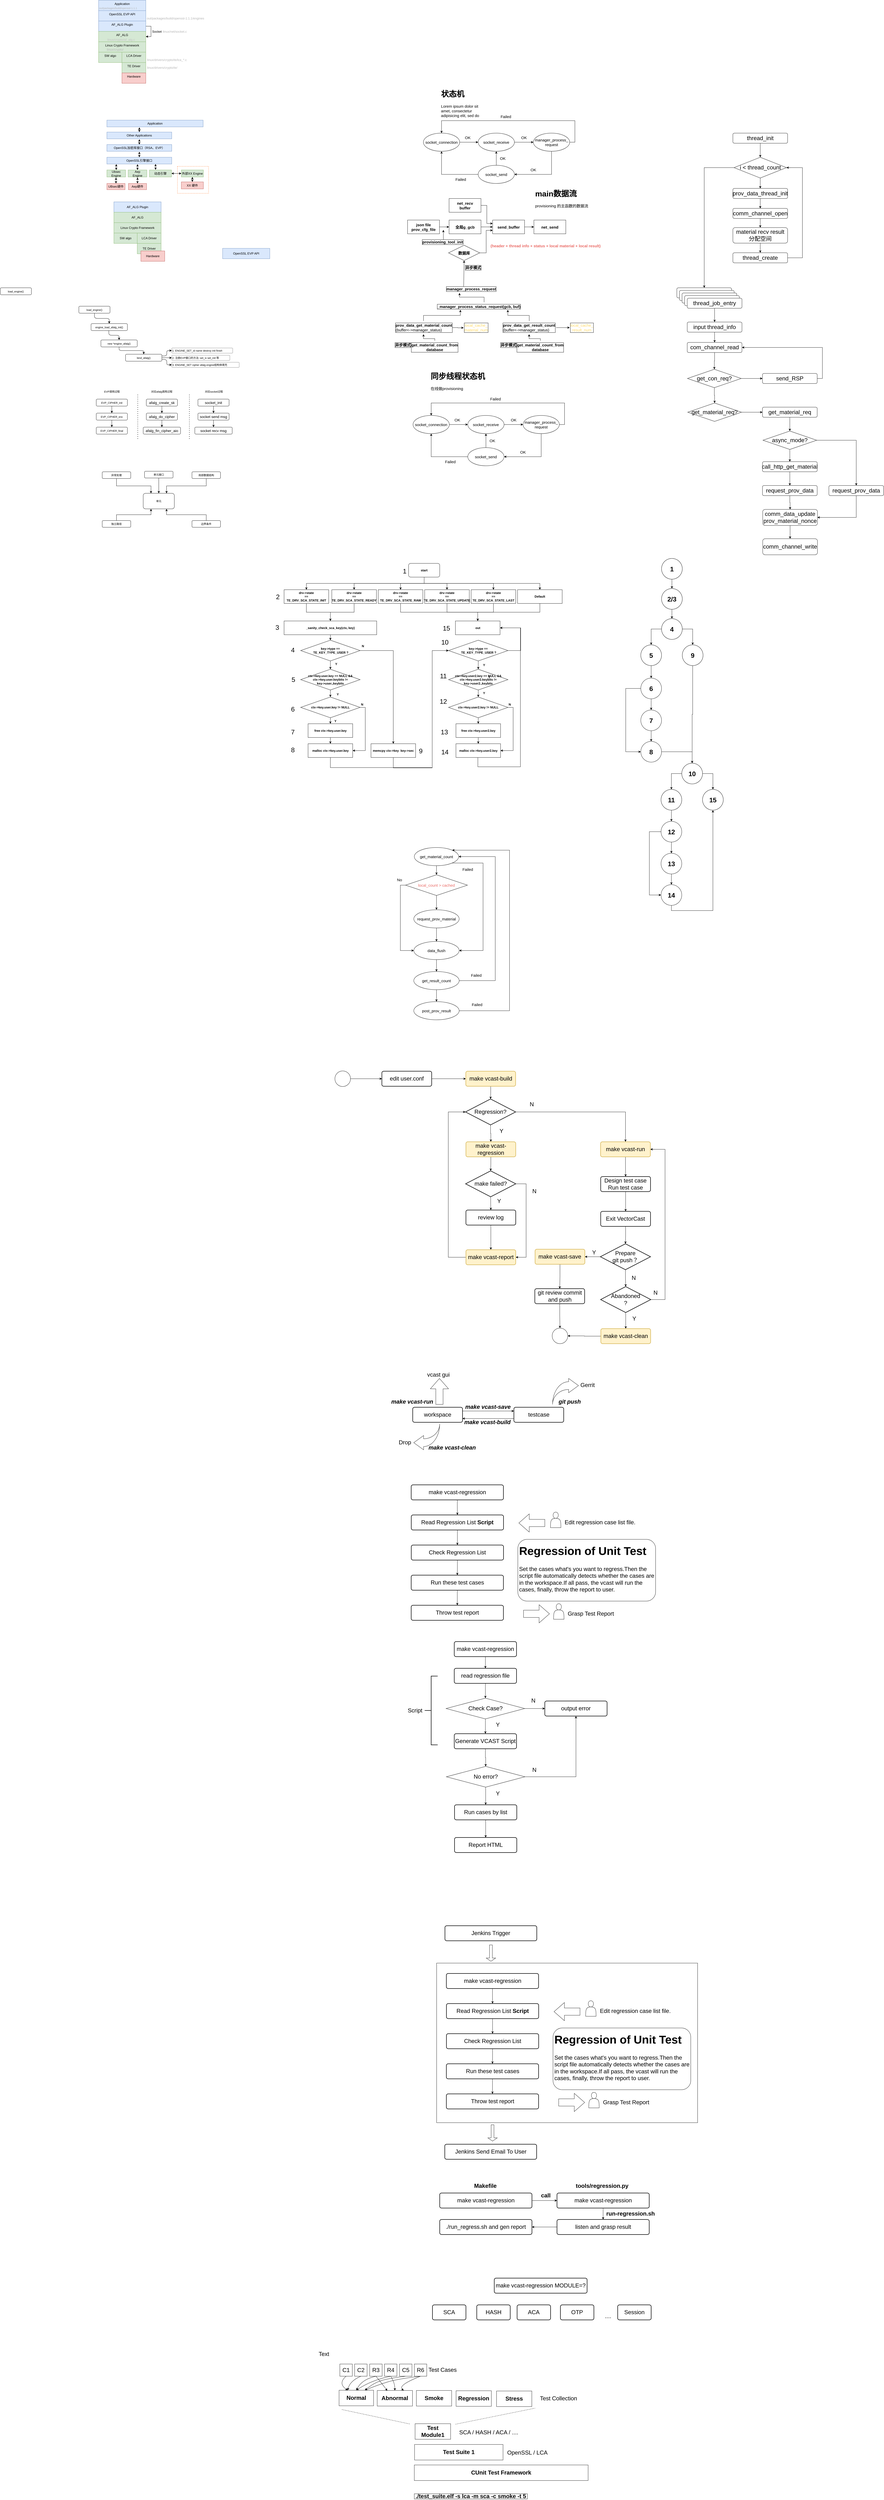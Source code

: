 <mxfile version="14.6.12" type="google"><diagram id="lkiWp9AVarazi0H9JSqa" name="Page-1"><mxGraphModel dx="1585" dy="783" grid="0" gridSize="10" guides="0" tooltips="1" connect="1" arrows="1" fold="1" page="0" pageScale="1" pageWidth="850" pageHeight="1100" math="0" shadow="0"><root><mxCell id="0"/><mxCell id="1" parent="0"/><mxCell id="-5F1ckHeOXklpObwnjQ4-241" value="" style="rounded=0;whiteSpace=wrap;html=1;labelBackgroundColor=none;fontSize=22;" vertex="1" parent="1"><mxGeometry x="1473.07" y="7634" width="1005.93" height="615" as="geometry"/></mxCell><mxCell id="gFSAqdBGBHMWNlJfgfbk-90" value="" style="rounded=0;whiteSpace=wrap;html=1;fontSize=10;fontColor=#B5B5B5;align=left;dashed=1;strokeColor=#FF6912;" parent="1" vertex="1"><mxGeometry x="474" y="710" width="120" height="104" as="geometry"/></mxCell><mxCell id="gFSAqdBGBHMWNlJfgfbk-1" value="Application" style="rounded=0;whiteSpace=wrap;html=1;fillColor=#dae8fc;strokeColor=#6c8ebf;verticalAlign=top;" parent="1" vertex="1"><mxGeometry x="170" y="70" width="182" height="40" as="geometry"/></mxCell><mxCell id="gFSAqdBGBHMWNlJfgfbk-2" value="OpenSSL EVP API" style="rounded=0;whiteSpace=wrap;html=1;fillColor=#dae8fc;strokeColor=#6c8ebf;verticalAlign=top;" parent="1" vertex="1"><mxGeometry x="170" y="110" width="182" height="40" as="geometry"/></mxCell><mxCell id="gFSAqdBGBHMWNlJfgfbk-9" style="edgeStyle=orthogonalEdgeStyle;rounded=0;orthogonalLoop=1;jettySize=auto;html=1;exitX=1;exitY=0.5;exitDx=0;exitDy=0;entryX=1;entryY=0.5;entryDx=0;entryDy=0;" parent="1" source="gFSAqdBGBHMWNlJfgfbk-3" target="gFSAqdBGBHMWNlJfgfbk-4" edge="1"><mxGeometry relative="1" as="geometry"/></mxCell><mxCell id="gFSAqdBGBHMWNlJfgfbk-3" value="AF_ALG Plugin" style="rounded=0;whiteSpace=wrap;html=1;fillColor=#dae8fc;strokeColor=#6c8ebf;verticalAlign=top;" parent="1" vertex="1"><mxGeometry x="170" y="150" width="182" height="40" as="geometry"/></mxCell><mxCell id="gFSAqdBGBHMWNlJfgfbk-4" value="AF_ALG" style="rounded=0;whiteSpace=wrap;html=1;fillColor=#d5e8d4;strokeColor=#82b366;verticalAlign=top;" parent="1" vertex="1"><mxGeometry x="170" y="190" width="182" height="40" as="geometry"/></mxCell><mxCell id="gFSAqdBGBHMWNlJfgfbk-5" value="Linux Crypto Framework" style="rounded=0;whiteSpace=wrap;html=1;fillColor=#d5e8d4;strokeColor=#82b366;verticalAlign=top;" parent="1" vertex="1"><mxGeometry x="170" y="230" width="182" height="40" as="geometry"/></mxCell><mxCell id="gFSAqdBGBHMWNlJfgfbk-6" value="LCA Driver" style="rounded=0;whiteSpace=wrap;html=1;fillColor=#d5e8d4;strokeColor=#82b366;verticalAlign=top;" parent="1" vertex="1"><mxGeometry x="260" y="270" width="92" height="40" as="geometry"/></mxCell><mxCell id="gFSAqdBGBHMWNlJfgfbk-7" value="SW algo" style="rounded=0;whiteSpace=wrap;html=1;fillColor=#d5e8d4;strokeColor=#82b366;verticalAlign=top;" parent="1" vertex="1"><mxGeometry x="170" y="270" width="90" height="40" as="geometry"/></mxCell><mxCell id="gFSAqdBGBHMWNlJfgfbk-8" value="TE Driver" style="rounded=0;whiteSpace=wrap;html=1;fillColor=#d5e8d4;strokeColor=#82b366;verticalAlign=top;" parent="1" vertex="1"><mxGeometry x="260" y="310" width="92" height="40" as="geometry"/></mxCell><mxCell id="gFSAqdBGBHMWNlJfgfbk-10" value="Socket" style="text;html=1;strokeColor=none;fillColor=none;align=center;verticalAlign=middle;whiteSpace=wrap;rounded=0;" parent="1" vertex="1"><mxGeometry x="370" y="181" width="50" height="20" as="geometry"/></mxCell><mxCell id="gFSAqdBGBHMWNlJfgfbk-11" value="Hardware" style="rounded=0;whiteSpace=wrap;html=1;fillColor=#f8cecc;strokeColor=#b85450;verticalAlign=top;" parent="1" vertex="1"><mxGeometry x="260" y="350" width="92" height="40" as="geometry"/></mxCell><mxCell id="gFSAqdBGBHMWNlJfgfbk-19" value="out/packages/build/openssl-1.1.1" style="text;html=1;strokeColor=none;fillColor=none;align=left;verticalAlign=middle;whiteSpace=wrap;rounded=0;fontColor=#B5B5B5;fontSize=10;" parent="1" vertex="1"><mxGeometry x="170" y="90" width="184" height="20" as="geometry"/></mxCell><mxCell id="gFSAqdBGBHMWNlJfgfbk-20" value="out/packages/build/openssl-1.1.1/engines" style="text;html=1;strokeColor=none;fillColor=none;align=left;verticalAlign=middle;whiteSpace=wrap;rounded=0;fontColor=#B5B5B5;" parent="1" vertex="1"><mxGeometry x="354" y="130" width="234" height="20" as="geometry"/></mxCell><mxCell id="gFSAqdBGBHMWNlJfgfbk-21" value="linux/net/socket.c" style="text;html=1;strokeColor=none;fillColor=none;align=left;verticalAlign=middle;whiteSpace=wrap;rounded=0;fontColor=#B5B5B5;" parent="1" vertex="1"><mxGeometry x="416" y="181" width="97" height="20" as="geometry"/></mxCell><mxCell id="gFSAqdBGBHMWNlJfgfbk-24" value="linux/crypto/" style="text;html=1;strokeColor=none;fillColor=none;align=left;verticalAlign=middle;whiteSpace=wrap;rounded=0;fontColor=#B5B5B5;" parent="1" vertex="1"><mxGeometry x="200" y="250" width="112" height="20" as="geometry"/></mxCell><mxCell id="gFSAqdBGBHMWNlJfgfbk-25" value="linux/crypto/af_alg.c" style="text;html=1;strokeColor=none;fillColor=none;align=left;verticalAlign=top;whiteSpace=wrap;rounded=0;fontColor=#C2C2C2;" parent="1" vertex="1"><mxGeometry x="202" y="208" width="112" height="20" as="geometry"/></mxCell><mxCell id="gFSAqdBGBHMWNlJfgfbk-26" value="linux/drivers/crypto/te/lca_*.c" style="text;html=1;strokeColor=none;fillColor=none;align=left;verticalAlign=middle;whiteSpace=wrap;rounded=0;fontColor=#B5B5B5;" parent="1" vertex="1"><mxGeometry x="355" y="290" width="158" height="20" as="geometry"/></mxCell><mxCell id="gFSAqdBGBHMWNlJfgfbk-27" value="linux/drivers/crypto/te/" style="text;html=1;strokeColor=none;fillColor=none;align=left;verticalAlign=middle;whiteSpace=wrap;rounded=0;fontColor=#B5B5B5;" parent="1" vertex="1"><mxGeometry x="355" y="320" width="158" height="20" as="geometry"/></mxCell><mxCell id="gFSAqdBGBHMWNlJfgfbk-46" value="Application" style="rounded=0;whiteSpace=wrap;html=1;fillColor=#dae8fc;strokeColor=#6c8ebf;verticalAlign=middle;" parent="1" vertex="1"><mxGeometry x="202" y="532" width="371" height="26" as="geometry"/></mxCell><mxCell id="gFSAqdBGBHMWNlJfgfbk-47" value="OpenSSL EVP API" style="rounded=0;whiteSpace=wrap;html=1;fillColor=#dae8fc;strokeColor=#6c8ebf;verticalAlign=middle;" parent="1" vertex="1"><mxGeometry x="648" y="1026" width="182" height="40" as="geometry"/></mxCell><mxCell id="gFSAqdBGBHMWNlJfgfbk-49" value="AF_ALG Plugin" style="rounded=0;whiteSpace=wrap;html=1;fillColor=#dae8fc;strokeColor=#6c8ebf;verticalAlign=middle;" parent="1" vertex="1"><mxGeometry x="229" y="847" width="182" height="40" as="geometry"/></mxCell><mxCell id="gFSAqdBGBHMWNlJfgfbk-50" value="AF_ALG" style="rounded=0;whiteSpace=wrap;html=1;fillColor=#d5e8d4;strokeColor=#82b366;verticalAlign=middle;" parent="1" vertex="1"><mxGeometry x="229" y="887" width="182" height="40" as="geometry"/></mxCell><mxCell id="gFSAqdBGBHMWNlJfgfbk-51" value="Linux Crypto Framework" style="rounded=0;whiteSpace=wrap;html=1;fillColor=#d5e8d4;strokeColor=#82b366;verticalAlign=middle;" parent="1" vertex="1"><mxGeometry x="229" y="927" width="182" height="40" as="geometry"/></mxCell><mxCell id="gFSAqdBGBHMWNlJfgfbk-52" value="LCA Driver" style="rounded=0;whiteSpace=wrap;html=1;fillColor=#d5e8d4;strokeColor=#82b366;verticalAlign=middle;" parent="1" vertex="1"><mxGeometry x="319" y="967" width="92" height="40" as="geometry"/></mxCell><mxCell id="gFSAqdBGBHMWNlJfgfbk-53" value="SW algo" style="rounded=0;whiteSpace=wrap;html=1;fillColor=#d5e8d4;strokeColor=#82b366;verticalAlign=middle;" parent="1" vertex="1"><mxGeometry x="229" y="967" width="90" height="40" as="geometry"/></mxCell><mxCell id="gFSAqdBGBHMWNlJfgfbk-54" value="TE Driver" style="rounded=0;whiteSpace=wrap;html=1;fillColor=#d5e8d4;strokeColor=#82b366;verticalAlign=middle;" parent="1" vertex="1"><mxGeometry x="319" y="1007" width="92" height="40" as="geometry"/></mxCell><mxCell id="gFSAqdBGBHMWNlJfgfbk-56" value="Hardware" style="rounded=0;whiteSpace=wrap;html=1;fillColor=#f8cecc;strokeColor=#b85450;verticalAlign=middle;" parent="1" vertex="1"><mxGeometry x="333" y="1036" width="92" height="40" as="geometry"/></mxCell><mxCell id="gFSAqdBGBHMWNlJfgfbk-88" style="edgeStyle=orthogonalEdgeStyle;rounded=0;orthogonalLoop=1;jettySize=auto;html=1;exitX=0.5;exitY=0;exitDx=0;exitDy=0;startArrow=classic;startFill=1;endArrow=classic;endFill=1;fontSize=10;fontColor=#B5B5B5;" parent="1" source="gFSAqdBGBHMWNlJfgfbk-64" edge="1"><mxGeometry relative="1" as="geometry"><mxPoint x="327.238" y="559.883" as="targetPoint"/></mxGeometry></mxCell><mxCell id="gFSAqdBGBHMWNlJfgfbk-64" value="Other Applications" style="rounded=0;whiteSpace=wrap;html=1;fillColor=#dae8fc;strokeColor=#6c8ebf;verticalAlign=middle;" parent="1" vertex="1"><mxGeometry x="202" y="578" width="250" height="26" as="geometry"/></mxCell><mxCell id="gFSAqdBGBHMWNlJfgfbk-87" style="edgeStyle=orthogonalEdgeStyle;rounded=0;orthogonalLoop=1;jettySize=auto;html=1;exitX=0.5;exitY=0;exitDx=0;exitDy=0;startArrow=classic;startFill=1;endArrow=classic;endFill=1;fontSize=10;fontColor=#B5B5B5;" parent="1" source="gFSAqdBGBHMWNlJfgfbk-65" edge="1"><mxGeometry relative="1" as="geometry"><mxPoint x="327.238" y="605.597" as="targetPoint"/></mxGeometry></mxCell><mxCell id="gFSAqdBGBHMWNlJfgfbk-65" value="OpenSSL加密库接口（RSA、EVP）" style="rounded=0;whiteSpace=wrap;html=1;fillColor=#dae8fc;strokeColor=#6c8ebf;verticalAlign=middle;" parent="1" vertex="1"><mxGeometry x="202" y="626" width="250" height="26" as="geometry"/></mxCell><mxCell id="gFSAqdBGBHMWNlJfgfbk-81" style="edgeStyle=orthogonalEdgeStyle;rounded=0;orthogonalLoop=1;jettySize=auto;html=1;exitX=0.75;exitY=1;exitDx=0;exitDy=0;startArrow=classic;startFill=1;endArrow=classic;endFill=1;fontSize=10;fontColor=#B5B5B5;" parent="1" source="gFSAqdBGBHMWNlJfgfbk-66" edge="1"><mxGeometry relative="1" as="geometry"><mxPoint x="389.619" y="723.346" as="targetPoint"/></mxGeometry></mxCell><mxCell id="gFSAqdBGBHMWNlJfgfbk-86" style="edgeStyle=orthogonalEdgeStyle;rounded=0;orthogonalLoop=1;jettySize=auto;html=1;exitX=0.5;exitY=0;exitDx=0;exitDy=0;startArrow=classic;startFill=1;endArrow=classic;endFill=1;fontSize=10;fontColor=#B5B5B5;" parent="1" source="gFSAqdBGBHMWNlJfgfbk-66" edge="1"><mxGeometry relative="1" as="geometry"><mxPoint x="327.238" y="653.736" as="targetPoint"/></mxGeometry></mxCell><mxCell id="gFSAqdBGBHMWNlJfgfbk-66" value="OpenSSL引擎接口" style="rounded=0;whiteSpace=wrap;html=1;fillColor=#dae8fc;strokeColor=#6c8ebf;verticalAlign=middle;" parent="1" vertex="1"><mxGeometry x="202" y="675" width="250" height="26" as="geometry"/></mxCell><mxCell id="gFSAqdBGBHMWNlJfgfbk-83" style="edgeStyle=orthogonalEdgeStyle;rounded=0;orthogonalLoop=1;jettySize=auto;html=1;exitX=0.5;exitY=0;exitDx=0;exitDy=0;startArrow=classic;startFill=1;endArrow=classic;endFill=1;fontSize=10;fontColor=#B5B5B5;" parent="1" source="gFSAqdBGBHMWNlJfgfbk-67" edge="1"><mxGeometry relative="1" as="geometry"><mxPoint x="238.19" y="701.528" as="targetPoint"/></mxGeometry></mxCell><mxCell id="gFSAqdBGBHMWNlJfgfbk-67" value="Ubsec Engine" style="rounded=0;whiteSpace=wrap;html=1;fillColor=#d5e8d4;strokeColor=#82b366;verticalAlign=middle;" parent="1" vertex="1"><mxGeometry x="202" y="724" width="72" height="27" as="geometry"/></mxCell><mxCell id="gFSAqdBGBHMWNlJfgfbk-82" style="edgeStyle=orthogonalEdgeStyle;rounded=0;orthogonalLoop=1;jettySize=auto;html=1;exitX=0.5;exitY=0;exitDx=0;exitDy=0;startArrow=classic;startFill=1;endArrow=classic;endFill=1;fontSize=10;fontColor=#B5B5B5;" parent="1" source="gFSAqdBGBHMWNlJfgfbk-68" edge="1"><mxGeometry relative="1" as="geometry"><mxPoint x="320.095" y="701.874" as="targetPoint"/></mxGeometry></mxCell><mxCell id="gFSAqdBGBHMWNlJfgfbk-68" value="Aep&lt;br&gt;Engine" style="rounded=0;whiteSpace=wrap;html=1;fillColor=#d5e8d4;strokeColor=#82b366;verticalAlign=middle;" parent="1" vertex="1"><mxGeometry x="284" y="724" width="72" height="27" as="geometry"/></mxCell><mxCell id="gFSAqdBGBHMWNlJfgfbk-69" value="动态引擎" style="rounded=0;whiteSpace=wrap;html=1;fillColor=#d5e8d4;strokeColor=#82b366;verticalAlign=middle;" parent="1" vertex="1"><mxGeometry x="366" y="724" width="85" height="27" as="geometry"/></mxCell><mxCell id="gFSAqdBGBHMWNlJfgfbk-84" style="edgeStyle=orthogonalEdgeStyle;rounded=0;orthogonalLoop=1;jettySize=auto;html=1;exitX=0.5;exitY=0;exitDx=0;exitDy=0;startArrow=classic;startFill=1;endArrow=classic;endFill=1;fontSize=10;fontColor=#B5B5B5;" parent="1" source="gFSAqdBGBHMWNlJfgfbk-71" edge="1"><mxGeometry relative="1" as="geometry"><mxPoint x="237.238" y="753.476" as="targetPoint"/></mxGeometry></mxCell><mxCell id="gFSAqdBGBHMWNlJfgfbk-71" value="UBsec硬件" style="rounded=0;whiteSpace=wrap;html=1;fillColor=#f8cecc;strokeColor=#b85450;verticalAlign=middle;" parent="1" vertex="1"><mxGeometry x="202" y="776" width="70" height="24" as="geometry"/></mxCell><mxCell id="gFSAqdBGBHMWNlJfgfbk-85" style="edgeStyle=orthogonalEdgeStyle;rounded=0;orthogonalLoop=1;jettySize=auto;html=1;exitX=0.5;exitY=0;exitDx=0;exitDy=0;startArrow=classic;startFill=1;endArrow=classic;endFill=1;fontSize=10;fontColor=#B5B5B5;" parent="1" source="gFSAqdBGBHMWNlJfgfbk-72" edge="1"><mxGeometry relative="1" as="geometry"><mxPoint x="320.095" y="753.13" as="targetPoint"/></mxGeometry></mxCell><mxCell id="gFSAqdBGBHMWNlJfgfbk-72" value="Aep硬件" style="rounded=0;whiteSpace=wrap;html=1;fillColor=#f8cecc;strokeColor=#b85450;verticalAlign=middle;" parent="1" vertex="1"><mxGeometry x="285" y="776" width="70" height="24" as="geometry"/></mxCell><mxCell id="gFSAqdBGBHMWNlJfgfbk-76" style="edgeStyle=orthogonalEdgeStyle;rounded=0;orthogonalLoop=1;jettySize=auto;html=1;exitX=0;exitY=0.5;exitDx=0;exitDy=0;fontSize=10;fontColor=#B5B5B5;startArrow=classic;startFill=1;" parent="1" source="gFSAqdBGBHMWNlJfgfbk-74" target="gFSAqdBGBHMWNlJfgfbk-69" edge="1"><mxGeometry relative="1" as="geometry"/></mxCell><mxCell id="gFSAqdBGBHMWNlJfgfbk-79" style="edgeStyle=orthogonalEdgeStyle;rounded=0;orthogonalLoop=1;jettySize=auto;html=1;exitX=0.5;exitY=1;exitDx=0;exitDy=0;entryX=0.5;entryY=0;entryDx=0;entryDy=0;startArrow=classic;startFill=1;endArrow=classic;endFill=1;fontSize=10;fontColor=#B5B5B5;" parent="1" source="gFSAqdBGBHMWNlJfgfbk-74" target="gFSAqdBGBHMWNlJfgfbk-78" edge="1"><mxGeometry relative="1" as="geometry"/></mxCell><mxCell id="gFSAqdBGBHMWNlJfgfbk-74" value="外部XX Engine" style="rounded=0;whiteSpace=wrap;html=1;fillColor=#d5e8d4;strokeColor=#82b366;verticalAlign=middle;" parent="1" vertex="1"><mxGeometry x="489" y="724" width="85" height="27" as="geometry"/></mxCell><mxCell id="gFSAqdBGBHMWNlJfgfbk-78" value="XX 硬件" style="rounded=0;whiteSpace=wrap;html=1;fillColor=#f8cecc;strokeColor=#b85450;verticalAlign=middle;" parent="1" vertex="1"><mxGeometry x="489" y="770" width="85" height="27" as="geometry"/></mxCell><mxCell id="gFSAqdBGBHMWNlJfgfbk-92" value="load_engine()" style="rounded=1;whiteSpace=wrap;html=1;fontSize=10;align=center;" parent="1" vertex="1"><mxGeometry x="94" y="1249" width="120" height="27" as="geometry"/></mxCell><mxCell id="gFSAqdBGBHMWNlJfgfbk-93" value="engine_load_afalg_init()" style="rounded=1;whiteSpace=wrap;html=1;fontSize=10;align=center;" parent="1" vertex="1"><mxGeometry x="141" y="1316" width="140" height="27" as="geometry"/></mxCell><mxCell id="gFSAqdBGBHMWNlJfgfbk-94" value="new *engine_afalg()" style="rounded=1;whiteSpace=wrap;html=1;fontSize=10;align=center;" parent="1" vertex="1"><mxGeometry x="179" y="1379" width="140" height="27" as="geometry"/></mxCell><mxCell id="gFSAqdBGBHMWNlJfgfbk-116" value="" style="group" parent="1" vertex="1" connectable="0"><mxGeometry x="274" y="1410" width="438" height="75" as="geometry"/></mxCell><mxCell id="gFSAqdBGBHMWNlJfgfbk-96" value="bind_afalg()" style="rounded=1;whiteSpace=wrap;html=1;fontSize=10;align=center;" parent="gFSAqdBGBHMWNlJfgfbk-116" vertex="1"><mxGeometry y="24" width="140" height="27" as="geometry"/></mxCell><mxCell id="gFSAqdBGBHMWNlJfgfbk-106" value="1. ENGINE_SET_id name destroy init finish" style="text;html=1;fillColor=none;align=left;verticalAlign=middle;whiteSpace=wrap;rounded=1;fontSize=10;fontColor=#000000;strokeColor=#000000;dashed=1;dashPattern=1 1;shadow=0;glass=0;sketch=0;" parent="gFSAqdBGBHMWNlJfgfbk-116" vertex="1"><mxGeometry x="178" width="235" height="20" as="geometry"/></mxCell><mxCell id="gFSAqdBGBHMWNlJfgfbk-107" value="2. 注册EVP接口的方法: set_iv set_init 等" style="text;html=1;fillColor=none;align=left;verticalAlign=middle;whiteSpace=wrap;rounded=1;fontSize=10;fontColor=#000000;strokeColor=#000000;dashed=1;dashPattern=1 1;shadow=0;glass=0;sketch=0;" parent="gFSAqdBGBHMWNlJfgfbk-116" vertex="1"><mxGeometry x="178" y="28" width="224" height="20" as="geometry"/></mxCell><mxCell id="gFSAqdBGBHMWNlJfgfbk-108" value="3. ENGINE_SET cipher afalg engine结构体填充" style="text;html=1;fillColor=none;align=left;verticalAlign=middle;whiteSpace=wrap;rounded=1;fontSize=10;fontColor=#000000;strokeColor=#000000;dashed=1;dashPattern=1 1;shadow=0;glass=0;sketch=0;" parent="gFSAqdBGBHMWNlJfgfbk-116" vertex="1"><mxGeometry x="178" y="55" width="260" height="20" as="geometry"/></mxCell><mxCell id="gFSAqdBGBHMWNlJfgfbk-112" value="" style="edgeStyle=elbowEdgeStyle;elbow=horizontal;endArrow=classic;html=1;fontSize=10;fontColor=#000000;exitX=1;exitY=0.25;exitDx=0;exitDy=0;entryX=0;entryY=0.5;entryDx=0;entryDy=0;" parent="gFSAqdBGBHMWNlJfgfbk-116" source="gFSAqdBGBHMWNlJfgfbk-96" target="gFSAqdBGBHMWNlJfgfbk-106" edge="1"><mxGeometry width="50" height="50" relative="1" as="geometry"><mxPoint x="139" y="55" as="sourcePoint"/><mxPoint x="189" y="5" as="targetPoint"/></mxGeometry></mxCell><mxCell id="gFSAqdBGBHMWNlJfgfbk-113" value="" style="edgeStyle=elbowEdgeStyle;elbow=horizontal;endArrow=classic;html=1;fontSize=10;fontColor=#000000;exitX=1;exitY=0.75;exitDx=0;exitDy=0;entryX=0;entryY=0.5;entryDx=0;entryDy=0;" parent="gFSAqdBGBHMWNlJfgfbk-116" source="gFSAqdBGBHMWNlJfgfbk-96" target="gFSAqdBGBHMWNlJfgfbk-108" edge="1"><mxGeometry width="50" height="50" relative="1" as="geometry"><mxPoint x="150.0" y="40.75" as="sourcePoint"/><mxPoint x="188" y="28.0" as="targetPoint"/></mxGeometry></mxCell><mxCell id="gFSAqdBGBHMWNlJfgfbk-114" value="" style="edgeStyle=elbowEdgeStyle;elbow=horizontal;endArrow=classic;html=1;fontSize=10;fontColor=#000000;exitX=1;exitY=0.5;exitDx=0;exitDy=0;entryX=0;entryY=0.5;entryDx=0;entryDy=0;" parent="gFSAqdBGBHMWNlJfgfbk-116" source="gFSAqdBGBHMWNlJfgfbk-96" target="gFSAqdBGBHMWNlJfgfbk-107" edge="1"><mxGeometry width="50" height="50" relative="1" as="geometry"><mxPoint x="150.0" y="54.25" as="sourcePoint"/><mxPoint x="188" y="67" as="targetPoint"/></mxGeometry></mxCell><mxCell id="gFSAqdBGBHMWNlJfgfbk-120" value="" style="edgeStyle=elbowEdgeStyle;elbow=vertical;endArrow=classic;html=1;fontSize=10;fontColor=#000000;entryX=0.5;entryY=0;entryDx=0;entryDy=0;exitX=0.5;exitY=1;exitDx=0;exitDy=0;" parent="1" source="gFSAqdBGBHMWNlJfgfbk-92" target="gFSAqdBGBHMWNlJfgfbk-93" edge="1"><mxGeometry width="50" height="50" relative="1" as="geometry"><mxPoint x="149" y="1274" as="sourcePoint"/><mxPoint x="234" y="1284" as="targetPoint"/></mxGeometry></mxCell><mxCell id="gFSAqdBGBHMWNlJfgfbk-122" value="" style="edgeStyle=elbowEdgeStyle;elbow=vertical;endArrow=classic;html=1;fontSize=10;fontColor=#000000;entryX=0.5;entryY=0;entryDx=0;entryDy=0;exitX=0.5;exitY=1;exitDx=0;exitDy=0;" parent="1" target="gFSAqdBGBHMWNlJfgfbk-94" edge="1"><mxGeometry width="50" height="50" relative="1" as="geometry"><mxPoint x="209.5" y="1343" as="sourcePoint"/><mxPoint x="266.5" y="1383" as="targetPoint"/></mxGeometry></mxCell><mxCell id="gFSAqdBGBHMWNlJfgfbk-123" value="" style="edgeStyle=elbowEdgeStyle;elbow=vertical;endArrow=classic;html=1;fontSize=10;fontColor=#000000;entryX=0.5;entryY=0;entryDx=0;entryDy=0;exitX=0.5;exitY=1;exitDx=0;exitDy=0;" parent="1" source="gFSAqdBGBHMWNlJfgfbk-94" target="gFSAqdBGBHMWNlJfgfbk-96" edge="1"><mxGeometry width="50" height="50" relative="1" as="geometry"><mxPoint x="250" y="1406" as="sourcePoint"/><mxPoint x="289.5" y="1442" as="targetPoint"/></mxGeometry></mxCell><mxCell id="gFSAqdBGBHMWNlJfgfbk-132" style="edgeStyle=orthogonalEdgeStyle;rounded=0;orthogonalLoop=1;jettySize=auto;html=1;exitX=0.5;exitY=1;exitDx=0;exitDy=0;entryX=0.5;entryY=0;entryDx=0;entryDy=0;startArrow=none;startFill=0;endArrow=classic;endFill=1;fontSize=10;fontColor=#000000;" parent="1" source="gFSAqdBGBHMWNlJfgfbk-126" target="gFSAqdBGBHMWNlJfgfbk-128" edge="1"><mxGeometry relative="1" as="geometry"/></mxCell><mxCell id="gFSAqdBGBHMWNlJfgfbk-126" value="EVP_CIPHER_init" style="rounded=1;whiteSpace=wrap;html=1;fontSize=10;align=center;" parent="1" vertex="1"><mxGeometry x="161" y="1607" width="120" height="27" as="geometry"/></mxCell><mxCell id="gFSAqdBGBHMWNlJfgfbk-134" style="edgeStyle=orthogonalEdgeStyle;rounded=0;orthogonalLoop=1;jettySize=auto;html=1;exitX=0.5;exitY=1;exitDx=0;exitDy=0;entryX=0.5;entryY=0;entryDx=0;entryDy=0;startArrow=none;startFill=0;endArrow=classic;endFill=1;fontSize=10;fontColor=#000000;" parent="1" source="gFSAqdBGBHMWNlJfgfbk-127" target="gFSAqdBGBHMWNlJfgfbk-129" edge="1"><mxGeometry relative="1" as="geometry"/></mxCell><mxCell id="gFSAqdBGBHMWNlJfgfbk-127" value="&lt;div style=&quot;background-color: rgb(255 , 255 , 255) ; font-size: 14px ; line-height: 19px&quot;&gt;afalg_create_sk&lt;/div&gt;" style="rounded=1;whiteSpace=wrap;html=1;fontSize=10;align=center;" parent="1" vertex="1"><mxGeometry x="354" y="1607" width="120" height="27" as="geometry"/></mxCell><mxCell id="gFSAqdBGBHMWNlJfgfbk-133" style="edgeStyle=orthogonalEdgeStyle;rounded=0;orthogonalLoop=1;jettySize=auto;html=1;exitX=0.5;exitY=1;exitDx=0;exitDy=0;entryX=0.5;entryY=0;entryDx=0;entryDy=0;startArrow=none;startFill=0;endArrow=classic;endFill=1;fontSize=10;fontColor=#000000;" parent="1" source="gFSAqdBGBHMWNlJfgfbk-128" target="gFSAqdBGBHMWNlJfgfbk-130" edge="1"><mxGeometry relative="1" as="geometry"/></mxCell><mxCell id="gFSAqdBGBHMWNlJfgfbk-128" value="EVP_CIPHER_enc" style="rounded=1;whiteSpace=wrap;html=1;fontSize=10;align=center;" parent="1" vertex="1"><mxGeometry x="161" y="1661" width="120" height="27" as="geometry"/></mxCell><mxCell id="gFSAqdBGBHMWNlJfgfbk-135" style="edgeStyle=orthogonalEdgeStyle;rounded=0;orthogonalLoop=1;jettySize=auto;html=1;exitX=0.5;exitY=1;exitDx=0;exitDy=0;entryX=0.5;entryY=0;entryDx=0;entryDy=0;startArrow=none;startFill=0;endArrow=classic;endFill=1;fontSize=10;fontColor=#000000;" parent="1" source="gFSAqdBGBHMWNlJfgfbk-129" target="gFSAqdBGBHMWNlJfgfbk-131" edge="1"><mxGeometry relative="1" as="geometry"/></mxCell><mxCell id="gFSAqdBGBHMWNlJfgfbk-129" value="&lt;div style=&quot;background-color: rgb(255 , 255 , 255) ; font-size: 14px ; line-height: 19px&quot;&gt;&lt;div style=&quot;line-height: 19px&quot;&gt;afalg_do_cipher&lt;/div&gt;&lt;/div&gt;" style="rounded=1;whiteSpace=wrap;html=1;fontSize=10;align=center;" parent="1" vertex="1"><mxGeometry x="354" y="1661" width="120" height="27" as="geometry"/></mxCell><mxCell id="gFSAqdBGBHMWNlJfgfbk-130" value="EVP_CIPHER_final" style="rounded=1;whiteSpace=wrap;html=1;fontSize=10;align=center;" parent="1" vertex="1"><mxGeometry x="161" y="1715" width="120" height="27" as="geometry"/></mxCell><mxCell id="gFSAqdBGBHMWNlJfgfbk-131" value="&lt;div style=&quot;background-color: rgb(255 , 255 , 255) ; font-size: 14px ; line-height: 19px&quot;&gt;&lt;div style=&quot;line-height: 19px&quot;&gt;&lt;div style=&quot;line-height: 19px&quot;&gt;afalg_fin_cipher_aio&lt;/div&gt;&lt;/div&gt;&lt;/div&gt;" style="rounded=1;whiteSpace=wrap;html=1;fontSize=10;align=center;" parent="1" vertex="1"><mxGeometry x="342" y="1715" width="144" height="27" as="geometry"/></mxCell><mxCell id="gFSAqdBGBHMWNlJfgfbk-136" value="" style="endArrow=none;dashed=1;html=1;dashPattern=1 3;strokeWidth=2;fontSize=10;fontColor=#000000;" parent="1" edge="1"><mxGeometry width="50" height="50" relative="1" as="geometry"><mxPoint x="321" y="1760" as="sourcePoint"/><mxPoint x="321" y="1589" as="targetPoint"/></mxGeometry></mxCell><mxCell id="gFSAqdBGBHMWNlJfgfbk-137" value="EVP调用过程" style="text;html=1;strokeColor=none;fillColor=none;align=center;verticalAlign=middle;whiteSpace=wrap;rounded=0;shadow=0;glass=0;dashed=1;dashPattern=1 1;sketch=0;fontSize=10;fontColor=#000000;" parent="1" vertex="1"><mxGeometry x="175.5" y="1568" width="91" height="20" as="geometry"/></mxCell><mxCell id="gFSAqdBGBHMWNlJfgfbk-138" value="对应afalg调用过程" style="text;html=1;strokeColor=none;fillColor=none;align=center;verticalAlign=middle;whiteSpace=wrap;rounded=0;shadow=0;glass=0;dashed=1;dashPattern=1 1;sketch=0;fontSize=10;fontColor=#000000;" parent="1" vertex="1"><mxGeometry x="354" y="1568" width="119" height="20" as="geometry"/></mxCell><mxCell id="gFSAqdBGBHMWNlJfgfbk-139" style="edgeStyle=orthogonalEdgeStyle;rounded=0;orthogonalLoop=1;jettySize=auto;html=1;exitX=0.5;exitY=1;exitDx=0;exitDy=0;entryX=0.5;entryY=0;entryDx=0;entryDy=0;startArrow=none;startFill=0;endArrow=classic;endFill=1;fontSize=10;fontColor=#000000;" parent="1" source="gFSAqdBGBHMWNlJfgfbk-140" target="gFSAqdBGBHMWNlJfgfbk-142" edge="1"><mxGeometry relative="1" as="geometry"/></mxCell><mxCell id="gFSAqdBGBHMWNlJfgfbk-140" value="&lt;div style=&quot;background-color: rgb(255 , 255 , 255) ; font-size: 14px ; line-height: 19px&quot;&gt;socket_init&lt;/div&gt;" style="rounded=1;whiteSpace=wrap;html=1;fontSize=10;align=center;" parent="1" vertex="1"><mxGeometry x="553" y="1607" width="120" height="27" as="geometry"/></mxCell><mxCell id="gFSAqdBGBHMWNlJfgfbk-141" style="edgeStyle=orthogonalEdgeStyle;rounded=0;orthogonalLoop=1;jettySize=auto;html=1;exitX=0.5;exitY=1;exitDx=0;exitDy=0;entryX=0.5;entryY=0;entryDx=0;entryDy=0;startArrow=none;startFill=0;endArrow=classic;endFill=1;fontSize=10;fontColor=#000000;" parent="1" source="gFSAqdBGBHMWNlJfgfbk-142" target="gFSAqdBGBHMWNlJfgfbk-143" edge="1"><mxGeometry relative="1" as="geometry"/></mxCell><mxCell id="gFSAqdBGBHMWNlJfgfbk-142" value="&lt;div style=&quot;background-color: rgb(255 , 255 , 255) ; font-size: 14px ; line-height: 19px&quot;&gt;&lt;div style=&quot;line-height: 19px&quot;&gt;socket send msg&lt;/div&gt;&lt;/div&gt;" style="rounded=1;whiteSpace=wrap;html=1;fontSize=10;align=center;" parent="1" vertex="1"><mxGeometry x="553" y="1661" width="120" height="27" as="geometry"/></mxCell><mxCell id="gFSAqdBGBHMWNlJfgfbk-143" value="&lt;div style=&quot;background-color: rgb(255 , 255 , 255) ; font-size: 14px ; line-height: 19px&quot;&gt;&lt;div style=&quot;line-height: 19px&quot;&gt;&lt;div style=&quot;line-height: 19px&quot;&gt;socket recv msg&lt;/div&gt;&lt;/div&gt;&lt;/div&gt;" style="rounded=1;whiteSpace=wrap;html=1;fontSize=10;align=center;" parent="1" vertex="1"><mxGeometry x="541" y="1715" width="144" height="27" as="geometry"/></mxCell><mxCell id="gFSAqdBGBHMWNlJfgfbk-144" value="" style="endArrow=none;dashed=1;html=1;dashPattern=1 3;strokeWidth=2;fontSize=10;fontColor=#000000;" parent="1" edge="1"><mxGeometry width="50" height="50" relative="1" as="geometry"><mxPoint x="520" y="1760" as="sourcePoint"/><mxPoint x="520" y="1589" as="targetPoint"/></mxGeometry></mxCell><mxCell id="gFSAqdBGBHMWNlJfgfbk-145" value="对应socket过程" style="text;html=1;strokeColor=none;fillColor=none;align=center;verticalAlign=middle;whiteSpace=wrap;rounded=0;shadow=0;glass=0;dashed=1;dashPattern=1 1;sketch=0;fontSize=10;fontColor=#000000;" parent="1" vertex="1"><mxGeometry x="569" y="1568" width="91" height="20" as="geometry"/></mxCell><mxCell id="gFSAqdBGBHMWNlJfgfbk-149" value="单元" style="rounded=1;whiteSpace=wrap;html=1;shadow=0;glass=0;sketch=0;strokeColor=#000000;fontSize=10;fontColor=#000000;align=center;" parent="1" vertex="1"><mxGeometry x="342" y="1970" width="120" height="60" as="geometry"/></mxCell><mxCell id="gFSAqdBGBHMWNlJfgfbk-154" style="edgeStyle=orthogonalEdgeStyle;rounded=0;orthogonalLoop=1;jettySize=auto;html=1;exitX=0.5;exitY=1;exitDx=0;exitDy=0;entryX=0.25;entryY=0;entryDx=0;entryDy=0;startArrow=none;startFill=0;endArrow=classic;endFill=1;fontSize=10;fontColor=#000000;" parent="1" source="gFSAqdBGBHMWNlJfgfbk-150" target="gFSAqdBGBHMWNlJfgfbk-149" edge="1"><mxGeometry relative="1" as="geometry"/></mxCell><mxCell id="gFSAqdBGBHMWNlJfgfbk-150" value="异常处理" style="rounded=1;whiteSpace=wrap;html=1;shadow=0;glass=0;sketch=0;strokeColor=#000000;fontSize=10;fontColor=#000000;align=center;" parent="1" vertex="1"><mxGeometry x="184" y="1887" width="110" height="26" as="geometry"/></mxCell><mxCell id="gFSAqdBGBHMWNlJfgfbk-155" style="edgeStyle=orthogonalEdgeStyle;rounded=0;orthogonalLoop=1;jettySize=auto;html=1;exitX=0.5;exitY=1;exitDx=0;exitDy=0;entryX=0.5;entryY=0;entryDx=0;entryDy=0;startArrow=none;startFill=0;endArrow=classic;endFill=1;fontSize=10;fontColor=#000000;" parent="1" source="gFSAqdBGBHMWNlJfgfbk-151" target="gFSAqdBGBHMWNlJfgfbk-149" edge="1"><mxGeometry relative="1" as="geometry"/></mxCell><mxCell id="gFSAqdBGBHMWNlJfgfbk-151" value="单元接口" style="rounded=1;whiteSpace=wrap;html=1;shadow=0;glass=0;sketch=0;strokeColor=#000000;fontSize=10;fontColor=#000000;align=center;" parent="1" vertex="1"><mxGeometry x="347" y="1885" width="110" height="26" as="geometry"/></mxCell><mxCell id="gFSAqdBGBHMWNlJfgfbk-156" style="edgeStyle=orthogonalEdgeStyle;rounded=0;orthogonalLoop=1;jettySize=auto;html=1;exitX=0.5;exitY=1;exitDx=0;exitDy=0;entryX=0.75;entryY=0;entryDx=0;entryDy=0;startArrow=none;startFill=0;endArrow=classic;endFill=1;fontSize=10;fontColor=#000000;" parent="1" source="gFSAqdBGBHMWNlJfgfbk-153" target="gFSAqdBGBHMWNlJfgfbk-149" edge="1"><mxGeometry relative="1" as="geometry"/></mxCell><mxCell id="gFSAqdBGBHMWNlJfgfbk-153" value="局部数据结构" style="rounded=1;whiteSpace=wrap;html=1;shadow=0;glass=0;sketch=0;strokeColor=#000000;fontSize=10;fontColor=#000000;align=center;" parent="1" vertex="1"><mxGeometry x="530" y="1887" width="110" height="26" as="geometry"/></mxCell><mxCell id="gFSAqdBGBHMWNlJfgfbk-159" style="edgeStyle=orthogonalEdgeStyle;rounded=0;orthogonalLoop=1;jettySize=auto;html=1;exitX=0.5;exitY=0;exitDx=0;exitDy=0;entryX=0.25;entryY=1;entryDx=0;entryDy=0;startArrow=none;startFill=0;endArrow=classic;endFill=1;fontSize=10;fontColor=#000000;" parent="1" source="gFSAqdBGBHMWNlJfgfbk-157" target="gFSAqdBGBHMWNlJfgfbk-149" edge="1"><mxGeometry relative="1" as="geometry"/></mxCell><mxCell id="gFSAqdBGBHMWNlJfgfbk-157" value="独立路径" style="rounded=1;whiteSpace=wrap;html=1;shadow=0;glass=0;sketch=0;strokeColor=#000000;fontSize=10;fontColor=#000000;align=center;" parent="1" vertex="1"><mxGeometry x="184" y="2075" width="110" height="26" as="geometry"/></mxCell><mxCell id="gFSAqdBGBHMWNlJfgfbk-162" style="edgeStyle=orthogonalEdgeStyle;rounded=0;orthogonalLoop=1;jettySize=auto;html=1;exitX=0.5;exitY=0;exitDx=0;exitDy=0;entryX=0.75;entryY=1;entryDx=0;entryDy=0;startArrow=none;startFill=0;endArrow=classic;endFill=1;fontSize=10;fontColor=#000000;" parent="1" source="gFSAqdBGBHMWNlJfgfbk-160" target="gFSAqdBGBHMWNlJfgfbk-149" edge="1"><mxGeometry relative="1" as="geometry"/></mxCell><mxCell id="gFSAqdBGBHMWNlJfgfbk-160" value="边界条件" style="rounded=1;whiteSpace=wrap;html=1;shadow=0;glass=0;sketch=0;strokeColor=#000000;fontSize=10;fontColor=#000000;align=center;" parent="1" vertex="1"><mxGeometry x="530" y="2075" width="110" height="26" as="geometry"/></mxCell><mxCell id="674kfruy6gEtYorijGRG-17" style="edgeStyle=orthogonalEdgeStyle;rounded=0;orthogonalLoop=1;jettySize=auto;html=1;exitX=0.5;exitY=1;exitDx=0;exitDy=0;entryX=0.5;entryY=0;entryDx=0;entryDy=0;fontStyle=1" parent="1" source="674kfruy6gEtYorijGRG-1" target="674kfruy6gEtYorijGRG-9" edge="1"><mxGeometry relative="1" as="geometry"/></mxCell><mxCell id="674kfruy6gEtYorijGRG-18" style="edgeStyle=orthogonalEdgeStyle;rounded=0;orthogonalLoop=1;jettySize=auto;html=1;exitX=0.5;exitY=1;exitDx=0;exitDy=0;fontStyle=1" parent="1" source="674kfruy6gEtYorijGRG-1" target="674kfruy6gEtYorijGRG-8" edge="1"><mxGeometry relative="1" as="geometry"/></mxCell><mxCell id="674kfruy6gEtYorijGRG-21" style="edgeStyle=orthogonalEdgeStyle;rounded=0;orthogonalLoop=1;jettySize=auto;html=1;exitX=0.5;exitY=1;exitDx=0;exitDy=0;entryX=0.5;entryY=0;entryDx=0;entryDy=0;fontStyle=1" parent="1" source="674kfruy6gEtYorijGRG-1" target="674kfruy6gEtYorijGRG-10" edge="1"><mxGeometry relative="1" as="geometry"/></mxCell><mxCell id="674kfruy6gEtYorijGRG-22" style="edgeStyle=orthogonalEdgeStyle;rounded=0;orthogonalLoop=1;jettySize=auto;html=1;exitX=0.5;exitY=1;exitDx=0;exitDy=0;entryX=0.5;entryY=0;entryDx=0;entryDy=0;fontStyle=1" parent="1" source="674kfruy6gEtYorijGRG-1" target="674kfruy6gEtYorijGRG-11" edge="1"><mxGeometry relative="1" as="geometry"/></mxCell><mxCell id="674kfruy6gEtYorijGRG-23" style="edgeStyle=orthogonalEdgeStyle;rounded=0;orthogonalLoop=1;jettySize=auto;html=1;exitX=0.5;exitY=1;exitDx=0;exitDy=0;entryX=0.5;entryY=0;entryDx=0;entryDy=0;fontStyle=1" parent="1" source="674kfruy6gEtYorijGRG-1" target="674kfruy6gEtYorijGRG-12" edge="1"><mxGeometry relative="1" as="geometry"/></mxCell><mxCell id="674kfruy6gEtYorijGRG-1" value="start" style="rounded=1;whiteSpace=wrap;html=1;fontStyle=1" parent="1" vertex="1"><mxGeometry x="1365" y="2240" width="120" height="53" as="geometry"/></mxCell><mxCell id="674kfruy6gEtYorijGRG-38" style="edgeStyle=orthogonalEdgeStyle;rounded=0;orthogonalLoop=1;jettySize=auto;html=1;exitX=0.5;exitY=1;exitDx=0;exitDy=0;fontStyle=1" parent="1" source="674kfruy6gEtYorijGRG-2" target="674kfruy6gEtYorijGRG-37" edge="1"><mxGeometry relative="1" as="geometry"/></mxCell><mxCell id="674kfruy6gEtYorijGRG-2" value="drv-&amp;gt;state&lt;br&gt;==&lt;br&gt;TE_DRV_SCA_STATE_INIT" style="rounded=0;whiteSpace=wrap;html=1;fontStyle=1" parent="1" vertex="1"><mxGeometry x="885" y="2341.5" width="172" height="53" as="geometry"/></mxCell><mxCell id="674kfruy6gEtYorijGRG-40" style="edgeStyle=orthogonalEdgeStyle;rounded=0;orthogonalLoop=1;jettySize=auto;html=1;exitX=0.5;exitY=1;exitDx=0;exitDy=0;entryX=0.5;entryY=0;entryDx=0;entryDy=0;fontStyle=1" parent="1" source="674kfruy6gEtYorijGRG-8" target="674kfruy6gEtYorijGRG-37" edge="1"><mxGeometry relative="1" as="geometry"/></mxCell><mxCell id="674kfruy6gEtYorijGRG-8" value="drv-&amp;gt;state&lt;br&gt;==&lt;br&gt;TE_DRV_SCA_STATE_READY" style="rounded=0;whiteSpace=wrap;html=1;fontStyle=1" parent="1" vertex="1"><mxGeometry x="1069" y="2341.5" width="172" height="53" as="geometry"/></mxCell><mxCell id="674kfruy6gEtYorijGRG-31" style="edgeStyle=orthogonalEdgeStyle;rounded=0;orthogonalLoop=1;jettySize=auto;html=1;exitX=0.5;exitY=1;exitDx=0;exitDy=0;fontStyle=1" parent="1" source="674kfruy6gEtYorijGRG-9" target="674kfruy6gEtYorijGRG-25" edge="1"><mxGeometry relative="1" as="geometry"/></mxCell><mxCell id="674kfruy6gEtYorijGRG-9" value="drv-&amp;gt;state&lt;br&gt;==&lt;br&gt;TE_DRV_SCA_STATE_RAW" style="rounded=0;whiteSpace=wrap;html=1;fontStyle=1" parent="1" vertex="1"><mxGeometry x="1248" y="2341.5" width="172" height="53" as="geometry"/></mxCell><mxCell id="674kfruy6gEtYorijGRG-33" style="edgeStyle=orthogonalEdgeStyle;rounded=0;orthogonalLoop=1;jettySize=auto;html=1;exitX=0.5;exitY=1;exitDx=0;exitDy=0;entryX=0.5;entryY=0;entryDx=0;entryDy=0;fontStyle=1" parent="1" source="674kfruy6gEtYorijGRG-10" target="674kfruy6gEtYorijGRG-25" edge="1"><mxGeometry relative="1" as="geometry"/></mxCell><mxCell id="674kfruy6gEtYorijGRG-10" value="drv-&amp;gt;state&lt;br&gt;==&lt;br&gt;TE_DRV_SCA_STATE_UPDATE" style="rounded=0;whiteSpace=wrap;html=1;fontStyle=1" parent="1" vertex="1"><mxGeometry x="1427" y="2341.5" width="172" height="53" as="geometry"/></mxCell><mxCell id="674kfruy6gEtYorijGRG-35" style="edgeStyle=orthogonalEdgeStyle;rounded=0;orthogonalLoop=1;jettySize=auto;html=1;exitX=0.5;exitY=1;exitDx=0;exitDy=0;entryX=0.5;entryY=0;entryDx=0;entryDy=0;fontStyle=1" parent="1" source="674kfruy6gEtYorijGRG-11" target="674kfruy6gEtYorijGRG-25" edge="1"><mxGeometry relative="1" as="geometry"/></mxCell><mxCell id="674kfruy6gEtYorijGRG-11" value="drv-&amp;gt;state&lt;br&gt;==&lt;br&gt;TE_DRV_SCA_STATE_LAST" style="rounded=0;whiteSpace=wrap;html=1;fontStyle=1" parent="1" vertex="1"><mxGeometry x="1606" y="2341.5" width="172" height="53" as="geometry"/></mxCell><mxCell id="674kfruy6gEtYorijGRG-36" style="edgeStyle=orthogonalEdgeStyle;rounded=0;orthogonalLoop=1;jettySize=auto;html=1;exitX=0.5;exitY=1;exitDx=0;exitDy=0;entryX=0.5;entryY=0;entryDx=0;entryDy=0;fontStyle=1" parent="1" source="674kfruy6gEtYorijGRG-12" target="674kfruy6gEtYorijGRG-25" edge="1"><mxGeometry relative="1" as="geometry"/></mxCell><mxCell id="674kfruy6gEtYorijGRG-12" value="Default" style="rounded=0;whiteSpace=wrap;html=1;fontStyle=1" parent="1" vertex="1"><mxGeometry x="1785" y="2341.5" width="172" height="53" as="geometry"/></mxCell><mxCell id="674kfruy6gEtYorijGRG-19" style="edgeStyle=orthogonalEdgeStyle;rounded=0;orthogonalLoop=1;jettySize=auto;html=1;exitX=0.5;exitY=1;exitDx=0;exitDy=0;entryX=0.5;entryY=0;entryDx=0;entryDy=0;fontStyle=1" parent="1" source="674kfruy6gEtYorijGRG-1" target="674kfruy6gEtYorijGRG-2" edge="1"><mxGeometry relative="1" as="geometry"><mxPoint x="1248.0" y="2293" as="sourcePoint"/><mxPoint x="978.0" y="2341.5" as="targetPoint"/></mxGeometry></mxCell><mxCell id="674kfruy6gEtYorijGRG-25" value="out" style="rounded=0;whiteSpace=wrap;html=1;fontStyle=1" parent="1" vertex="1"><mxGeometry x="1545.5" y="2462" width="172" height="53" as="geometry"/></mxCell><mxCell id="674kfruy6gEtYorijGRG-42" style="edgeStyle=orthogonalEdgeStyle;rounded=0;orthogonalLoop=1;jettySize=auto;html=1;exitX=0.5;exitY=1;exitDx=0;exitDy=0;entryX=0.5;entryY=0;entryDx=0;entryDy=0;fontStyle=1" parent="1" source="674kfruy6gEtYorijGRG-37" target="674kfruy6gEtYorijGRG-41" edge="1"><mxGeometry relative="1" as="geometry"/></mxCell><mxCell id="674kfruy6gEtYorijGRG-37" value="_sanity_check_sca_key(ctx, key)" style="rounded=0;whiteSpace=wrap;html=1;fontStyle=1" parent="1" vertex="1"><mxGeometry x="885" y="2462" width="357" height="53" as="geometry"/></mxCell><mxCell id="674kfruy6gEtYorijGRG-48" style="edgeStyle=orthogonalEdgeStyle;rounded=0;orthogonalLoop=1;jettySize=auto;html=1;exitX=0.5;exitY=1;exitDx=0;exitDy=0;fontStyle=1" parent="1" source="674kfruy6gEtYorijGRG-41" target="674kfruy6gEtYorijGRG-43" edge="1"><mxGeometry relative="1" as="geometry"/></mxCell><mxCell id="674kfruy6gEtYorijGRG-59" style="edgeStyle=orthogonalEdgeStyle;rounded=0;orthogonalLoop=1;jettySize=auto;html=1;exitX=1;exitY=0.5;exitDx=0;exitDy=0;entryX=0.5;entryY=0;entryDx=0;entryDy=0;fontStyle=1" parent="1" source="674kfruy6gEtYorijGRG-41" target="674kfruy6gEtYorijGRG-53" edge="1"><mxGeometry relative="1" as="geometry"/></mxCell><mxCell id="674kfruy6gEtYorijGRG-41" value="key-&amp;gt;type ==&lt;br&gt;&amp;nbsp;TE_KEY_TYPE_USER ?" style="rhombus;whiteSpace=wrap;html=1;fontStyle=1" parent="1" vertex="1"><mxGeometry x="949" y="2536" width="229" height="80" as="geometry"/></mxCell><mxCell id="674kfruy6gEtYorijGRG-49" style="edgeStyle=orthogonalEdgeStyle;rounded=0;orthogonalLoop=1;jettySize=auto;html=1;exitX=0.5;exitY=1;exitDx=0;exitDy=0;fontStyle=1" parent="1" source="674kfruy6gEtYorijGRG-43" target="674kfruy6gEtYorijGRG-44" edge="1"><mxGeometry relative="1" as="geometry"/></mxCell><mxCell id="674kfruy6gEtYorijGRG-43" value="ctx-&amp;gt;key.user.key == NULL &amp;amp;&amp;amp;&lt;br&gt;ctx-&amp;gt;key.user.keybits != &lt;br&gt;key-&amp;gt;user.,keybits" style="rhombus;whiteSpace=wrap;html=1;fontStyle=1" parent="1" vertex="1"><mxGeometry x="949" y="2648" width="229" height="80" as="geometry"/></mxCell><mxCell id="674kfruy6gEtYorijGRG-50" style="edgeStyle=orthogonalEdgeStyle;rounded=0;orthogonalLoop=1;jettySize=auto;html=1;exitX=0.5;exitY=1;exitDx=0;exitDy=0;entryX=0.5;entryY=0;entryDx=0;entryDy=0;fontStyle=1" parent="1" source="674kfruy6gEtYorijGRG-44" target="674kfruy6gEtYorijGRG-45" edge="1"><mxGeometry relative="1" as="geometry"/></mxCell><mxCell id="674kfruy6gEtYorijGRG-90" style="edgeStyle=orthogonalEdgeStyle;rounded=0;orthogonalLoop=1;jettySize=auto;html=1;exitX=1;exitY=0.5;exitDx=0;exitDy=0;entryX=1;entryY=0.5;entryDx=0;entryDy=0;fontStyle=1" parent="1" source="674kfruy6gEtYorijGRG-44" target="674kfruy6gEtYorijGRG-47" edge="1"><mxGeometry relative="1" as="geometry"/></mxCell><mxCell id="674kfruy6gEtYorijGRG-44" value="ctx-&amp;gt;key.user.key != NULL" style="rhombus;whiteSpace=wrap;html=1;fontStyle=1" parent="1" vertex="1"><mxGeometry x="949" y="2755" width="229" height="80" as="geometry"/></mxCell><mxCell id="674kfruy6gEtYorijGRG-51" style="edgeStyle=orthogonalEdgeStyle;rounded=0;orthogonalLoop=1;jettySize=auto;html=1;exitX=0.5;exitY=1;exitDx=0;exitDy=0;fontStyle=1" parent="1" source="674kfruy6gEtYorijGRG-45" target="674kfruy6gEtYorijGRG-47" edge="1"><mxGeometry relative="1" as="geometry"/></mxCell><mxCell id="674kfruy6gEtYorijGRG-45" value="free ctx-&amp;gt;key.user.key" style="rounded=0;whiteSpace=wrap;html=1;fontStyle=1" parent="1" vertex="1"><mxGeometry x="977.5" y="2858" width="172" height="53" as="geometry"/></mxCell><mxCell id="674kfruy6gEtYorijGRG-101" style="edgeStyle=orthogonalEdgeStyle;rounded=0;orthogonalLoop=1;jettySize=auto;html=1;exitX=0.5;exitY=1;exitDx=0;exitDy=0;entryX=0;entryY=0.5;entryDx=0;entryDy=0;" parent="1" source="674kfruy6gEtYorijGRG-47" target="674kfruy6gEtYorijGRG-62" edge="1"><mxGeometry relative="1" as="geometry"><Array as="points"><mxPoint x="1064" y="3027"/><mxPoint x="1456" y="3027"/><mxPoint x="1456" y="2576"/></Array></mxGeometry></mxCell><mxCell id="674kfruy6gEtYorijGRG-47" value="malloc ctx-&amp;gt;key.user.key" style="rounded=0;whiteSpace=wrap;html=1;fontStyle=1" parent="1" vertex="1"><mxGeometry x="977.5" y="2935" width="172" height="53" as="geometry"/></mxCell><mxCell id="674kfruy6gEtYorijGRG-99" style="edgeStyle=orthogonalEdgeStyle;rounded=0;orthogonalLoop=1;jettySize=auto;html=1;exitX=0.5;exitY=1;exitDx=0;exitDy=0;entryX=0;entryY=0.5;entryDx=0;entryDy=0;" parent="1" source="674kfruy6gEtYorijGRG-53" target="674kfruy6gEtYorijGRG-62" edge="1"><mxGeometry relative="1" as="geometry"><Array as="points"><mxPoint x="1306" y="3028"/><mxPoint x="1456" y="3028"/><mxPoint x="1456" y="2576"/></Array></mxGeometry></mxCell><mxCell id="674kfruy6gEtYorijGRG-53" value="memcpy ctx-&amp;gt;key&amp;nbsp; key-&amp;gt;sec" style="rounded=0;whiteSpace=wrap;html=1;fontStyle=1" parent="1" vertex="1"><mxGeometry x="1220" y="2935" width="172" height="53" as="geometry"/></mxCell><mxCell id="674kfruy6gEtYorijGRG-60" style="edgeStyle=orthogonalEdgeStyle;rounded=0;orthogonalLoop=1;jettySize=auto;html=1;exitX=0.5;exitY=1;exitDx=0;exitDy=0;fontStyle=1" parent="1" source="674kfruy6gEtYorijGRG-62" target="674kfruy6gEtYorijGRG-64" edge="1"><mxGeometry relative="1" as="geometry"/></mxCell><mxCell id="674kfruy6gEtYorijGRG-179" style="edgeStyle=orthogonalEdgeStyle;rounded=0;orthogonalLoop=1;jettySize=auto;html=1;exitX=1;exitY=0.5;exitDx=0;exitDy=0;entryX=1;entryY=0.5;entryDx=0;entryDy=0;fontSize=25;" parent="1" source="674kfruy6gEtYorijGRG-62" target="674kfruy6gEtYorijGRG-25" edge="1"><mxGeometry relative="1" as="geometry"><Array as="points"><mxPoint x="1797" y="2576"/><mxPoint x="1797" y="2489"/></Array></mxGeometry></mxCell><mxCell id="674kfruy6gEtYorijGRG-62" value="key-&amp;gt;type ==&lt;br&gt;&amp;nbsp;TE_KEY_TYPE_USER ?" style="rhombus;whiteSpace=wrap;html=1;fontStyle=1" parent="1" vertex="1"><mxGeometry x="1519" y="2536" width="229" height="80" as="geometry"/></mxCell><mxCell id="674kfruy6gEtYorijGRG-63" style="edgeStyle=orthogonalEdgeStyle;rounded=0;orthogonalLoop=1;jettySize=auto;html=1;exitX=0.5;exitY=1;exitDx=0;exitDy=0;fontStyle=1" parent="1" source="674kfruy6gEtYorijGRG-64" target="674kfruy6gEtYorijGRG-67" edge="1"><mxGeometry relative="1" as="geometry"/></mxCell><mxCell id="674kfruy6gEtYorijGRG-64" value="ctx-&amp;gt;key.user2.key == NULL &amp;amp;&amp;amp;&lt;br&gt;ctx-&amp;gt;key.user2.keybits != &lt;br&gt;key-&amp;gt;user2.,keybits" style="rhombus;whiteSpace=wrap;html=1;fontStyle=1" parent="1" vertex="1"><mxGeometry x="1519" y="2648" width="229" height="80" as="geometry"/></mxCell><mxCell id="674kfruy6gEtYorijGRG-65" style="edgeStyle=orthogonalEdgeStyle;rounded=0;orthogonalLoop=1;jettySize=auto;html=1;exitX=0.5;exitY=1;exitDx=0;exitDy=0;entryX=0.5;entryY=0;entryDx=0;entryDy=0;fontStyle=1" parent="1" source="674kfruy6gEtYorijGRG-67" target="674kfruy6gEtYorijGRG-69" edge="1"><mxGeometry relative="1" as="geometry"/></mxCell><mxCell id="674kfruy6gEtYorijGRG-66" style="edgeStyle=orthogonalEdgeStyle;rounded=0;orthogonalLoop=1;jettySize=auto;html=1;exitX=1;exitY=0.5;exitDx=0;exitDy=0;entryX=1;entryY=0.5;entryDx=0;entryDy=0;fontStyle=1" parent="1" source="674kfruy6gEtYorijGRG-67" target="674kfruy6gEtYorijGRG-70" edge="1"><mxGeometry relative="1" as="geometry"/></mxCell><mxCell id="674kfruy6gEtYorijGRG-67" value="ctx-&amp;gt;key.user2.key != NULL" style="rhombus;whiteSpace=wrap;html=1;fontStyle=1" parent="1" vertex="1"><mxGeometry x="1519" y="2755" width="229" height="80" as="geometry"/></mxCell><mxCell id="674kfruy6gEtYorijGRG-68" style="edgeStyle=orthogonalEdgeStyle;rounded=0;orthogonalLoop=1;jettySize=auto;html=1;exitX=0.5;exitY=1;exitDx=0;exitDy=0;fontStyle=1" parent="1" source="674kfruy6gEtYorijGRG-69" target="674kfruy6gEtYorijGRG-70" edge="1"><mxGeometry relative="1" as="geometry"/></mxCell><mxCell id="674kfruy6gEtYorijGRG-69" value="free ctx-&amp;gt;key.user2.key" style="rounded=0;whiteSpace=wrap;html=1;fontStyle=1" parent="1" vertex="1"><mxGeometry x="1547.5" y="2858" width="172" height="53" as="geometry"/></mxCell><mxCell id="674kfruy6gEtYorijGRG-75" style="edgeStyle=orthogonalEdgeStyle;rounded=0;orthogonalLoop=1;jettySize=auto;html=1;exitX=0.5;exitY=1;exitDx=0;exitDy=0;entryX=1;entryY=0.5;entryDx=0;entryDy=0;fontStyle=1" parent="1" source="674kfruy6gEtYorijGRG-70" target="674kfruy6gEtYorijGRG-25" edge="1"><mxGeometry relative="1" as="geometry"><Array as="points"><mxPoint x="1632" y="2988"/><mxPoint x="1632" y="3024"/><mxPoint x="1796" y="3024"/><mxPoint x="1796" y="2488"/></Array></mxGeometry></mxCell><mxCell id="674kfruy6gEtYorijGRG-70" value="malloc ctx-&amp;gt;key.user2.key" style="rounded=0;whiteSpace=wrap;html=1;fontStyle=1" parent="1" vertex="1"><mxGeometry x="1547.5" y="2935" width="172" height="53" as="geometry"/></mxCell><mxCell id="674kfruy6gEtYorijGRG-77" value="Y" style="text;html=1;strokeColor=none;fillColor=none;align=center;verticalAlign=middle;whiteSpace=wrap;rounded=0;fontStyle=1" parent="1" vertex="1"><mxGeometry x="1066" y="2618" width="40" height="20" as="geometry"/></mxCell><mxCell id="674kfruy6gEtYorijGRG-78" value="Y" style="text;html=1;strokeColor=none;fillColor=none;align=center;verticalAlign=middle;whiteSpace=wrap;rounded=0;fontStyle=1" parent="1" vertex="1"><mxGeometry x="1072" y="2735" width="40" height="20" as="geometry"/></mxCell><mxCell id="674kfruy6gEtYorijGRG-79" value="Y" style="text;html=1;strokeColor=none;fillColor=none;align=center;verticalAlign=middle;whiteSpace=wrap;rounded=0;fontStyle=1" parent="1" vertex="1"><mxGeometry x="1063" y="2838" width="40" height="20" as="geometry"/></mxCell><mxCell id="674kfruy6gEtYorijGRG-82" value="N" style="text;html=1;strokeColor=none;fillColor=none;align=center;verticalAlign=middle;whiteSpace=wrap;rounded=0;fontStyle=1" parent="1" vertex="1"><mxGeometry x="1169" y="2549" width="40" height="20" as="geometry"/></mxCell><mxCell id="674kfruy6gEtYorijGRG-85" value="Y" style="text;html=1;strokeColor=none;fillColor=none;align=center;verticalAlign=middle;whiteSpace=wrap;rounded=0;fontStyle=1" parent="1" vertex="1"><mxGeometry x="1656" y="2669" width="40" height="20" as="geometry"/></mxCell><mxCell id="674kfruy6gEtYorijGRG-86" value="Y" style="text;html=1;strokeColor=none;fillColor=none;align=center;verticalAlign=middle;whiteSpace=wrap;rounded=0;fontStyle=1" parent="1" vertex="1"><mxGeometry x="1636" y="2622" width="40" height="20" as="geometry"/></mxCell><mxCell id="674kfruy6gEtYorijGRG-87" value="Y" style="text;html=1;strokeColor=none;fillColor=none;align=center;verticalAlign=middle;whiteSpace=wrap;rounded=0;fontStyle=1" parent="1" vertex="1"><mxGeometry x="1636" y="2730" width="40" height="20" as="geometry"/></mxCell><mxCell id="674kfruy6gEtYorijGRG-89" value="N" style="text;html=1;strokeColor=none;fillColor=none;align=center;verticalAlign=middle;whiteSpace=wrap;rounded=0;fontStyle=1" parent="1" vertex="1"><mxGeometry x="1735" y="2774" width="40" height="20" as="geometry"/></mxCell><mxCell id="674kfruy6gEtYorijGRG-91" value="N" style="text;html=1;strokeColor=none;fillColor=none;align=center;verticalAlign=middle;whiteSpace=wrap;rounded=0;fontStyle=1" parent="1" vertex="1"><mxGeometry x="1166" y="2774" width="40" height="20" as="geometry"/></mxCell><mxCell id="674kfruy6gEtYorijGRG-112" style="edgeStyle=orthogonalEdgeStyle;rounded=0;orthogonalLoop=1;jettySize=auto;html=1;exitX=0.5;exitY=1;exitDx=0;exitDy=0;entryX=0.5;entryY=0;entryDx=0;entryDy=0;" parent="1" source="674kfruy6gEtYorijGRG-102" target="674kfruy6gEtYorijGRG-103" edge="1"><mxGeometry relative="1" as="geometry"/></mxCell><mxCell id="674kfruy6gEtYorijGRG-102" value="1" style="ellipse;whiteSpace=wrap;html=1;aspect=fixed;" parent="1" vertex="1"><mxGeometry x="2340" y="2221" width="80" height="80" as="geometry"/></mxCell><mxCell id="674kfruy6gEtYorijGRG-123" style="edgeStyle=orthogonalEdgeStyle;rounded=0;orthogonalLoop=1;jettySize=auto;html=1;exitX=0.5;exitY=1;exitDx=0;exitDy=0;" parent="1" source="674kfruy6gEtYorijGRG-103" target="674kfruy6gEtYorijGRG-105" edge="1"><mxGeometry relative="1" as="geometry"/></mxCell><mxCell id="674kfruy6gEtYorijGRG-103" value="2" style="ellipse;whiteSpace=wrap;html=1;aspect=fixed;" parent="1" vertex="1"><mxGeometry x="2340" y="2337" width="80" height="80" as="geometry"/></mxCell><mxCell id="674kfruy6gEtYorijGRG-121" style="edgeStyle=orthogonalEdgeStyle;rounded=0;orthogonalLoop=1;jettySize=auto;html=1;exitX=1;exitY=0.5;exitDx=0;exitDy=0;entryX=0.5;entryY=0;entryDx=0;entryDy=0;" parent="1" source="674kfruy6gEtYorijGRG-105" target="674kfruy6gEtYorijGRG-107" edge="1"><mxGeometry relative="1" as="geometry"/></mxCell><mxCell id="674kfruy6gEtYorijGRG-122" style="edgeStyle=orthogonalEdgeStyle;rounded=0;orthogonalLoop=1;jettySize=auto;html=1;exitX=0;exitY=0.5;exitDx=0;exitDy=0;" parent="1" source="674kfruy6gEtYorijGRG-105" target="674kfruy6gEtYorijGRG-106" edge="1"><mxGeometry relative="1" as="geometry"/></mxCell><mxCell id="674kfruy6gEtYorijGRG-105" value="3" style="ellipse;whiteSpace=wrap;html=1;aspect=fixed;" parent="1" vertex="1"><mxGeometry x="2340" y="2453" width="80" height="80" as="geometry"/></mxCell><mxCell id="674kfruy6gEtYorijGRG-131" style="edgeStyle=orthogonalEdgeStyle;rounded=0;orthogonalLoop=1;jettySize=auto;html=1;exitX=0.5;exitY=1;exitDx=0;exitDy=0;" parent="1" source="674kfruy6gEtYorijGRG-106" target="674kfruy6gEtYorijGRG-127" edge="1"><mxGeometry relative="1" as="geometry"/></mxCell><mxCell id="674kfruy6gEtYorijGRG-106" value="4" style="ellipse;whiteSpace=wrap;html=1;aspect=fixed;" parent="1" vertex="1"><mxGeometry x="2260" y="2554" width="80" height="80" as="geometry"/></mxCell><mxCell id="674kfruy6gEtYorijGRG-107" value="5" style="ellipse;whiteSpace=wrap;html=1;aspect=fixed;" parent="1" vertex="1"><mxGeometry x="2420" y="2554" width="80" height="80" as="geometry"/></mxCell><mxCell id="674kfruy6gEtYorijGRG-161" style="edgeStyle=orthogonalEdgeStyle;rounded=0;orthogonalLoop=1;jettySize=auto;html=1;exitX=0.5;exitY=1;exitDx=0;exitDy=0;entryX=0.5;entryY=0;entryDx=0;entryDy=0;fontSize=25;" parent="1" source="674kfruy6gEtYorijGRG-127" target="674kfruy6gEtYorijGRG-128" edge="1"><mxGeometry relative="1" as="geometry"/></mxCell><mxCell id="674kfruy6gEtYorijGRG-185" style="edgeStyle=orthogonalEdgeStyle;rounded=0;orthogonalLoop=1;jettySize=auto;html=1;exitX=0;exitY=0.5;exitDx=0;exitDy=0;entryX=0;entryY=0.5;entryDx=0;entryDy=0;fontSize=25;" parent="1" source="674kfruy6gEtYorijGRG-127" target="674kfruy6gEtYorijGRG-134" edge="1"><mxGeometry relative="1" as="geometry"><Array as="points"><mxPoint x="2202" y="2722"/><mxPoint x="2202" y="2966"/></Array></mxGeometry></mxCell><mxCell id="674kfruy6gEtYorijGRG-127" value="6" style="ellipse;whiteSpace=wrap;html=1;aspect=fixed;fontStyle=1;fontSize=25;" parent="1" vertex="1"><mxGeometry x="2260" y="2682" width="80" height="80" as="geometry"/></mxCell><mxCell id="674kfruy6gEtYorijGRG-137" style="edgeStyle=orthogonalEdgeStyle;rounded=0;orthogonalLoop=1;jettySize=auto;html=1;exitX=0.5;exitY=1;exitDx=0;exitDy=0;" parent="1" source="674kfruy6gEtYorijGRG-128" target="674kfruy6gEtYorijGRG-134" edge="1"><mxGeometry relative="1" as="geometry"/></mxCell><mxCell id="674kfruy6gEtYorijGRG-128" value="7" style="ellipse;whiteSpace=wrap;html=1;aspect=fixed;fontStyle=1;fontSize=25;" parent="1" vertex="1"><mxGeometry x="2260" y="2805" width="80" height="80" as="geometry"/></mxCell><mxCell id="674kfruy6gEtYorijGRG-189" style="edgeStyle=orthogonalEdgeStyle;rounded=0;orthogonalLoop=1;jettySize=auto;html=1;exitX=1;exitY=0.5;exitDx=0;exitDy=0;entryX=0.5;entryY=0;entryDx=0;entryDy=0;fontSize=25;" parent="1" source="674kfruy6gEtYorijGRG-134" target="674kfruy6gEtYorijGRG-175" edge="1"><mxGeometry relative="1" as="geometry"/></mxCell><mxCell id="674kfruy6gEtYorijGRG-134" value="8" style="ellipse;whiteSpace=wrap;html=1;aspect=fixed;fontStyle=1;fontSize=25;" parent="1" vertex="1"><mxGeometry x="2260" y="2926" width="80" height="80" as="geometry"/></mxCell><mxCell id="674kfruy6gEtYorijGRG-138" value="1" style="ellipse;whiteSpace=wrap;html=1;aspect=fixed;fontStyle=1;fontSize=25;" parent="1" vertex="1"><mxGeometry x="2340" y="2221" width="80" height="80" as="geometry"/></mxCell><mxCell id="674kfruy6gEtYorijGRG-139" value="2/3" style="ellipse;whiteSpace=wrap;html=1;aspect=fixed;fontStyle=1;fontSize=25;" parent="1" vertex="1"><mxGeometry x="2340" y="2337" width="80" height="80" as="geometry"/></mxCell><mxCell id="674kfruy6gEtYorijGRG-140" value="4" style="ellipse;whiteSpace=wrap;html=1;aspect=fixed;fontStyle=1;fontSize=25;" parent="1" vertex="1"><mxGeometry x="2340" y="2453" width="80" height="80" as="geometry"/></mxCell><mxCell id="674kfruy6gEtYorijGRG-141" value="5" style="ellipse;whiteSpace=wrap;html=1;aspect=fixed;fontStyle=1;fontSize=25;" parent="1" vertex="1"><mxGeometry x="2260" y="2554" width="80" height="80" as="geometry"/></mxCell><mxCell id="674kfruy6gEtYorijGRG-178" style="edgeStyle=orthogonalEdgeStyle;rounded=0;orthogonalLoop=1;jettySize=auto;html=1;exitX=0.5;exitY=1;exitDx=0;exitDy=0;entryX=0.5;entryY=0;entryDx=0;entryDy=0;fontSize=25;" parent="1" source="674kfruy6gEtYorijGRG-142" target="674kfruy6gEtYorijGRG-175" edge="1"><mxGeometry relative="1" as="geometry"/></mxCell><mxCell id="674kfruy6gEtYorijGRG-142" value="9" style="ellipse;whiteSpace=wrap;html=1;aspect=fixed;fontStyle=1;fontSize=25;" parent="1" vertex="1"><mxGeometry x="2420" y="2554" width="80" height="80" as="geometry"/></mxCell><mxCell id="674kfruy6gEtYorijGRG-143" value="2" style="text;html=1;strokeColor=none;fillColor=none;align=center;verticalAlign=middle;whiteSpace=wrap;rounded=0;fontSize=25;" parent="1" vertex="1"><mxGeometry x="841" y="2358" width="40" height="20" as="geometry"/></mxCell><mxCell id="674kfruy6gEtYorijGRG-144" value="3&lt;span style=&quot;color: rgba(0 , 0 , 0 , 0) ; font-family: monospace ; font-size: 0px&quot;&gt;%3CmxGraphModel%3E%3Croot%3E%3CmxCell%20id%3D%220%22%2F%3E%3CmxCell%20id%3D%221%22%20parent%3D%220%22%2F%3E%3CmxCell%20id%3D%222%22%20value%3D%222%22%20style%3D%22text%3Bhtml%3D1%3BstrokeColor%3Dnone%3BfillColor%3Dnone%3Balign%3Dcenter%3BverticalAlign%3Dmiddle%3BwhiteSpace%3Dwrap%3Brounded%3D0%3BfontSize%3D25%3B%22%20vertex%3D%221%22%20parent%3D%221%22%3E%3CmxGeometry%20x%3D%22793%22%20y%3D%222350%22%20width%3D%2240%22%20height%3D%2220%22%20as%3D%22geometry%22%2F%3E%3C%2FmxCell%3E%3C%2Froot%3E%3C%2FmxGraphModel%3E&lt;/span&gt;" style="text;html=1;strokeColor=none;fillColor=none;align=center;verticalAlign=middle;whiteSpace=wrap;rounded=0;fontSize=25;" parent="1" vertex="1"><mxGeometry x="839" y="2476" width="40" height="20" as="geometry"/></mxCell><mxCell id="674kfruy6gEtYorijGRG-145" value="4" style="text;html=1;strokeColor=none;fillColor=none;align=center;verticalAlign=middle;whiteSpace=wrap;rounded=0;fontSize=25;" parent="1" vertex="1"><mxGeometry x="899" y="2563" width="40" height="20" as="geometry"/></mxCell><mxCell id="674kfruy6gEtYorijGRG-147" value="5" style="text;html=1;strokeColor=none;fillColor=none;align=center;verticalAlign=middle;whiteSpace=wrap;rounded=0;fontSize=25;" parent="1" vertex="1"><mxGeometry x="901" y="2677" width="40" height="20" as="geometry"/></mxCell><mxCell id="674kfruy6gEtYorijGRG-148" value="6" style="text;html=1;strokeColor=none;fillColor=none;align=center;verticalAlign=middle;whiteSpace=wrap;rounded=0;fontSize=25;" parent="1" vertex="1"><mxGeometry x="899" y="2791" width="40" height="20" as="geometry"/></mxCell><mxCell id="674kfruy6gEtYorijGRG-149" value="7" style="text;html=1;strokeColor=none;fillColor=none;align=center;verticalAlign=middle;whiteSpace=wrap;rounded=0;fontSize=25;" parent="1" vertex="1"><mxGeometry x="899" y="2879" width="40" height="20" as="geometry"/></mxCell><mxCell id="674kfruy6gEtYorijGRG-150" value="8" style="text;html=1;strokeColor=none;fillColor=none;align=center;verticalAlign=middle;whiteSpace=wrap;rounded=0;fontSize=25;" parent="1" vertex="1"><mxGeometry x="899" y="2948" width="40" height="20" as="geometry"/></mxCell><mxCell id="674kfruy6gEtYorijGRG-151" value="9" style="text;html=1;strokeColor=none;fillColor=none;align=center;verticalAlign=middle;whiteSpace=wrap;rounded=0;fontSize=25;" parent="1" vertex="1"><mxGeometry x="1392" y="2951.5" width="40" height="20" as="geometry"/></mxCell><mxCell id="674kfruy6gEtYorijGRG-152" value="10" style="text;html=1;strokeColor=none;fillColor=none;align=center;verticalAlign=middle;whiteSpace=wrap;rounded=0;fontSize=25;" parent="1" vertex="1"><mxGeometry x="1485" y="2533" width="40" height="20" as="geometry"/></mxCell><mxCell id="674kfruy6gEtYorijGRG-153" value="11" style="text;html=1;strokeColor=none;fillColor=none;align=center;verticalAlign=middle;whiteSpace=wrap;rounded=0;fontSize=25;" parent="1" vertex="1"><mxGeometry x="1479" y="2663" width="40" height="20" as="geometry"/></mxCell><mxCell id="674kfruy6gEtYorijGRG-155" value="12" style="text;html=1;strokeColor=none;fillColor=none;align=center;verticalAlign=middle;whiteSpace=wrap;rounded=0;fontSize=25;" parent="1" vertex="1"><mxGeometry x="1479" y="2761" width="40" height="20" as="geometry"/></mxCell><mxCell id="674kfruy6gEtYorijGRG-156" value="13" style="text;html=1;strokeColor=none;fillColor=none;align=center;verticalAlign=middle;whiteSpace=wrap;rounded=0;fontSize=25;" parent="1" vertex="1"><mxGeometry x="1483" y="2879" width="40" height="20" as="geometry"/></mxCell><mxCell id="674kfruy6gEtYorijGRG-157" value="14" style="text;html=1;strokeColor=none;fillColor=none;align=center;verticalAlign=middle;whiteSpace=wrap;rounded=0;fontSize=25;" parent="1" vertex="1"><mxGeometry x="1485" y="2956" width="40" height="20" as="geometry"/></mxCell><mxCell id="674kfruy6gEtYorijGRG-158" value="15" style="text;html=1;strokeColor=none;fillColor=none;align=center;verticalAlign=middle;whiteSpace=wrap;rounded=0;fontSize=25;" parent="1" vertex="1"><mxGeometry x="1491" y="2478.5" width="40" height="20" as="geometry"/></mxCell><mxCell id="674kfruy6gEtYorijGRG-159" value="1" style="text;html=1;strokeColor=none;fillColor=none;align=center;verticalAlign=middle;whiteSpace=wrap;rounded=0;fontSize=25;" parent="1" vertex="1"><mxGeometry x="1330" y="2259" width="40" height="20" as="geometry"/></mxCell><mxCell id="674kfruy6gEtYorijGRG-163" style="edgeStyle=orthogonalEdgeStyle;rounded=0;orthogonalLoop=1;jettySize=auto;html=1;exitX=1;exitY=0.5;exitDx=0;exitDy=0;entryX=0.5;entryY=0;entryDx=0;entryDy=0;" parent="1" source="674kfruy6gEtYorijGRG-165" target="674kfruy6gEtYorijGRG-168" edge="1"><mxGeometry relative="1" as="geometry"/></mxCell><mxCell id="674kfruy6gEtYorijGRG-164" style="edgeStyle=orthogonalEdgeStyle;rounded=0;orthogonalLoop=1;jettySize=auto;html=1;exitX=0;exitY=0.5;exitDx=0;exitDy=0;" parent="1" source="674kfruy6gEtYorijGRG-165" target="674kfruy6gEtYorijGRG-167" edge="1"><mxGeometry relative="1" as="geometry"/></mxCell><mxCell id="674kfruy6gEtYorijGRG-165" value="3" style="ellipse;whiteSpace=wrap;html=1;aspect=fixed;" parent="1" vertex="1"><mxGeometry x="2418" y="3010" width="80" height="80" as="geometry"/></mxCell><mxCell id="674kfruy6gEtYorijGRG-166" style="edgeStyle=orthogonalEdgeStyle;rounded=0;orthogonalLoop=1;jettySize=auto;html=1;exitX=0.5;exitY=1;exitDx=0;exitDy=0;" parent="1" source="674kfruy6gEtYorijGRG-167" target="674kfruy6gEtYorijGRG-171" edge="1"><mxGeometry relative="1" as="geometry"/></mxCell><mxCell id="674kfruy6gEtYorijGRG-167" value="4" style="ellipse;whiteSpace=wrap;html=1;aspect=fixed;" parent="1" vertex="1"><mxGeometry x="2338" y="3111" width="80" height="80" as="geometry"/></mxCell><mxCell id="674kfruy6gEtYorijGRG-168" value="5" style="ellipse;whiteSpace=wrap;html=1;aspect=fixed;" parent="1" vertex="1"><mxGeometry x="2498" y="3111" width="80" height="80" as="geometry"/></mxCell><mxCell id="674kfruy6gEtYorijGRG-170" style="edgeStyle=orthogonalEdgeStyle;rounded=0;orthogonalLoop=1;jettySize=auto;html=1;exitX=0.5;exitY=1;exitDx=0;exitDy=0;entryX=0.5;entryY=0;entryDx=0;entryDy=0;fontSize=25;" parent="1" source="674kfruy6gEtYorijGRG-171" target="674kfruy6gEtYorijGRG-173" edge="1"><mxGeometry relative="1" as="geometry"/></mxCell><mxCell id="674kfruy6gEtYorijGRG-190" style="edgeStyle=orthogonalEdgeStyle;rounded=0;orthogonalLoop=1;jettySize=auto;html=1;exitX=0;exitY=0.5;exitDx=0;exitDy=0;entryX=0;entryY=0.5;entryDx=0;entryDy=0;fontSize=25;" parent="1" source="674kfruy6gEtYorijGRG-171" target="674kfruy6gEtYorijGRG-174" edge="1"><mxGeometry relative="1" as="geometry"><Array as="points"><mxPoint x="2293" y="3274"/><mxPoint x="2293" y="3518"/></Array></mxGeometry></mxCell><mxCell id="674kfruy6gEtYorijGRG-171" value="12" style="ellipse;whiteSpace=wrap;html=1;aspect=fixed;fontStyle=1;fontSize=25;" parent="1" vertex="1"><mxGeometry x="2338" y="3234" width="80" height="80" as="geometry"/></mxCell><mxCell id="674kfruy6gEtYorijGRG-172" style="edgeStyle=orthogonalEdgeStyle;rounded=0;orthogonalLoop=1;jettySize=auto;html=1;exitX=0.5;exitY=1;exitDx=0;exitDy=0;" parent="1" source="674kfruy6gEtYorijGRG-173" target="674kfruy6gEtYorijGRG-174" edge="1"><mxGeometry relative="1" as="geometry"/></mxCell><mxCell id="674kfruy6gEtYorijGRG-173" value="13" style="ellipse;whiteSpace=wrap;html=1;aspect=fixed;fontStyle=1;fontSize=25;" parent="1" vertex="1"><mxGeometry x="2338" y="3357" width="80" height="80" as="geometry"/></mxCell><mxCell id="674kfruy6gEtYorijGRG-181" style="edgeStyle=orthogonalEdgeStyle;rounded=0;orthogonalLoop=1;jettySize=auto;html=1;exitX=0.5;exitY=1;exitDx=0;exitDy=0;entryX=0.5;entryY=1;entryDx=0;entryDy=0;fontSize=25;" parent="1" source="674kfruy6gEtYorijGRG-174" target="674kfruy6gEtYorijGRG-177" edge="1"><mxGeometry relative="1" as="geometry"/></mxCell><mxCell id="674kfruy6gEtYorijGRG-174" value="14" style="ellipse;whiteSpace=wrap;html=1;aspect=fixed;fontStyle=1;fontSize=25;" parent="1" vertex="1"><mxGeometry x="2338" y="3478" width="80" height="80" as="geometry"/></mxCell><mxCell id="674kfruy6gEtYorijGRG-175" value="10" style="ellipse;whiteSpace=wrap;html=1;aspect=fixed;fontStyle=1;fontSize=25;" parent="1" vertex="1"><mxGeometry x="2418" y="3010" width="80" height="80" as="geometry"/></mxCell><mxCell id="674kfruy6gEtYorijGRG-176" value="11" style="ellipse;whiteSpace=wrap;html=1;aspect=fixed;fontStyle=1;fontSize=25;" parent="1" vertex="1"><mxGeometry x="2338" y="3111" width="80" height="80" as="geometry"/></mxCell><mxCell id="674kfruy6gEtYorijGRG-177" value="15" style="ellipse;whiteSpace=wrap;html=1;aspect=fixed;fontStyle=1;fontSize=25;" parent="1" vertex="1"><mxGeometry x="2498" y="3111" width="80" height="80" as="geometry"/></mxCell><mxCell id="674kfruy6gEtYorijGRG-195" value="load_engine()" style="rounded=1;whiteSpace=wrap;html=1;fontSize=10;align=center;" parent="1" vertex="1"><mxGeometry x="-209" y="1178" width="120" height="27" as="geometry"/></mxCell><mxCell id="674kfruy6gEtYorijGRG-205" style="edgeStyle=orthogonalEdgeStyle;rounded=0;orthogonalLoop=1;jettySize=auto;html=1;exitX=1;exitY=0.5;exitDx=0;exitDy=0;fontSize=15;" parent="1" source="674kfruy6gEtYorijGRG-196" target="674kfruy6gEtYorijGRG-197" edge="1"><mxGeometry relative="1" as="geometry"/></mxCell><mxCell id="674kfruy6gEtYorijGRG-196" value="socket_connection" style="ellipse;whiteSpace=wrap;html=1;fontSize=15;" parent="1" vertex="1"><mxGeometry x="1422" y="582" width="140" height="70" as="geometry"/></mxCell><mxCell id="674kfruy6gEtYorijGRG-211" style="edgeStyle=orthogonalEdgeStyle;rounded=0;orthogonalLoop=1;jettySize=auto;html=1;exitX=1;exitY=0.5;exitDx=0;exitDy=0;entryX=0;entryY=0.5;entryDx=0;entryDy=0;fontSize=15;" parent="1" source="674kfruy6gEtYorijGRG-197" target="674kfruy6gEtYorijGRG-198" edge="1"><mxGeometry relative="1" as="geometry"/></mxCell><mxCell id="674kfruy6gEtYorijGRG-197" value="socket_receive" style="ellipse;whiteSpace=wrap;html=1;fontSize=15;" parent="1" vertex="1"><mxGeometry x="1633" y="582" width="140" height="70" as="geometry"/></mxCell><mxCell id="674kfruy6gEtYorijGRG-212" style="edgeStyle=orthogonalEdgeStyle;rounded=0;orthogonalLoop=1;jettySize=auto;html=1;exitX=0.5;exitY=1;exitDx=0;exitDy=0;entryX=1;entryY=0.5;entryDx=0;entryDy=0;fontSize=15;" parent="1" source="674kfruy6gEtYorijGRG-198" target="674kfruy6gEtYorijGRG-199" edge="1"><mxGeometry relative="1" as="geometry"/></mxCell><mxCell id="674kfruy6gEtYorijGRG-223" style="edgeStyle=orthogonalEdgeStyle;rounded=0;orthogonalLoop=1;jettySize=auto;html=1;exitX=1;exitY=0.5;exitDx=0;exitDy=0;entryX=0.5;entryY=0;entryDx=0;entryDy=0;fontSize=15;" parent="1" source="674kfruy6gEtYorijGRG-198" target="674kfruy6gEtYorijGRG-196" edge="1"><mxGeometry relative="1" as="geometry"><Array as="points"><mxPoint x="2006" y="617"/><mxPoint x="2006" y="534"/><mxPoint x="1492" y="534"/></Array></mxGeometry></mxCell><mxCell id="674kfruy6gEtYorijGRG-198" value="manager_process_&lt;br&gt;request" style="ellipse;whiteSpace=wrap;html=1;fontSize=15;" parent="1" vertex="1"><mxGeometry x="1846" y="582" width="140" height="70" as="geometry"/></mxCell><mxCell id="674kfruy6gEtYorijGRG-225" style="edgeStyle=orthogonalEdgeStyle;rounded=0;orthogonalLoop=1;jettySize=auto;html=1;exitX=0;exitY=0.5;exitDx=0;exitDy=0;fontSize=15;" parent="1" source="674kfruy6gEtYorijGRG-199" target="674kfruy6gEtYorijGRG-196" edge="1"><mxGeometry relative="1" as="geometry"/></mxCell><mxCell id="674kfruy6gEtYorijGRG-233" style="edgeStyle=orthogonalEdgeStyle;rounded=0;orthogonalLoop=1;jettySize=auto;html=1;exitX=0.5;exitY=0;exitDx=0;exitDy=0;entryX=0.5;entryY=1;entryDx=0;entryDy=0;fontSize=15;" parent="1" source="674kfruy6gEtYorijGRG-199" target="674kfruy6gEtYorijGRG-197" edge="1"><mxGeometry relative="1" as="geometry"/></mxCell><mxCell id="674kfruy6gEtYorijGRG-199" value="socket_send" style="ellipse;whiteSpace=wrap;html=1;fontSize=15;" parent="1" vertex="1"><mxGeometry x="1633" y="706" width="140" height="70" as="geometry"/></mxCell><mxCell id="674kfruy6gEtYorijGRG-220" value="Failed" style="text;html=1;strokeColor=none;fillColor=none;align=center;verticalAlign=middle;whiteSpace=wrap;rounded=0;fontSize=15;" parent="1" vertex="1"><mxGeometry x="1719.5" y="508" width="40" height="20" as="geometry"/></mxCell><mxCell id="674kfruy6gEtYorijGRG-227" value="Failed" style="text;html=1;strokeColor=none;fillColor=none;align=center;verticalAlign=middle;whiteSpace=wrap;rounded=0;fontSize=15;" parent="1" vertex="1"><mxGeometry x="1545.5" y="750" width="40" height="20" as="geometry"/></mxCell><mxCell id="674kfruy6gEtYorijGRG-228" value="OK" style="text;html=1;strokeColor=none;fillColor=none;align=center;verticalAlign=middle;whiteSpace=wrap;rounded=0;fontSize=15;" parent="1" vertex="1"><mxGeometry x="1790" y="589" width="40" height="20" as="geometry"/></mxCell><mxCell id="674kfruy6gEtYorijGRG-230" value="OK" style="text;html=1;strokeColor=none;fillColor=none;align=center;verticalAlign=middle;whiteSpace=wrap;rounded=0;fontSize=15;" parent="1" vertex="1"><mxGeometry x="1573" y="589" width="40" height="20" as="geometry"/></mxCell><mxCell id="674kfruy6gEtYorijGRG-231" value="OK" style="text;html=1;strokeColor=none;fillColor=none;align=center;verticalAlign=middle;whiteSpace=wrap;rounded=0;fontSize=15;" parent="1" vertex="1"><mxGeometry x="1826" y="713" width="40" height="20" as="geometry"/></mxCell><mxCell id="674kfruy6gEtYorijGRG-234" value="OK" style="text;html=1;strokeColor=none;fillColor=none;align=center;verticalAlign=middle;whiteSpace=wrap;rounded=0;fontSize=15;" parent="1" vertex="1"><mxGeometry x="1708" y="669" width="40" height="20" as="geometry"/></mxCell><mxCell id="674kfruy6gEtYorijGRG-237" style="edgeStyle=orthogonalEdgeStyle;rounded=0;orthogonalLoop=1;jettySize=auto;html=1;exitX=1;exitY=0.5;exitDx=0;exitDy=0;entryX=0;entryY=0.5;entryDx=0;entryDy=0;fontSize=15;fontStyle=1" parent="1" source="674kfruy6gEtYorijGRG-235" target="674kfruy6gEtYorijGRG-236" edge="1"><mxGeometry relative="1" as="geometry"/></mxCell><mxCell id="674kfruy6gEtYorijGRG-235" value="json file&lt;br&gt;prov_cfg_file" style="rounded=0;whiteSpace=wrap;html=1;fontSize=15;fontStyle=1" parent="1" vertex="1"><mxGeometry x="1361" y="917" width="123" height="53" as="geometry"/></mxCell><mxCell id="-5F1ckHeOXklpObwnjQ4-41" style="edgeStyle=orthogonalEdgeStyle;rounded=0;orthogonalLoop=1;jettySize=auto;html=1;exitX=1;exitY=0.5;exitDx=0;exitDy=0;entryX=0;entryY=0.5;entryDx=0;entryDy=0;fontSize=15;fontColor=#EA6B66;" edge="1" parent="1" source="674kfruy6gEtYorijGRG-236" target="-5F1ckHeOXklpObwnjQ4-1"><mxGeometry relative="1" as="geometry"/></mxCell><mxCell id="674kfruy6gEtYorijGRG-236" value="全局g_gcb" style="rounded=0;whiteSpace=wrap;html=1;fontSize=15;fontStyle=1" parent="1" vertex="1"><mxGeometry x="1521" y="917" width="123" height="53" as="geometry"/></mxCell><mxCell id="674kfruy6gEtYorijGRG-238" value="" style="endArrow=classic;html=1;fontSize=15;fontStyle=1" parent="1" edge="1"><mxGeometry width="50" height="50" relative="1" as="geometry"><mxPoint x="1499" y="992" as="sourcePoint"/><mxPoint x="1499" y="955" as="targetPoint"/></mxGeometry></mxCell><mxCell id="674kfruy6gEtYorijGRG-239" value="provisioning_tool_init" style="text;html=1;strokeColor=none;fillColor=none;align=center;verticalAlign=middle;whiteSpace=wrap;rounded=0;fontSize=15;fontStyle=1;labelBorderColor=#000000;labelBackgroundColor=none;" parent="1" vertex="1"><mxGeometry x="1416" y="991" width="161" height="20" as="geometry"/></mxCell><mxCell id="-5F1ckHeOXklpObwnjQ4-6" style="edgeStyle=orthogonalEdgeStyle;rounded=0;orthogonalLoop=1;jettySize=auto;html=1;exitX=1;exitY=0.5;exitDx=0;exitDy=0;entryX=0;entryY=0.5;entryDx=0;entryDy=0;fontSize=15;fontStyle=1" edge="1" parent="1" source="-5F1ckHeOXklpObwnjQ4-1" target="-5F1ckHeOXklpObwnjQ4-5"><mxGeometry relative="1" as="geometry"/></mxCell><mxCell id="-5F1ckHeOXklpObwnjQ4-1" value="send_buffer" style="rounded=0;whiteSpace=wrap;html=1;fontSize=15;fontStyle=1" vertex="1" parent="1"><mxGeometry x="1689" y="917" width="123" height="53" as="geometry"/></mxCell><mxCell id="-5F1ckHeOXklpObwnjQ4-4" style="edgeStyle=orthogonalEdgeStyle;rounded=0;orthogonalLoop=1;jettySize=auto;html=1;exitX=1;exitY=0.5;exitDx=0;exitDy=0;entryX=0;entryY=0.25;entryDx=0;entryDy=0;fontSize=15;fontStyle=1" edge="1" parent="1" source="-5F1ckHeOXklpObwnjQ4-2" target="-5F1ckHeOXklpObwnjQ4-1"><mxGeometry relative="1" as="geometry"/></mxCell><mxCell id="-5F1ckHeOXklpObwnjQ4-2" value="net_recv&lt;br&gt;buffer" style="rounded=0;whiteSpace=wrap;html=1;fontSize=15;fontStyle=1" vertex="1" parent="1"><mxGeometry x="1521" y="834" width="123" height="53" as="geometry"/></mxCell><mxCell id="-5F1ckHeOXklpObwnjQ4-5" value="net_send" style="rounded=0;whiteSpace=wrap;html=1;fontSize=15;fontStyle=1" vertex="1" parent="1"><mxGeometry x="1848" y="917" width="123" height="53" as="geometry"/></mxCell><mxCell id="-5F1ckHeOXklpObwnjQ4-7" value="&lt;span style=&quot;color: rgb(0 , 0 , 0) ; font-family: &amp;#34;helvetica&amp;#34; ; font-size: 15px ; font-style: normal ; letter-spacing: normal ; text-align: center ; text-indent: 0px ; text-transform: none ; word-spacing: 0px ; background-color: rgb(255 , 255 , 255) ; display: inline ; float: none&quot;&gt;manager_process_request&lt;/span&gt;" style="text;whiteSpace=wrap;html=1;fontSize=15;fontStyle=1;labelBorderColor=#000000;" vertex="1" parent="1"><mxGeometry x="1508" y="1166" width="213" height="32" as="geometry"/></mxCell><mxCell id="-5F1ckHeOXklpObwnjQ4-8" value="" style="endArrow=classic;html=1;fontSize=15;fontStyle=1;entryX=0.5;entryY=1;entryDx=0;entryDy=0;" edge="1" parent="1" target="-5F1ckHeOXklpObwnjQ4-39"><mxGeometry width="50" height="50" relative="1" as="geometry"><mxPoint x="1577.26" y="1174" as="sourcePoint"/><mxPoint x="1577.26" y="1137" as="targetPoint"/></mxGeometry></mxCell><mxCell id="-5F1ckHeOXklpObwnjQ4-43" style="edgeStyle=orthogonalEdgeStyle;rounded=0;orthogonalLoop=1;jettySize=auto;html=1;entryX=0.25;entryY=1;entryDx=0;entryDy=0;fontSize=15;fontColor=#EA6B66;" edge="1" parent="1" source="-5F1ckHeOXklpObwnjQ4-9" target="-5F1ckHeOXklpObwnjQ4-7"><mxGeometry relative="1" as="geometry"/></mxCell><mxCell id="-5F1ckHeOXklpObwnjQ4-9" value="&lt;span style=&quot;color: rgb(0 , 0 , 0) ; font-family: &amp;#34;helvetica&amp;#34; ; font-size: 15px ; font-style: normal ; letter-spacing: normal ; text-align: center ; text-indent: 0px ; text-transform: none ; word-spacing: 0px ; background-color: rgb(255 , 255 , 255) ; display: inline ; float: none&quot;&gt;_manager_process_status_request(gcb, buf)&lt;/span&gt;" style="text;whiteSpace=wrap;html=1;fontSize=15;fontStyle=1;labelBorderColor=#000000;" vertex="1" parent="1"><mxGeometry x="1473" y="1234" width="366" height="29" as="geometry"/></mxCell><mxCell id="-5F1ckHeOXklpObwnjQ4-11" value="&lt;h1&gt;状态机&lt;/h1&gt;&lt;p&gt;Lorem ipsum dolor sit amet, consectetur adipisicing elit, sed do eiusmod tempor incididunt ut labore et dolore magna aliqua.&lt;/p&gt;" style="text;html=1;strokeColor=none;fillColor=none;spacing=5;spacingTop=-20;whiteSpace=wrap;overflow=hidden;rounded=0;labelBackgroundColor=none;fontSize=15;" vertex="1" parent="1"><mxGeometry x="1485" y="404" width="190" height="120" as="geometry"/></mxCell><mxCell id="-5F1ckHeOXklpObwnjQ4-12" value="&lt;h1&gt;main数据流&lt;/h1&gt;&lt;p&gt;provisioning 的主函数的数据流&lt;/p&gt;" style="text;html=1;strokeColor=none;fillColor=none;spacing=5;spacingTop=-20;whiteSpace=wrap;overflow=hidden;rounded=0;labelBackgroundColor=none;fontSize=15;" vertex="1" parent="1"><mxGeometry x="1848" y="788" width="366" height="120" as="geometry"/></mxCell><mxCell id="-5F1ckHeOXklpObwnjQ4-20" style="edgeStyle=orthogonalEdgeStyle;rounded=0;orthogonalLoop=1;jettySize=auto;html=1;exitX=1;exitY=0.5;exitDx=0;exitDy=0;fontSize=15;" edge="1" parent="1" source="-5F1ckHeOXklpObwnjQ4-15"><mxGeometry relative="1" as="geometry"><mxPoint x="1577.16" y="1332" as="targetPoint"/></mxGeometry></mxCell><mxCell id="-5F1ckHeOXklpObwnjQ4-26" style="edgeStyle=orthogonalEdgeStyle;rounded=0;orthogonalLoop=1;jettySize=auto;html=1;exitX=0.5;exitY=0;exitDx=0;exitDy=0;entryX=0.25;entryY=1;entryDx=0;entryDy=0;fontSize=15;fontColor=#FFD966;" edge="1" parent="1" source="-5F1ckHeOXklpObwnjQ4-15" target="-5F1ckHeOXklpObwnjQ4-9"><mxGeometry relative="1" as="geometry"/></mxCell><mxCell id="-5F1ckHeOXklpObwnjQ4-15" value="&lt;span style=&quot;color: rgb(0 , 0 , 0) ; font-family: &amp;#34;helvetica&amp;#34; ; font-size: 15px ; font-style: normal ; letter-spacing: normal ; text-align: center ; text-indent: 0px ; text-transform: none ; word-spacing: 0px ; background-color: rgb(255 , 255 , 255) ; display: inline ; float: none&quot;&gt;prov_data_get_material_count&lt;br&gt;&lt;span style=&quot;font-weight: normal&quot;&gt;(buffer&amp;lt;-&amp;gt;manager_status)&lt;/span&gt;&lt;/span&gt;" style="text;whiteSpace=wrap;html=1;fontSize=15;fontStyle=1;labelBorderColor=#000000;" vertex="1" parent="1"><mxGeometry x="1312" y="1306" width="221" height="51" as="geometry"/></mxCell><mxCell id="-5F1ckHeOXklpObwnjQ4-23" style="edgeStyle=orthogonalEdgeStyle;rounded=0;orthogonalLoop=1;jettySize=auto;html=1;exitX=1;exitY=0.5;exitDx=0;exitDy=0;entryX=0;entryY=0.5;entryDx=0;entryDy=0;fontSize=15;fontColor=#FFD966;" edge="1" parent="1" source="-5F1ckHeOXklpObwnjQ4-19" target="-5F1ckHeOXklpObwnjQ4-22"><mxGeometry relative="1" as="geometry"/></mxCell><mxCell id="-5F1ckHeOXklpObwnjQ4-28" style="edgeStyle=orthogonalEdgeStyle;rounded=0;orthogonalLoop=1;jettySize=auto;html=1;exitX=0.5;exitY=0;exitDx=0;exitDy=0;entryX=0.75;entryY=1;entryDx=0;entryDy=0;fontSize=15;fontColor=#FFD966;" edge="1" parent="1" source="-5F1ckHeOXklpObwnjQ4-19" target="-5F1ckHeOXklpObwnjQ4-9"><mxGeometry relative="1" as="geometry"/></mxCell><mxCell id="-5F1ckHeOXklpObwnjQ4-19" value="&lt;span style=&quot;color: rgb(0 , 0 , 0) ; font-family: &amp;#34;helvetica&amp;#34; ; font-size: 15px ; font-style: normal ; letter-spacing: normal ; text-align: center ; text-indent: 0px ; text-transform: none ; word-spacing: 0px ; background-color: rgb(255 , 255 , 255) ; display: inline ; float: none&quot;&gt;prov_data_get_result_count&lt;br&gt;&lt;span style=&quot;font-weight: normal&quot;&gt;(buffer&amp;lt;-&amp;gt;manager_status)&lt;/span&gt;&lt;/span&gt;" style="text;whiteSpace=wrap;html=1;fontSize=15;fontStyle=1;labelBorderColor=#000000;" vertex="1" parent="1"><mxGeometry x="1726" y="1306" width="208" height="51" as="geometry"/></mxCell><mxCell id="-5F1ckHeOXklpObwnjQ4-21" value="&lt;div style=&quot;text-align: center&quot;&gt;&lt;span&gt;&lt;font face=&quot;helvetica&quot;&gt;local_cache_&lt;/font&gt;&lt;/span&gt;&lt;/div&gt;&lt;div style=&quot;text-align: center&quot;&gt;&lt;span&gt;&lt;font face=&quot;helvetica&quot;&gt;material_num&lt;/font&gt;&lt;/span&gt;&lt;/div&gt;" style="text;whiteSpace=wrap;html=1;fontSize=15;fontStyle=0;labelBorderColor=#000000;fontColor=#FFD966;" vertex="1" parent="1"><mxGeometry x="1577" y="1306" width="125.5" height="51" as="geometry"/></mxCell><mxCell id="-5F1ckHeOXklpObwnjQ4-22" value="&lt;div style=&quot;text-align: center&quot;&gt;&lt;span&gt;&lt;font face=&quot;helvetica&quot;&gt;local_cache_&lt;/font&gt;&lt;/span&gt;&lt;/div&gt;&lt;div style=&quot;text-align: center&quot;&gt;&lt;span&gt;&lt;font face=&quot;helvetica&quot;&gt;result_num&lt;/font&gt;&lt;/span&gt;&lt;/div&gt;" style="text;whiteSpace=wrap;html=1;fontSize=15;fontStyle=0;labelBorderColor=#000000;fontColor=#FFD966;" vertex="1" parent="1"><mxGeometry x="1986" y="1306" width="118.5" height="51" as="geometry"/></mxCell><mxCell id="-5F1ckHeOXklpObwnjQ4-29" value="&lt;div style=&quot;text-align: center&quot;&gt;&lt;font face=&quot;helvetica&quot;&gt;异步模式&lt;/font&gt;&lt;/div&gt;" style="text;whiteSpace=wrap;html=1;fontSize=15;fontStyle=1;labelBorderColor=#000000;" vertex="1" parent="1"><mxGeometry x="1310" y="1382" width="113" height="38" as="geometry"/></mxCell><mxCell id="-5F1ckHeOXklpObwnjQ4-32" style="edgeStyle=orthogonalEdgeStyle;rounded=0;orthogonalLoop=1;jettySize=auto;html=1;exitX=0.5;exitY=0;exitDx=0;exitDy=0;entryX=0.5;entryY=1;entryDx=0;entryDy=0;fontSize=15;fontColor=#FFD966;" edge="1" parent="1" source="-5F1ckHeOXklpObwnjQ4-30" target="-5F1ckHeOXklpObwnjQ4-15"><mxGeometry relative="1" as="geometry"><Array as="points"><mxPoint x="1466" y="1374"/><mxPoint x="1422" y="1374"/></Array></mxGeometry></mxCell><mxCell id="-5F1ckHeOXklpObwnjQ4-30" value="&lt;div style=&quot;text-align: center&quot;&gt;&lt;font face=&quot;helvetica&quot;&gt;get_material_count_from&lt;/font&gt;&lt;/div&gt;&lt;div style=&quot;text-align: center&quot;&gt;&lt;font face=&quot;helvetica&quot;&gt;database&lt;/font&gt;&lt;/div&gt;" style="text;whiteSpace=wrap;html=1;fontSize=15;fontStyle=1;labelBorderColor=#000000;" vertex="1" parent="1"><mxGeometry x="1373" y="1382" width="186" height="52" as="geometry"/></mxCell><mxCell id="-5F1ckHeOXklpObwnjQ4-33" value="&lt;div style=&quot;text-align: center&quot;&gt;&lt;font face=&quot;helvetica&quot;&gt;异步模式&lt;/font&gt;&lt;/div&gt;" style="text;whiteSpace=wrap;html=1;fontSize=15;fontStyle=1;labelBorderColor=#000000;" vertex="1" parent="1"><mxGeometry x="1717" y="1382" width="113" height="38" as="geometry"/></mxCell><mxCell id="-5F1ckHeOXklpObwnjQ4-34" style="edgeStyle=orthogonalEdgeStyle;rounded=0;orthogonalLoop=1;jettySize=auto;html=1;exitX=0.5;exitY=0;exitDx=0;exitDy=0;entryX=0.5;entryY=1;entryDx=0;entryDy=0;fontSize=15;fontColor=#FFD966;" edge="1" parent="1" source="-5F1ckHeOXklpObwnjQ4-35"><mxGeometry relative="1" as="geometry"><mxPoint x="1829.5" y="1357" as="targetPoint"/><Array as="points"><mxPoint x="1873" y="1374"/><mxPoint x="1829" y="1374"/></Array></mxGeometry></mxCell><mxCell id="-5F1ckHeOXklpObwnjQ4-35" value="&lt;div style=&quot;text-align: center&quot;&gt;&lt;font face=&quot;helvetica&quot;&gt;get_material_count_from&lt;/font&gt;&lt;/div&gt;&lt;div style=&quot;text-align: center&quot;&gt;&lt;font face=&quot;helvetica&quot;&gt;database&lt;/font&gt;&lt;/div&gt;" style="text;whiteSpace=wrap;html=1;fontSize=15;fontStyle=1;labelBorderColor=#000000;" vertex="1" parent="1"><mxGeometry x="1780" y="1382" width="186" height="52" as="geometry"/></mxCell><mxCell id="-5F1ckHeOXklpObwnjQ4-37" value="(header + thread info + status + local material + local result)" style="text;html=1;strokeColor=none;fillColor=none;align=center;verticalAlign=middle;whiteSpace=wrap;rounded=0;labelBackgroundColor=none;fontSize=15;fontColor=#EA6B66;fontStyle=1" vertex="1" parent="1"><mxGeometry x="1668.07" y="1006" width="450" height="20" as="geometry"/></mxCell><mxCell id="-5F1ckHeOXklpObwnjQ4-42" style="edgeStyle=orthogonalEdgeStyle;rounded=0;orthogonalLoop=1;jettySize=auto;html=1;exitX=1;exitY=0.5;exitDx=0;exitDy=0;entryX=0;entryY=0.75;entryDx=0;entryDy=0;fontSize=15;fontColor=#EA6B66;" edge="1" parent="1" source="-5F1ckHeOXklpObwnjQ4-39" target="-5F1ckHeOXklpObwnjQ4-1"><mxGeometry relative="1" as="geometry"/></mxCell><mxCell id="-5F1ckHeOXklpObwnjQ4-39" value="&lt;font color=&quot;#000000&quot;&gt;数据库&lt;/font&gt;" style="rhombus;whiteSpace=wrap;html=1;labelBackgroundColor=none;fontSize=15;fontColor=#EA6B66;fontStyle=1" vertex="1" parent="1"><mxGeometry x="1519" y="1014" width="120" height="59" as="geometry"/></mxCell><mxCell id="-5F1ckHeOXklpObwnjQ4-44" value="&lt;div style=&quot;text-align: center&quot;&gt;&lt;font face=&quot;helvetica&quot;&gt;异步模式&lt;/font&gt;&lt;/div&gt;" style="text;whiteSpace=wrap;html=1;fontSize=15;fontStyle=1;labelBorderColor=#000000;" vertex="1" parent="1"><mxGeometry x="1581" y="1084" width="113" height="38" as="geometry"/></mxCell><mxCell id="-5F1ckHeOXklpObwnjQ4-45" style="edgeStyle=orthogonalEdgeStyle;rounded=0;orthogonalLoop=1;jettySize=auto;html=1;exitX=1;exitY=0.5;exitDx=0;exitDy=0;fontSize=15;" edge="1" parent="1" source="-5F1ckHeOXklpObwnjQ4-46" target="-5F1ckHeOXklpObwnjQ4-48"><mxGeometry relative="1" as="geometry"/></mxCell><mxCell id="-5F1ckHeOXklpObwnjQ4-46" value="socket_connection" style="ellipse;whiteSpace=wrap;html=1;fontSize=15;" vertex="1" parent="1"><mxGeometry x="1382.07" y="1670" width="140" height="70" as="geometry"/></mxCell><mxCell id="-5F1ckHeOXklpObwnjQ4-47" style="edgeStyle=orthogonalEdgeStyle;rounded=0;orthogonalLoop=1;jettySize=auto;html=1;exitX=1;exitY=0.5;exitDx=0;exitDy=0;entryX=0;entryY=0.5;entryDx=0;entryDy=0;fontSize=15;" edge="1" parent="1" source="-5F1ckHeOXklpObwnjQ4-48" target="-5F1ckHeOXklpObwnjQ4-51"><mxGeometry relative="1" as="geometry"/></mxCell><mxCell id="-5F1ckHeOXklpObwnjQ4-48" value="socket_receive" style="ellipse;whiteSpace=wrap;html=1;fontSize=15;" vertex="1" parent="1"><mxGeometry x="1593.07" y="1670" width="140" height="70" as="geometry"/></mxCell><mxCell id="-5F1ckHeOXklpObwnjQ4-49" style="edgeStyle=orthogonalEdgeStyle;rounded=0;orthogonalLoop=1;jettySize=auto;html=1;exitX=0.5;exitY=1;exitDx=0;exitDy=0;entryX=1;entryY=0.5;entryDx=0;entryDy=0;fontSize=15;" edge="1" parent="1" source="-5F1ckHeOXklpObwnjQ4-51" target="-5F1ckHeOXklpObwnjQ4-54"><mxGeometry relative="1" as="geometry"/></mxCell><mxCell id="-5F1ckHeOXklpObwnjQ4-50" style="edgeStyle=orthogonalEdgeStyle;rounded=0;orthogonalLoop=1;jettySize=auto;html=1;exitX=1;exitY=0.5;exitDx=0;exitDy=0;entryX=0.5;entryY=0;entryDx=0;entryDy=0;fontSize=15;" edge="1" parent="1" source="-5F1ckHeOXklpObwnjQ4-51" target="-5F1ckHeOXklpObwnjQ4-46"><mxGeometry relative="1" as="geometry"><Array as="points"><mxPoint x="1966.07" y="1705"/><mxPoint x="1966.07" y="1622"/><mxPoint x="1452.07" y="1622"/></Array></mxGeometry></mxCell><mxCell id="-5F1ckHeOXklpObwnjQ4-51" value="manager_process_&lt;br&gt;request" style="ellipse;whiteSpace=wrap;html=1;fontSize=15;" vertex="1" parent="1"><mxGeometry x="1806.07" y="1670" width="140" height="70" as="geometry"/></mxCell><mxCell id="-5F1ckHeOXklpObwnjQ4-52" style="edgeStyle=orthogonalEdgeStyle;rounded=0;orthogonalLoop=1;jettySize=auto;html=1;exitX=0;exitY=0.5;exitDx=0;exitDy=0;fontSize=15;" edge="1" parent="1" source="-5F1ckHeOXklpObwnjQ4-54" target="-5F1ckHeOXklpObwnjQ4-46"><mxGeometry relative="1" as="geometry"/></mxCell><mxCell id="-5F1ckHeOXklpObwnjQ4-53" style="edgeStyle=orthogonalEdgeStyle;rounded=0;orthogonalLoop=1;jettySize=auto;html=1;exitX=0.5;exitY=0;exitDx=0;exitDy=0;entryX=0.5;entryY=1;entryDx=0;entryDy=0;fontSize=15;" edge="1" parent="1" source="-5F1ckHeOXklpObwnjQ4-54" target="-5F1ckHeOXklpObwnjQ4-48"><mxGeometry relative="1" as="geometry"/></mxCell><mxCell id="-5F1ckHeOXklpObwnjQ4-54" value="socket_send" style="ellipse;whiteSpace=wrap;html=1;fontSize=15;" vertex="1" parent="1"><mxGeometry x="1593.07" y="1794" width="140" height="70" as="geometry"/></mxCell><mxCell id="-5F1ckHeOXklpObwnjQ4-55" value="Failed" style="text;html=1;strokeColor=none;fillColor=none;align=center;verticalAlign=middle;whiteSpace=wrap;rounded=0;fontSize=15;" vertex="1" parent="1"><mxGeometry x="1679.57" y="1596" width="40" height="20" as="geometry"/></mxCell><mxCell id="-5F1ckHeOXklpObwnjQ4-56" value="Failed" style="text;html=1;strokeColor=none;fillColor=none;align=center;verticalAlign=middle;whiteSpace=wrap;rounded=0;fontSize=15;" vertex="1" parent="1"><mxGeometry x="1505.57" y="1838" width="40" height="20" as="geometry"/></mxCell><mxCell id="-5F1ckHeOXklpObwnjQ4-57" value="OK" style="text;html=1;strokeColor=none;fillColor=none;align=center;verticalAlign=middle;whiteSpace=wrap;rounded=0;fontSize=15;" vertex="1" parent="1"><mxGeometry x="1750.07" y="1677" width="40" height="20" as="geometry"/></mxCell><mxCell id="-5F1ckHeOXklpObwnjQ4-58" value="OK" style="text;html=1;strokeColor=none;fillColor=none;align=center;verticalAlign=middle;whiteSpace=wrap;rounded=0;fontSize=15;" vertex="1" parent="1"><mxGeometry x="1533.07" y="1677" width="40" height="20" as="geometry"/></mxCell><mxCell id="-5F1ckHeOXklpObwnjQ4-59" value="OK" style="text;html=1;strokeColor=none;fillColor=none;align=center;verticalAlign=middle;whiteSpace=wrap;rounded=0;fontSize=15;" vertex="1" parent="1"><mxGeometry x="1786.07" y="1801" width="40" height="20" as="geometry"/></mxCell><mxCell id="-5F1ckHeOXklpObwnjQ4-60" value="OK" style="text;html=1;strokeColor=none;fillColor=none;align=center;verticalAlign=middle;whiteSpace=wrap;rounded=0;fontSize=15;" vertex="1" parent="1"><mxGeometry x="1668.07" y="1757" width="40" height="20" as="geometry"/></mxCell><mxCell id="-5F1ckHeOXklpObwnjQ4-61" value="&lt;h1&gt;同步线程状态机&lt;/h1&gt;&lt;p&gt;在线做provisioning&lt;/p&gt;" style="text;html=1;strokeColor=none;fillColor=none;spacing=5;spacingTop=-20;whiteSpace=wrap;overflow=hidden;rounded=0;labelBackgroundColor=none;fontSize=15;" vertex="1" parent="1"><mxGeometry x="1445.07" y="1492" width="278.93" height="120" as="geometry"/></mxCell><mxCell id="-5F1ckHeOXklpObwnjQ4-70" style="edgeStyle=orthogonalEdgeStyle;rounded=0;orthogonalLoop=1;jettySize=auto;html=1;exitX=0.5;exitY=1;exitDx=0;exitDy=0;fontSize=15;fontColor=#EA6B66;" edge="1" parent="1" source="-5F1ckHeOXklpObwnjQ4-62" target="-5F1ckHeOXklpObwnjQ4-69"><mxGeometry relative="1" as="geometry"/></mxCell><mxCell id="-5F1ckHeOXklpObwnjQ4-79" style="edgeStyle=orthogonalEdgeStyle;rounded=0;orthogonalLoop=1;jettySize=auto;html=1;exitX=1;exitY=1;exitDx=0;exitDy=0;entryX=1;entryY=0.5;entryDx=0;entryDy=0;fontSize=15;fontColor=#EA6B66;" edge="1" parent="1" source="-5F1ckHeOXklpObwnjQ4-62" target="-5F1ckHeOXklpObwnjQ4-64"><mxGeometry relative="1" as="geometry"><Array as="points"><mxPoint x="1652" y="3395"/><mxPoint x="1652" y="3732"/></Array></mxGeometry></mxCell><mxCell id="-5F1ckHeOXklpObwnjQ4-62" value="get_material_count" style="ellipse;whiteSpace=wrap;html=1;fontSize=15;" vertex="1" parent="1"><mxGeometry x="1387" y="3335" width="171" height="70" as="geometry"/></mxCell><mxCell id="-5F1ckHeOXklpObwnjQ4-72" style="edgeStyle=orthogonalEdgeStyle;rounded=0;orthogonalLoop=1;jettySize=auto;html=1;exitX=0.5;exitY=1;exitDx=0;exitDy=0;entryX=0.5;entryY=0;entryDx=0;entryDy=0;fontSize=15;fontColor=#EA6B66;" edge="1" parent="1" source="-5F1ckHeOXklpObwnjQ4-63" target="-5F1ckHeOXklpObwnjQ4-64"><mxGeometry relative="1" as="geometry"/></mxCell><mxCell id="-5F1ckHeOXklpObwnjQ4-63" value="request_prov_material" style="ellipse;whiteSpace=wrap;html=1;fontSize=15;" vertex="1" parent="1"><mxGeometry x="1385" y="3575" width="175" height="70" as="geometry"/></mxCell><mxCell id="-5F1ckHeOXklpObwnjQ4-73" style="edgeStyle=orthogonalEdgeStyle;rounded=0;orthogonalLoop=1;jettySize=auto;html=1;exitX=0.5;exitY=1;exitDx=0;exitDy=0;entryX=0.5;entryY=0;entryDx=0;entryDy=0;fontSize=15;fontColor=#EA6B66;" edge="1" parent="1" source="-5F1ckHeOXklpObwnjQ4-64" target="-5F1ckHeOXklpObwnjQ4-65"><mxGeometry relative="1" as="geometry"/></mxCell><mxCell id="-5F1ckHeOXklpObwnjQ4-64" value="data_flush" style="ellipse;whiteSpace=wrap;html=1;fontSize=15;" vertex="1" parent="1"><mxGeometry x="1385" y="3697" width="175" height="70" as="geometry"/></mxCell><mxCell id="-5F1ckHeOXklpObwnjQ4-74" style="edgeStyle=orthogonalEdgeStyle;rounded=0;orthogonalLoop=1;jettySize=auto;html=1;exitX=0.5;exitY=1;exitDx=0;exitDy=0;fontSize=15;fontColor=#EA6B66;" edge="1" parent="1" source="-5F1ckHeOXklpObwnjQ4-65" target="-5F1ckHeOXklpObwnjQ4-66"><mxGeometry relative="1" as="geometry"/></mxCell><mxCell id="-5F1ckHeOXklpObwnjQ4-78" style="edgeStyle=orthogonalEdgeStyle;rounded=0;orthogonalLoop=1;jettySize=auto;html=1;exitX=1;exitY=0.5;exitDx=0;exitDy=0;entryX=1;entryY=0.5;entryDx=0;entryDy=0;fontSize=15;fontColor=#EA6B66;" edge="1" parent="1" source="-5F1ckHeOXklpObwnjQ4-65" target="-5F1ckHeOXklpObwnjQ4-62"><mxGeometry relative="1" as="geometry"><Array as="points"><mxPoint x="1699" y="3848"/><mxPoint x="1699" y="3370"/></Array></mxGeometry></mxCell><mxCell id="-5F1ckHeOXklpObwnjQ4-65" value="get_result_count" style="ellipse;whiteSpace=wrap;html=1;fontSize=15;" vertex="1" parent="1"><mxGeometry x="1385" y="3813" width="175" height="70" as="geometry"/></mxCell><mxCell id="-5F1ckHeOXklpObwnjQ4-80" style="edgeStyle=orthogonalEdgeStyle;rounded=0;orthogonalLoop=1;jettySize=auto;html=1;exitX=1;exitY=0.5;exitDx=0;exitDy=0;entryX=1;entryY=0;entryDx=0;entryDy=0;fontSize=15;fontColor=#EA6B66;" edge="1" parent="1" source="-5F1ckHeOXklpObwnjQ4-66" target="-5F1ckHeOXklpObwnjQ4-62"><mxGeometry relative="1" as="geometry"><Array as="points"><mxPoint x="1754" y="3964"/><mxPoint x="1754" y="3345"/></Array></mxGeometry></mxCell><mxCell id="-5F1ckHeOXklpObwnjQ4-66" value="post_prov_result" style="ellipse;whiteSpace=wrap;html=1;fontSize=15;" vertex="1" parent="1"><mxGeometry x="1385" y="3929" width="175" height="70" as="geometry"/></mxCell><mxCell id="-5F1ckHeOXklpObwnjQ4-71" style="edgeStyle=orthogonalEdgeStyle;rounded=0;orthogonalLoop=1;jettySize=auto;html=1;exitX=0.5;exitY=1;exitDx=0;exitDy=0;entryX=0.5;entryY=0;entryDx=0;entryDy=0;fontSize=15;fontColor=#EA6B66;" edge="1" parent="1" source="-5F1ckHeOXklpObwnjQ4-69" target="-5F1ckHeOXklpObwnjQ4-63"><mxGeometry relative="1" as="geometry"/></mxCell><mxCell id="-5F1ckHeOXklpObwnjQ4-75" style="edgeStyle=orthogonalEdgeStyle;rounded=0;orthogonalLoop=1;jettySize=auto;html=1;exitX=0;exitY=0.5;exitDx=0;exitDy=0;entryX=0;entryY=0.5;entryDx=0;entryDy=0;fontSize=15;fontColor=#EA6B66;" edge="1" parent="1" source="-5F1ckHeOXklpObwnjQ4-69" target="-5F1ckHeOXklpObwnjQ4-64"><mxGeometry relative="1" as="geometry"/></mxCell><mxCell id="-5F1ckHeOXklpObwnjQ4-69" value="local_count &amp;gt; cached" style="rhombus;whiteSpace=wrap;html=1;labelBackgroundColor=none;fontSize=15;fontColor=#EA6B66;" vertex="1" parent="1"><mxGeometry x="1353.25" y="3440" width="238.5" height="80" as="geometry"/></mxCell><mxCell id="-5F1ckHeOXklpObwnjQ4-81" value="Failed" style="text;html=1;strokeColor=none;fillColor=none;align=center;verticalAlign=middle;whiteSpace=wrap;rounded=0;fontSize=15;" vertex="1" parent="1"><mxGeometry x="1573" y="3409" width="40" height="20" as="geometry"/></mxCell><mxCell id="-5F1ckHeOXklpObwnjQ4-82" value="Failed" style="text;html=1;strokeColor=none;fillColor=none;align=center;verticalAlign=middle;whiteSpace=wrap;rounded=0;fontSize=15;" vertex="1" parent="1"><mxGeometry x="1606" y="3817" width="40" height="20" as="geometry"/></mxCell><mxCell id="-5F1ckHeOXklpObwnjQ4-83" value="Failed" style="text;html=1;strokeColor=none;fillColor=none;align=center;verticalAlign=middle;whiteSpace=wrap;rounded=0;fontSize=15;" vertex="1" parent="1"><mxGeometry x="1609" y="3930" width="40" height="20" as="geometry"/></mxCell><mxCell id="-5F1ckHeOXklpObwnjQ4-88" value="No" style="text;html=1;strokeColor=none;fillColor=none;align=center;verticalAlign=middle;whiteSpace=wrap;rounded=0;fontSize=15;" vertex="1" parent="1"><mxGeometry x="1310" y="3449" width="40" height="20" as="geometry"/></mxCell><mxCell id="-5F1ckHeOXklpObwnjQ4-110" style="edgeStyle=orthogonalEdgeStyle;rounded=0;orthogonalLoop=1;jettySize=auto;html=1;exitX=1;exitY=0.5;exitDx=0;exitDy=0;exitPerimeter=0;entryX=0;entryY=0.5;entryDx=0;entryDy=0;fontSize=22;fontColor=#000000;" edge="1" parent="1" source="-5F1ckHeOXklpObwnjQ4-90" target="-5F1ckHeOXklpObwnjQ4-92"><mxGeometry relative="1" as="geometry"/></mxCell><mxCell id="-5F1ckHeOXklpObwnjQ4-90" value="" style="verticalLabelPosition=bottom;verticalAlign=top;html=1;shape=mxgraph.flowchart.on-page_reference;labelBackgroundColor=none;fontSize=15;fontColor=#EA6B66;" vertex="1" parent="1"><mxGeometry x="1081" y="4196" width="60" height="60" as="geometry"/></mxCell><mxCell id="-5F1ckHeOXklpObwnjQ4-94" style="edgeStyle=orthogonalEdgeStyle;rounded=0;orthogonalLoop=1;jettySize=auto;html=1;exitX=1;exitY=0.5;exitDx=0;exitDy=0;fontSize=22;fontColor=#EA6B66;" edge="1" parent="1" source="-5F1ckHeOXklpObwnjQ4-92" target="-5F1ckHeOXklpObwnjQ4-93"><mxGeometry relative="1" as="geometry"/></mxCell><mxCell id="-5F1ckHeOXklpObwnjQ4-92" value="&lt;font color=&quot;#000000&quot; style=&quot;font-size: 22px&quot;&gt;edit user.conf&lt;/font&gt;" style="rounded=1;whiteSpace=wrap;html=1;absoluteArcSize=1;arcSize=14;strokeWidth=2;labelBackgroundColor=none;fontSize=22;fontColor=#EA6B66;" vertex="1" parent="1"><mxGeometry x="1262" y="4197" width="192" height="58" as="geometry"/></mxCell><mxCell id="-5F1ckHeOXklpObwnjQ4-333" style="edgeStyle=orthogonalEdgeStyle;rounded=0;orthogonalLoop=1;jettySize=auto;html=1;exitX=0.5;exitY=1;exitDx=0;exitDy=0;fontSize=22;fontColor=#000000;" edge="1" parent="1" source="-5F1ckHeOXklpObwnjQ4-93" target="-5F1ckHeOXklpObwnjQ4-332"><mxGeometry relative="1" as="geometry"/></mxCell><mxCell id="-5F1ckHeOXklpObwnjQ4-93" value="&lt;font color=&quot;#000000&quot; style=&quot;font-size: 22px&quot;&gt;make vcast-build&lt;/font&gt;" style="rounded=1;whiteSpace=wrap;html=1;absoluteArcSize=1;arcSize=14;strokeWidth=2;labelBackgroundColor=none;fontSize=22;fillColor=#fff2cc;strokeColor=#d6b656;" vertex="1" parent="1"><mxGeometry x="1585.5" y="4197" width="192" height="58" as="geometry"/></mxCell><mxCell id="-5F1ckHeOXklpObwnjQ4-98" style="edgeStyle=orthogonalEdgeStyle;rounded=0;orthogonalLoop=1;jettySize=auto;html=1;exitX=0.5;exitY=1;exitDx=0;exitDy=0;entryX=0.5;entryY=0;entryDx=0;entryDy=0;fontSize=22;fontColor=#EA6B66;" edge="1" parent="1" source="-5F1ckHeOXklpObwnjQ4-95" target="-5F1ckHeOXklpObwnjQ4-97"><mxGeometry relative="1" as="geometry"/></mxCell><mxCell id="-5F1ckHeOXklpObwnjQ4-95" value="&lt;font color=&quot;#000000&quot; style=&quot;font-size: 22px&quot;&gt;make vcast-run&lt;/font&gt;" style="rounded=1;whiteSpace=wrap;html=1;absoluteArcSize=1;arcSize=14;strokeWidth=2;labelBackgroundColor=none;fontSize=22;fillColor=#fff2cc;strokeColor=#d6b656;" vertex="1" parent="1"><mxGeometry x="2104.99" y="4469" width="192" height="58" as="geometry"/></mxCell><mxCell id="-5F1ckHeOXklpObwnjQ4-100" style="edgeStyle=orthogonalEdgeStyle;rounded=0;orthogonalLoop=1;jettySize=auto;html=1;exitX=0.5;exitY=1;exitDx=0;exitDy=0;fontSize=22;fontColor=#EA6B66;" edge="1" parent="1" source="-5F1ckHeOXklpObwnjQ4-97" target="-5F1ckHeOXklpObwnjQ4-99"><mxGeometry relative="1" as="geometry"/></mxCell><mxCell id="-5F1ckHeOXklpObwnjQ4-97" value="&lt;font color=&quot;#000000&quot;&gt;Design test case&lt;br&gt;Run test case&lt;br&gt;&lt;/font&gt;" style="rounded=1;whiteSpace=wrap;html=1;absoluteArcSize=1;arcSize=14;strokeWidth=2;labelBackgroundColor=none;fontSize=22;fontColor=#EA6B66;" vertex="1" parent="1"><mxGeometry x="2105.49" y="4603" width="192" height="58" as="geometry"/></mxCell><mxCell id="-5F1ckHeOXklpObwnjQ4-168" style="edgeStyle=orthogonalEdgeStyle;rounded=0;orthogonalLoop=1;jettySize=auto;html=1;exitX=0.5;exitY=1;exitDx=0;exitDy=0;entryX=0.5;entryY=0;entryDx=0;entryDy=0;entryPerimeter=0;fontSize=22;fontColor=#FF0000;" edge="1" parent="1" source="-5F1ckHeOXklpObwnjQ4-99" target="-5F1ckHeOXklpObwnjQ4-114"><mxGeometry relative="1" as="geometry"/></mxCell><mxCell id="-5F1ckHeOXklpObwnjQ4-99" value="&lt;font color=&quot;#000000&quot;&gt;Exit VectorCast&lt;br&gt;&lt;/font&gt;" style="rounded=1;whiteSpace=wrap;html=1;absoluteArcSize=1;arcSize=14;strokeWidth=2;labelBackgroundColor=none;fontSize=22;fontColor=#EA6B66;" vertex="1" parent="1"><mxGeometry x="2105.49" y="4737" width="192" height="58" as="geometry"/></mxCell><mxCell id="-5F1ckHeOXklpObwnjQ4-113" style="edgeStyle=orthogonalEdgeStyle;rounded=0;orthogonalLoop=1;jettySize=auto;html=1;exitX=0;exitY=0.5;exitDx=0;exitDy=0;exitPerimeter=0;entryX=1;entryY=0.5;entryDx=0;entryDy=0;fontSize=22;fontColor=#E6FFCC;" edge="1" parent="1" source="-5F1ckHeOXklpObwnjQ4-114" target="-5F1ckHeOXklpObwnjQ4-116"><mxGeometry relative="1" as="geometry"/></mxCell><mxCell id="-5F1ckHeOXklpObwnjQ4-169" style="edgeStyle=orthogonalEdgeStyle;rounded=0;orthogonalLoop=1;jettySize=auto;html=1;exitX=0.5;exitY=1;exitDx=0;exitDy=0;exitPerimeter=0;fontSize=22;fontColor=#FF0000;" edge="1" parent="1" source="-5F1ckHeOXklpObwnjQ4-114" target="-5F1ckHeOXklpObwnjQ4-120"><mxGeometry relative="1" as="geometry"/></mxCell><mxCell id="-5F1ckHeOXklpObwnjQ4-114" value="&lt;font color=&quot;#000000&quot;&gt;Prepare &lt;br&gt;git push？&lt;/font&gt;" style="strokeWidth=2;html=1;shape=mxgraph.flowchart.decision;whiteSpace=wrap;labelBackgroundColor=none;fontSize=22;fontColor=#EA6B66;" vertex="1" parent="1"><mxGeometry x="2104.24" y="4862" width="193.25" height="100" as="geometry"/></mxCell><mxCell id="-5F1ckHeOXklpObwnjQ4-345" style="edgeStyle=orthogonalEdgeStyle;rounded=0;orthogonalLoop=1;jettySize=auto;html=1;exitX=0.5;exitY=1;exitDx=0;exitDy=0;entryX=0.5;entryY=0;entryDx=0;entryDy=0;fontSize=22;fontColor=#000000;" edge="1" parent="1" source="-5F1ckHeOXklpObwnjQ4-116" target="-5F1ckHeOXklpObwnjQ4-117"><mxGeometry relative="1" as="geometry"/></mxCell><mxCell id="-5F1ckHeOXklpObwnjQ4-116" value="&lt;font color=&quot;#000000&quot;&gt;make vcast-save&lt;br&gt;&lt;/font&gt;" style="rounded=1;whiteSpace=wrap;html=1;absoluteArcSize=1;arcSize=14;strokeWidth=2;labelBackgroundColor=none;fontSize=22;fillColor=#fff2cc;strokeColor=#d6b656;" vertex="1" parent="1"><mxGeometry x="1852.49" y="4883" width="192" height="58" as="geometry"/></mxCell><mxCell id="-5F1ckHeOXklpObwnjQ4-347" style="edgeStyle=orthogonalEdgeStyle;rounded=0;orthogonalLoop=1;jettySize=auto;html=1;exitX=0.5;exitY=1;exitDx=0;exitDy=0;fontSize=22;fontColor=#000000;" edge="1" parent="1" source="-5F1ckHeOXklpObwnjQ4-117" target="-5F1ckHeOXklpObwnjQ4-346"><mxGeometry relative="1" as="geometry"/></mxCell><mxCell id="-5F1ckHeOXklpObwnjQ4-117" value="&lt;font color=&quot;#000000&quot;&gt;git review commit and push&lt;br&gt;&lt;/font&gt;" style="rounded=1;whiteSpace=wrap;html=1;absoluteArcSize=1;arcSize=14;strokeWidth=2;labelBackgroundColor=none;fontSize=22;" vertex="1" parent="1"><mxGeometry x="1851.57" y="5035" width="192" height="58" as="geometry"/></mxCell><mxCell id="-5F1ckHeOXklpObwnjQ4-118" value="Y" style="text;html=1;strokeColor=none;fillColor=none;align=center;verticalAlign=middle;whiteSpace=wrap;rounded=0;labelBackgroundColor=none;fontSize=22;" vertex="1" parent="1"><mxGeometry x="2060.49" y="4886" width="40" height="20" as="geometry"/></mxCell><mxCell id="-5F1ckHeOXklpObwnjQ4-119" value="N" style="text;html=1;strokeColor=none;fillColor=none;align=center;verticalAlign=middle;whiteSpace=wrap;rounded=0;labelBackgroundColor=none;fontSize=22;" vertex="1" parent="1"><mxGeometry x="2213.49" y="4984" width="40" height="20" as="geometry"/></mxCell><mxCell id="-5F1ckHeOXklpObwnjQ4-138" style="edgeStyle=orthogonalEdgeStyle;rounded=0;orthogonalLoop=1;jettySize=auto;html=1;exitX=0.5;exitY=1;exitDx=0;exitDy=0;exitPerimeter=0;fontSize=22;fontColor=#000000;" edge="1" parent="1" source="-5F1ckHeOXklpObwnjQ4-120" target="-5F1ckHeOXklpObwnjQ4-134"><mxGeometry relative="1" as="geometry"/></mxCell><mxCell id="-5F1ckHeOXklpObwnjQ4-140" style="edgeStyle=orthogonalEdgeStyle;rounded=0;orthogonalLoop=1;jettySize=auto;html=1;exitX=1;exitY=0.5;exitDx=0;exitDy=0;exitPerimeter=0;entryX=1;entryY=0.5;entryDx=0;entryDy=0;fontSize=22;fontColor=#000000;" edge="1" parent="1" source="-5F1ckHeOXklpObwnjQ4-120" target="-5F1ckHeOXklpObwnjQ4-95"><mxGeometry relative="1" as="geometry"><Array as="points"><mxPoint x="2353.49" y="5077"/><mxPoint x="2353.49" y="4498"/></Array></mxGeometry></mxCell><mxCell id="-5F1ckHeOXklpObwnjQ4-120" value="&lt;font color=&quot;#000000&quot;&gt;Abandoned&lt;br&gt;?&lt;br&gt;&lt;/font&gt;" style="strokeWidth=2;html=1;shape=mxgraph.flowchart.decision;whiteSpace=wrap;labelBackgroundColor=none;fontSize=22;fontColor=#EA6B66;" vertex="1" parent="1"><mxGeometry x="2105.24" y="5027" width="193.25" height="100" as="geometry"/></mxCell><mxCell id="-5F1ckHeOXklpObwnjQ4-127" value="Y" style="text;html=1;strokeColor=none;fillColor=none;align=center;verticalAlign=middle;whiteSpace=wrap;rounded=0;labelBackgroundColor=none;fontSize=22;" vertex="1" parent="1"><mxGeometry x="2215.49" y="5141" width="40" height="20" as="geometry"/></mxCell><mxCell id="-5F1ckHeOXklpObwnjQ4-130" value="N" style="text;html=1;strokeColor=none;fillColor=none;align=center;verticalAlign=middle;whiteSpace=wrap;rounded=0;labelBackgroundColor=none;fontSize=22;" vertex="1" parent="1"><mxGeometry x="2296.99" y="5041" width="40" height="20" as="geometry"/></mxCell><mxCell id="-5F1ckHeOXklpObwnjQ4-351" style="edgeStyle=orthogonalEdgeStyle;rounded=0;orthogonalLoop=1;jettySize=auto;html=1;exitX=0;exitY=0.5;exitDx=0;exitDy=0;entryX=1;entryY=0.5;entryDx=0;entryDy=0;entryPerimeter=0;fontSize=22;fontColor=#000000;" edge="1" parent="1" source="-5F1ckHeOXklpObwnjQ4-134" target="-5F1ckHeOXklpObwnjQ4-346"><mxGeometry relative="1" as="geometry"/></mxCell><mxCell id="-5F1ckHeOXklpObwnjQ4-134" value="&lt;font color=&quot;#000000&quot;&gt;make vcast-clean&lt;br&gt;&lt;/font&gt;" style="rounded=1;whiteSpace=wrap;html=1;absoluteArcSize=1;arcSize=14;strokeWidth=2;labelBackgroundColor=none;fontSize=22;fillColor=#fff2cc;strokeColor=#d6b656;" vertex="1" parent="1"><mxGeometry x="2105.99" y="5189" width="192" height="58" as="geometry"/></mxCell><mxCell id="-5F1ckHeOXklpObwnjQ4-148" style="edgeStyle=orthogonalEdgeStyle;rounded=0;orthogonalLoop=1;jettySize=auto;html=1;exitX=0;exitY=0.75;exitDx=0;exitDy=0;entryX=1;entryY=0.75;entryDx=0;entryDy=0;fontSize=22;fontColor=#000000;" edge="1" parent="1" source="-5F1ckHeOXklpObwnjQ4-143" target="-5F1ckHeOXklpObwnjQ4-144"><mxGeometry relative="1" as="geometry"/></mxCell><mxCell id="-5F1ckHeOXklpObwnjQ4-143" value="&lt;font color=&quot;#000000&quot;&gt;testcase&lt;br&gt;&lt;/font&gt;" style="rounded=1;whiteSpace=wrap;html=1;absoluteArcSize=1;arcSize=14;strokeWidth=2;labelBackgroundColor=none;fontSize=22;fontColor=#EA6B66;" vertex="1" parent="1"><mxGeometry x="1770.88" y="5492" width="192" height="58" as="geometry"/></mxCell><mxCell id="-5F1ckHeOXklpObwnjQ4-145" style="edgeStyle=orthogonalEdgeStyle;rounded=0;orthogonalLoop=1;jettySize=auto;html=1;exitX=1;exitY=0.25;exitDx=0;exitDy=0;entryX=0;entryY=0.25;entryDx=0;entryDy=0;fontSize=22;fontColor=#000000;" edge="1" parent="1" source="-5F1ckHeOXklpObwnjQ4-144" target="-5F1ckHeOXklpObwnjQ4-143"><mxGeometry relative="1" as="geometry"/></mxCell><mxCell id="-5F1ckHeOXklpObwnjQ4-144" value="&lt;font color=&quot;#000000&quot;&gt;workspace&lt;br&gt;&lt;/font&gt;" style="rounded=1;whiteSpace=wrap;html=1;absoluteArcSize=1;arcSize=14;strokeWidth=2;labelBackgroundColor=none;fontSize=22;fontColor=#EA6B66;" vertex="1" parent="1"><mxGeometry x="1380.88" y="5492" width="192" height="58" as="geometry"/></mxCell><mxCell id="-5F1ckHeOXklpObwnjQ4-149" value="make vcast-save" style="text;html=1;strokeColor=none;fillColor=none;align=center;verticalAlign=middle;whiteSpace=wrap;rounded=0;labelBackgroundColor=none;fontSize=22;fontColor=#000000;fontStyle=3" vertex="1" parent="1"><mxGeometry x="1570.95" y="5481" width="199.93" height="20" as="geometry"/></mxCell><mxCell id="-5F1ckHeOXklpObwnjQ4-150" value="Drop" style="text;html=1;strokeColor=none;fillColor=none;align=center;verticalAlign=middle;whiteSpace=wrap;rounded=0;labelBackgroundColor=none;fontSize=22;fontColor=#000000;" vertex="1" parent="1"><mxGeometry x="1322.88" y="5618" width="56" height="20" as="geometry"/></mxCell><mxCell id="-5F1ckHeOXklpObwnjQ4-155" value="" style="html=1;shadow=0;dashed=0;align=center;verticalAlign=middle;shape=mxgraph.arrows2.jumpInArrow;dy=15;dx=38;arrowHead=55;labelBackgroundColor=none;fontSize=22;fontColor=#000000;rotation=-180;" vertex="1" parent="1"><mxGeometry x="1384.88" y="5556" width="100" height="100" as="geometry"/></mxCell><mxCell id="-5F1ckHeOXklpObwnjQ4-156" value="" style="html=1;shadow=0;dashed=0;align=center;verticalAlign=middle;shape=mxgraph.arrows2.jumpInArrow;dy=15;dx=38;arrowHead=55;labelBackgroundColor=none;fontSize=22;fontColor=#000000;" vertex="1" parent="1"><mxGeometry x="1919.88" y="5381" width="100" height="100" as="geometry"/></mxCell><mxCell id="-5F1ckHeOXklpObwnjQ4-157" value="make vcast-build" style="text;html=1;strokeColor=none;fillColor=none;align=center;verticalAlign=middle;whiteSpace=wrap;rounded=0;labelBackgroundColor=none;fontSize=22;fontColor=#000000;fontStyle=3" vertex="1" parent="1"><mxGeometry x="1568.98" y="5540" width="199.93" height="20" as="geometry"/></mxCell><mxCell id="-5F1ckHeOXklpObwnjQ4-159" value="make vcast-clean" style="text;html=1;strokeColor=none;fillColor=none;align=center;verticalAlign=middle;whiteSpace=wrap;rounded=0;labelBackgroundColor=none;fontSize=22;fontColor=#000000;fontStyle=3" vertex="1" parent="1"><mxGeometry x="1432.88" y="5638" width="199.93" height="20" as="geometry"/></mxCell><mxCell id="-5F1ckHeOXklpObwnjQ4-160" value="git push" style="text;html=1;strokeColor=none;fillColor=none;align=center;verticalAlign=middle;whiteSpace=wrap;rounded=0;labelBackgroundColor=none;fontSize=22;fontColor=#000000;fontStyle=3" vertex="1" parent="1"><mxGeometry x="1936.91" y="5461" width="97.97" height="20" as="geometry"/></mxCell><mxCell id="-5F1ckHeOXklpObwnjQ4-161" value="Gerrit" style="text;html=1;strokeColor=none;fillColor=none;align=center;verticalAlign=middle;whiteSpace=wrap;rounded=0;labelBackgroundColor=none;fontSize=22;fontColor=#000000;" vertex="1" parent="1"><mxGeometry x="2026.88" y="5397" width="56" height="20" as="geometry"/></mxCell><mxCell id="-5F1ckHeOXklpObwnjQ4-162" value="" style="html=1;shadow=0;dashed=0;align=center;verticalAlign=middle;shape=mxgraph.arrows2.arrow;dy=0.6;dx=40;direction=north;notch=0;labelBackgroundColor=none;fontSize=22;fontColor=#FF0000;" vertex="1" parent="1"><mxGeometry x="1448.88" y="5381" width="70" height="100" as="geometry"/></mxCell><mxCell id="-5F1ckHeOXklpObwnjQ4-163" value="make vcast-run" style="text;html=1;strokeColor=none;fillColor=none;align=center;verticalAlign=middle;whiteSpace=wrap;rounded=0;labelBackgroundColor=none;fontSize=22;fontColor=#000000;fontStyle=3" vertex="1" parent="1"><mxGeometry x="1278.88" y="5461" width="199.93" height="20" as="geometry"/></mxCell><mxCell id="-5F1ckHeOXklpObwnjQ4-164" value="vcast gui" style="text;html=1;strokeColor=none;fillColor=none;align=center;verticalAlign=middle;whiteSpace=wrap;rounded=0;labelBackgroundColor=none;fontSize=22;fontColor=#000000;" vertex="1" parent="1"><mxGeometry x="1425.88" y="5357" width="108.43" height="20" as="geometry"/></mxCell><mxCell id="-5F1ckHeOXklpObwnjQ4-178" style="edgeStyle=orthogonalEdgeStyle;rounded=0;orthogonalLoop=1;jettySize=auto;html=1;exitX=0.5;exitY=1;exitDx=0;exitDy=0;entryX=0.5;entryY=0;entryDx=0;entryDy=0;fontSize=22;fontColor=#000000;" edge="1" parent="1" source="-5F1ckHeOXklpObwnjQ4-171" target="-5F1ckHeOXklpObwnjQ4-173"><mxGeometry relative="1" as="geometry"/></mxCell><mxCell id="-5F1ckHeOXklpObwnjQ4-171" value="&lt;font color=&quot;#000000&quot;&gt;make vcast-regression&lt;br&gt;&lt;/font&gt;" style="rounded=1;whiteSpace=wrap;html=1;absoluteArcSize=1;arcSize=14;strokeWidth=2;labelBackgroundColor=none;fontSize=22;fontColor=#EA6B66;" vertex="1" parent="1"><mxGeometry x="1375" y="5791" width="355.5" height="58" as="geometry"/></mxCell><mxCell id="-5F1ckHeOXklpObwnjQ4-179" style="edgeStyle=orthogonalEdgeStyle;rounded=0;orthogonalLoop=1;jettySize=auto;html=1;exitX=0.5;exitY=1;exitDx=0;exitDy=0;fontSize=22;fontColor=#000000;" edge="1" parent="1" source="-5F1ckHeOXklpObwnjQ4-173" target="-5F1ckHeOXklpObwnjQ4-177"><mxGeometry relative="1" as="geometry"/></mxCell><mxCell id="-5F1ckHeOXklpObwnjQ4-173" value="&lt;font color=&quot;#000000&quot;&gt;Read Regression List &lt;b&gt;Script&lt;/b&gt;&lt;br&gt;&lt;/font&gt;" style="rounded=1;whiteSpace=wrap;html=1;absoluteArcSize=1;arcSize=14;strokeWidth=2;labelBackgroundColor=none;fontSize=22;fontColor=#EA6B66;" vertex="1" parent="1"><mxGeometry x="1375.32" y="5907" width="355.5" height="58" as="geometry"/></mxCell><mxCell id="-5F1ckHeOXklpObwnjQ4-174" value="" style="html=1;shadow=0;dashed=0;align=center;verticalAlign=middle;shape=mxgraph.arrows2.arrow;dy=0.6;dx=40;flipH=1;notch=0;labelBackgroundColor=none;fontSize=22;fontColor=#FF0000;" vertex="1" parent="1"><mxGeometry x="1790.07" y="5903" width="100" height="70" as="geometry"/></mxCell><mxCell id="-5F1ckHeOXklpObwnjQ4-184" style="edgeStyle=orthogonalEdgeStyle;rounded=0;orthogonalLoop=1;jettySize=auto;html=1;exitX=0.5;exitY=1;exitDx=0;exitDy=0;entryX=0.5;entryY=0;entryDx=0;entryDy=0;fontSize=22;fontColor=#000000;" edge="1" parent="1" source="-5F1ckHeOXklpObwnjQ4-177" target="-5F1ckHeOXklpObwnjQ4-183"><mxGeometry relative="1" as="geometry"/></mxCell><mxCell id="-5F1ckHeOXklpObwnjQ4-177" value="&lt;font color=&quot;#000000&quot;&gt;Check Regression List&lt;br&gt;&lt;/font&gt;" style="rounded=1;whiteSpace=wrap;html=1;absoluteArcSize=1;arcSize=14;strokeWidth=2;labelBackgroundColor=none;fontSize=22;fontColor=#EA6B66;" vertex="1" parent="1"><mxGeometry x="1375.32" y="6023" width="355.5" height="58" as="geometry"/></mxCell><mxCell id="-5F1ckHeOXklpObwnjQ4-180" value="" style="shape=actor;whiteSpace=wrap;html=1;labelBackgroundColor=none;fontSize=22;fontColor=#000000;" vertex="1" parent="1"><mxGeometry x="1912" y="5896" width="40" height="60" as="geometry"/></mxCell><mxCell id="-5F1ckHeOXklpObwnjQ4-186" style="edgeStyle=orthogonalEdgeStyle;rounded=0;orthogonalLoop=1;jettySize=auto;html=1;exitX=0.5;exitY=1;exitDx=0;exitDy=0;entryX=0.5;entryY=0;entryDx=0;entryDy=0;fontSize=22;fontColor=#000000;" edge="1" parent="1" source="-5F1ckHeOXklpObwnjQ4-183" target="-5F1ckHeOXklpObwnjQ4-185"><mxGeometry relative="1" as="geometry"/></mxCell><mxCell id="-5F1ckHeOXklpObwnjQ4-183" value="&lt;font color=&quot;#000000&quot;&gt;Run these test cases&lt;br&gt;&lt;/font&gt;" style="rounded=1;whiteSpace=wrap;html=1;absoluteArcSize=1;arcSize=14;strokeWidth=2;labelBackgroundColor=none;fontSize=22;fontColor=#EA6B66;" vertex="1" parent="1"><mxGeometry x="1375" y="6139" width="355.5" height="58" as="geometry"/></mxCell><mxCell id="-5F1ckHeOXklpObwnjQ4-185" value="&lt;font color=&quot;#000000&quot;&gt;Throw test report&lt;br&gt;&lt;/font&gt;" style="rounded=1;whiteSpace=wrap;html=1;absoluteArcSize=1;arcSize=14;strokeWidth=2;labelBackgroundColor=none;fontSize=22;fontColor=#EA6B66;" vertex="1" parent="1"><mxGeometry x="1375" y="6255" width="355.5" height="58" as="geometry"/></mxCell><mxCell id="-5F1ckHeOXklpObwnjQ4-187" value="" style="html=1;shadow=0;dashed=0;align=center;verticalAlign=middle;shape=mxgraph.arrows2.arrow;dy=0.6;dx=40;flipH=1;notch=0;labelBackgroundColor=none;fontSize=22;fontColor=#FF0000;rotation=-180;" vertex="1" parent="1"><mxGeometry x="1808" y="6253" width="100" height="70" as="geometry"/></mxCell><mxCell id="-5F1ckHeOXklpObwnjQ4-191" value="Grasp Test Report" style="text;html=1;strokeColor=none;fillColor=none;align=center;verticalAlign=middle;whiteSpace=wrap;rounded=0;labelBackgroundColor=none;fontSize=22;" vertex="1" parent="1"><mxGeometry x="1966" y="6278" width="203" height="20" as="geometry"/></mxCell><mxCell id="-5F1ckHeOXklpObwnjQ4-192" value="" style="shape=actor;whiteSpace=wrap;html=1;labelBackgroundColor=none;fontSize=22;fontColor=#000000;" vertex="1" parent="1"><mxGeometry x="1924" y="6249" width="40" height="60" as="geometry"/></mxCell><mxCell id="-5F1ckHeOXklpObwnjQ4-198" value="Edit regression case list file." style="text;html=1;strokeColor=none;fillColor=none;align=center;verticalAlign=middle;whiteSpace=wrap;rounded=0;labelBackgroundColor=none;fontSize=22;" vertex="1" parent="1"><mxGeometry x="1931.03" y="5926" width="344" height="20" as="geometry"/></mxCell><mxCell id="-5F1ckHeOXklpObwnjQ4-199" value="&lt;h1&gt;Regression of Unit Test&lt;/h1&gt;&lt;p&gt;Set the cases what's you want to regress.Then the script file automatically detects whether the cases are in the workspace.If all pass, the vcast will run the cases, finally, throw the report to user.&lt;/p&gt;" style="text;html=1;fillColor=none;spacing=5;spacingTop=-20;whiteSpace=wrap;overflow=hidden;rounded=1;labelBackgroundColor=none;fontSize=22;fontColor=#000000;strokeColor=#000000;" vertex="1" parent="1"><mxGeometry x="1786.07" y="6001" width="531" height="238" as="geometry"/></mxCell><mxCell id="-5F1ckHeOXklpObwnjQ4-202" style="edgeStyle=orthogonalEdgeStyle;rounded=0;orthogonalLoop=1;jettySize=auto;html=1;exitX=0.5;exitY=1;exitDx=0;exitDy=0;entryX=0.5;entryY=0;entryDx=0;entryDy=0;fontSize=22;fontColor=#000000;" edge="1" parent="1" source="-5F1ckHeOXklpObwnjQ4-200" target="-5F1ckHeOXklpObwnjQ4-201"><mxGeometry relative="1" as="geometry"/></mxCell><mxCell id="-5F1ckHeOXklpObwnjQ4-200" value="&lt;font color=&quot;#000000&quot;&gt;make vcast-regression&lt;br&gt;&lt;/font&gt;" style="rounded=1;whiteSpace=wrap;html=1;absoluteArcSize=1;arcSize=14;strokeWidth=2;labelBackgroundColor=none;fontSize=22;fontColor=#EA6B66;" vertex="1" parent="1"><mxGeometry x="1541" y="6395" width="240" height="58" as="geometry"/></mxCell><mxCell id="-5F1ckHeOXklpObwnjQ4-204" style="edgeStyle=orthogonalEdgeStyle;rounded=0;orthogonalLoop=1;jettySize=auto;html=1;exitX=0.5;exitY=1;exitDx=0;exitDy=0;entryX=0.5;entryY=0;entryDx=0;entryDy=0;fontSize=22;fontColor=#000000;" edge="1" parent="1" source="-5F1ckHeOXklpObwnjQ4-201" target="-5F1ckHeOXklpObwnjQ4-203"><mxGeometry relative="1" as="geometry"/></mxCell><mxCell id="-5F1ckHeOXklpObwnjQ4-201" value="&lt;font color=&quot;#000000&quot;&gt;read regression file&lt;br&gt;&lt;/font&gt;" style="rounded=1;whiteSpace=wrap;html=1;absoluteArcSize=1;arcSize=14;strokeWidth=2;labelBackgroundColor=none;fontSize=22;fontColor=#EA6B66;" vertex="1" parent="1"><mxGeometry x="1541" y="6498" width="240" height="58" as="geometry"/></mxCell><mxCell id="-5F1ckHeOXklpObwnjQ4-206" style="edgeStyle=orthogonalEdgeStyle;rounded=0;orthogonalLoop=1;jettySize=auto;html=1;exitX=1;exitY=0.5;exitDx=0;exitDy=0;entryX=0;entryY=0.5;entryDx=0;entryDy=0;fontSize=22;fontColor=#000000;" edge="1" parent="1" source="-5F1ckHeOXklpObwnjQ4-203" target="-5F1ckHeOXklpObwnjQ4-205"><mxGeometry relative="1" as="geometry"/></mxCell><mxCell id="-5F1ckHeOXklpObwnjQ4-208" style="edgeStyle=orthogonalEdgeStyle;rounded=0;orthogonalLoop=1;jettySize=auto;html=1;exitX=0.5;exitY=1;exitDx=0;exitDy=0;entryX=0.5;entryY=0;entryDx=0;entryDy=0;fontSize=22;fontColor=#000000;" edge="1" parent="1" source="-5F1ckHeOXklpObwnjQ4-203" target="-5F1ckHeOXklpObwnjQ4-207"><mxGeometry relative="1" as="geometry"/></mxCell><mxCell id="-5F1ckHeOXklpObwnjQ4-203" value="Check Case?" style="rhombus;whiteSpace=wrap;html=1;rounded=0;labelBackgroundColor=none;fontSize=22;fontColor=#000000;strokeColor=#000000;" vertex="1" parent="1"><mxGeometry x="1509.5" y="6613" width="303" height="80" as="geometry"/></mxCell><mxCell id="-5F1ckHeOXklpObwnjQ4-205" value="&lt;font color=&quot;#000000&quot;&gt;output error&lt;br&gt;&lt;/font&gt;" style="rounded=1;whiteSpace=wrap;html=1;absoluteArcSize=1;arcSize=14;strokeWidth=2;labelBackgroundColor=none;fontSize=22;fontColor=#EA6B66;" vertex="1" parent="1"><mxGeometry x="1890.07" y="6624" width="240" height="58" as="geometry"/></mxCell><mxCell id="-5F1ckHeOXklpObwnjQ4-210" style="edgeStyle=orthogonalEdgeStyle;rounded=0;orthogonalLoop=1;jettySize=auto;html=1;exitX=0.5;exitY=1;exitDx=0;exitDy=0;entryX=0.5;entryY=0;entryDx=0;entryDy=0;fontSize=22;fontColor=#000000;" edge="1" parent="1" source="-5F1ckHeOXklpObwnjQ4-207" target="-5F1ckHeOXklpObwnjQ4-209"><mxGeometry relative="1" as="geometry"/></mxCell><mxCell id="-5F1ckHeOXklpObwnjQ4-207" value="&lt;font color=&quot;#000000&quot;&gt;Generate VCAST Script&lt;br&gt;&lt;/font&gt;" style="rounded=1;whiteSpace=wrap;html=1;absoluteArcSize=1;arcSize=14;strokeWidth=2;labelBackgroundColor=none;fontSize=22;fontColor=#EA6B66;" vertex="1" parent="1"><mxGeometry x="1541" y="6750" width="240" height="58" as="geometry"/></mxCell><mxCell id="-5F1ckHeOXklpObwnjQ4-212" style="edgeStyle=orthogonalEdgeStyle;rounded=0;orthogonalLoop=1;jettySize=auto;html=1;exitX=0.5;exitY=1;exitDx=0;exitDy=0;entryX=0.5;entryY=0;entryDx=0;entryDy=0;fontSize=22;fontColor=#000000;" edge="1" parent="1" source="-5F1ckHeOXklpObwnjQ4-209" target="-5F1ckHeOXklpObwnjQ4-211"><mxGeometry relative="1" as="geometry"/></mxCell><mxCell id="-5F1ckHeOXklpObwnjQ4-214" style="edgeStyle=orthogonalEdgeStyle;rounded=0;orthogonalLoop=1;jettySize=auto;html=1;exitX=1;exitY=0.5;exitDx=0;exitDy=0;entryX=0.5;entryY=1;entryDx=0;entryDy=0;fontSize=22;fontColor=#000000;" edge="1" parent="1" source="-5F1ckHeOXklpObwnjQ4-209" target="-5F1ckHeOXklpObwnjQ4-205"><mxGeometry relative="1" as="geometry"/></mxCell><mxCell id="-5F1ckHeOXklpObwnjQ4-209" value="No error?" style="rhombus;whiteSpace=wrap;html=1;rounded=0;labelBackgroundColor=none;fontSize=22;fontColor=#000000;strokeColor=#000000;" vertex="1" parent="1"><mxGeometry x="1510.57" y="6876" width="303" height="80" as="geometry"/></mxCell><mxCell id="-5F1ckHeOXklpObwnjQ4-217" style="edgeStyle=orthogonalEdgeStyle;rounded=0;orthogonalLoop=1;jettySize=auto;html=1;exitX=0.5;exitY=1;exitDx=0;exitDy=0;entryX=0.5;entryY=0;entryDx=0;entryDy=0;fontSize=22;fontColor=#000000;" edge="1" parent="1" source="-5F1ckHeOXklpObwnjQ4-211" target="-5F1ckHeOXklpObwnjQ4-216"><mxGeometry relative="1" as="geometry"/></mxCell><mxCell id="-5F1ckHeOXklpObwnjQ4-211" value="&lt;font color=&quot;#000000&quot;&gt;Run cases by list&lt;br&gt;&lt;/font&gt;" style="rounded=1;whiteSpace=wrap;html=1;absoluteArcSize=1;arcSize=14;strokeWidth=2;labelBackgroundColor=none;fontSize=22;fontColor=#EA6B66;" vertex="1" parent="1"><mxGeometry x="1542.07" y="7024" width="240" height="58" as="geometry"/></mxCell><mxCell id="-5F1ckHeOXklpObwnjQ4-216" value="&lt;font color=&quot;#000000&quot;&gt;Report HTML&lt;br&gt;&lt;/font&gt;" style="rounded=1;whiteSpace=wrap;html=1;absoluteArcSize=1;arcSize=14;strokeWidth=2;labelBackgroundColor=none;fontSize=22;fontColor=#EA6B66;" vertex="1" parent="1"><mxGeometry x="1542.07" y="7150" width="240" height="58" as="geometry"/></mxCell><mxCell id="-5F1ckHeOXklpObwnjQ4-218" value="Y" style="text;html=1;strokeColor=none;fillColor=none;align=center;verticalAlign=middle;whiteSpace=wrap;rounded=0;labelBackgroundColor=none;fontSize=22;fontColor=#000000;" vertex="1" parent="1"><mxGeometry x="1689" y="6971" width="40" height="20" as="geometry"/></mxCell><mxCell id="-5F1ckHeOXklpObwnjQ4-219" value="Y" style="text;html=1;strokeColor=none;fillColor=none;align=center;verticalAlign=middle;whiteSpace=wrap;rounded=0;labelBackgroundColor=none;fontSize=22;fontColor=#000000;" vertex="1" parent="1"><mxGeometry x="1689" y="6706" width="40" height="20" as="geometry"/></mxCell><mxCell id="-5F1ckHeOXklpObwnjQ4-220" value="N" style="text;html=1;strokeColor=none;fillColor=none;align=center;verticalAlign=middle;whiteSpace=wrap;rounded=0;labelBackgroundColor=none;fontSize=22;fontColor=#000000;" vertex="1" parent="1"><mxGeometry x="1826" y="6613" width="40" height="20" as="geometry"/></mxCell><mxCell id="-5F1ckHeOXklpObwnjQ4-221" value="N" style="text;html=1;strokeColor=none;fillColor=none;align=center;verticalAlign=middle;whiteSpace=wrap;rounded=0;labelBackgroundColor=none;fontSize=22;fontColor=#000000;" vertex="1" parent="1"><mxGeometry x="1830" y="6880" width="40" height="20" as="geometry"/></mxCell><mxCell id="-5F1ckHeOXklpObwnjQ4-222" value="" style="strokeWidth=2;html=1;shape=mxgraph.flowchart.annotation_2;align=left;labelPosition=right;pointerEvents=1;rounded=0;labelBackgroundColor=none;fontSize=22;fontColor=#000000;" vertex="1" parent="1"><mxGeometry x="1427" y="6528" width="50" height="265" as="geometry"/></mxCell><mxCell id="-5F1ckHeOXklpObwnjQ4-223" value="Script" style="text;html=1;strokeColor=none;fillColor=none;align=center;verticalAlign=middle;whiteSpace=wrap;rounded=0;labelBackgroundColor=none;fontSize=22;fontColor=#000000;" vertex="1" parent="1"><mxGeometry x="1370" y="6650.5" width="40" height="20" as="geometry"/></mxCell><mxCell id="-5F1ckHeOXklpObwnjQ4-225" style="edgeStyle=orthogonalEdgeStyle;rounded=0;orthogonalLoop=1;jettySize=auto;html=1;exitX=0.5;exitY=1;exitDx=0;exitDy=0;entryX=0.5;entryY=0;entryDx=0;entryDy=0;fontSize=22;fontColor=#000000;" edge="1" parent="1" source="-5F1ckHeOXklpObwnjQ4-226" target="-5F1ckHeOXklpObwnjQ4-228"><mxGeometry relative="1" as="geometry"/></mxCell><mxCell id="-5F1ckHeOXklpObwnjQ4-226" value="&lt;font color=&quot;#000000&quot;&gt;make vcast-regression&lt;br&gt;&lt;/font&gt;" style="rounded=1;whiteSpace=wrap;html=1;absoluteArcSize=1;arcSize=14;strokeWidth=2;labelBackgroundColor=none;fontSize=22;fontColor=#EA6B66;" vertex="1" parent="1"><mxGeometry x="1510.57" y="7674" width="355.5" height="58" as="geometry"/></mxCell><mxCell id="-5F1ckHeOXklpObwnjQ4-227" style="edgeStyle=orthogonalEdgeStyle;rounded=0;orthogonalLoop=1;jettySize=auto;html=1;exitX=0.5;exitY=1;exitDx=0;exitDy=0;fontSize=22;fontColor=#000000;" edge="1" parent="1" source="-5F1ckHeOXklpObwnjQ4-228" target="-5F1ckHeOXklpObwnjQ4-231"><mxGeometry relative="1" as="geometry"/></mxCell><mxCell id="-5F1ckHeOXklpObwnjQ4-228" value="&lt;font color=&quot;#000000&quot;&gt;Read Regression List &lt;b&gt;Script&lt;/b&gt;&lt;br&gt;&lt;/font&gt;" style="rounded=1;whiteSpace=wrap;html=1;absoluteArcSize=1;arcSize=14;strokeWidth=2;labelBackgroundColor=none;fontSize=22;fontColor=#EA6B66;" vertex="1" parent="1"><mxGeometry x="1510.89" y="7790" width="355.5" height="58" as="geometry"/></mxCell><mxCell id="-5F1ckHeOXklpObwnjQ4-229" value="" style="html=1;shadow=0;dashed=0;align=center;verticalAlign=middle;shape=mxgraph.arrows2.arrow;dy=0.6;dx=40;flipH=1;notch=0;labelBackgroundColor=none;fontSize=22;fontColor=#FF0000;" vertex="1" parent="1"><mxGeometry x="1925.64" y="7786" width="100" height="70" as="geometry"/></mxCell><mxCell id="-5F1ckHeOXklpObwnjQ4-230" style="edgeStyle=orthogonalEdgeStyle;rounded=0;orthogonalLoop=1;jettySize=auto;html=1;exitX=0.5;exitY=1;exitDx=0;exitDy=0;entryX=0.5;entryY=0;entryDx=0;entryDy=0;fontSize=22;fontColor=#000000;" edge="1" parent="1" source="-5F1ckHeOXklpObwnjQ4-231" target="-5F1ckHeOXklpObwnjQ4-234"><mxGeometry relative="1" as="geometry"/></mxCell><mxCell id="-5F1ckHeOXklpObwnjQ4-231" value="&lt;font color=&quot;#000000&quot;&gt;Check Regression List&lt;br&gt;&lt;/font&gt;" style="rounded=1;whiteSpace=wrap;html=1;absoluteArcSize=1;arcSize=14;strokeWidth=2;labelBackgroundColor=none;fontSize=22;fontColor=#EA6B66;" vertex="1" parent="1"><mxGeometry x="1510.89" y="7906" width="355.5" height="58" as="geometry"/></mxCell><mxCell id="-5F1ckHeOXklpObwnjQ4-232" value="" style="shape=actor;whiteSpace=wrap;html=1;labelBackgroundColor=none;fontSize=22;fontColor=#000000;" vertex="1" parent="1"><mxGeometry x="2047.57" y="7779" width="40" height="60" as="geometry"/></mxCell><mxCell id="-5F1ckHeOXklpObwnjQ4-233" style="edgeStyle=orthogonalEdgeStyle;rounded=0;orthogonalLoop=1;jettySize=auto;html=1;exitX=0.5;exitY=1;exitDx=0;exitDy=0;entryX=0.5;entryY=0;entryDx=0;entryDy=0;fontSize=22;fontColor=#000000;" edge="1" parent="1" source="-5F1ckHeOXklpObwnjQ4-234" target="-5F1ckHeOXklpObwnjQ4-235"><mxGeometry relative="1" as="geometry"/></mxCell><mxCell id="-5F1ckHeOXklpObwnjQ4-234" value="&lt;font color=&quot;#000000&quot;&gt;Run these test cases&lt;br&gt;&lt;/font&gt;" style="rounded=1;whiteSpace=wrap;html=1;absoluteArcSize=1;arcSize=14;strokeWidth=2;labelBackgroundColor=none;fontSize=22;fontColor=#EA6B66;" vertex="1" parent="1"><mxGeometry x="1510.57" y="8022" width="355.5" height="58" as="geometry"/></mxCell><mxCell id="-5F1ckHeOXklpObwnjQ4-235" value="&lt;font color=&quot;#000000&quot;&gt;Throw test report&lt;br&gt;&lt;/font&gt;" style="rounded=1;whiteSpace=wrap;html=1;absoluteArcSize=1;arcSize=14;strokeWidth=2;labelBackgroundColor=none;fontSize=22;fontColor=#EA6B66;" vertex="1" parent="1"><mxGeometry x="1510.57" y="8138" width="355.5" height="58" as="geometry"/></mxCell><mxCell id="-5F1ckHeOXklpObwnjQ4-236" value="" style="html=1;shadow=0;dashed=0;align=center;verticalAlign=middle;shape=mxgraph.arrows2.arrow;dy=0.6;dx=40;flipH=1;notch=0;labelBackgroundColor=none;fontSize=22;fontColor=#FF0000;rotation=-180;" vertex="1" parent="1"><mxGeometry x="1943.57" y="8136" width="100" height="70" as="geometry"/></mxCell><mxCell id="-5F1ckHeOXklpObwnjQ4-237" value="Grasp Test Report" style="text;html=1;strokeColor=none;fillColor=none;align=center;verticalAlign=middle;whiteSpace=wrap;rounded=0;labelBackgroundColor=none;fontSize=22;" vertex="1" parent="1"><mxGeometry x="2101.57" y="8161" width="203" height="20" as="geometry"/></mxCell><mxCell id="-5F1ckHeOXklpObwnjQ4-238" value="" style="shape=actor;whiteSpace=wrap;html=1;labelBackgroundColor=none;fontSize=22;fontColor=#000000;" vertex="1" parent="1"><mxGeometry x="2059.57" y="8132" width="40" height="60" as="geometry"/></mxCell><mxCell id="-5F1ckHeOXklpObwnjQ4-239" value="Edit regression case list file." style="text;html=1;strokeColor=none;fillColor=none;align=center;verticalAlign=middle;whiteSpace=wrap;rounded=0;labelBackgroundColor=none;fontSize=22;" vertex="1" parent="1"><mxGeometry x="2066.6" y="7809" width="344" height="20" as="geometry"/></mxCell><mxCell id="-5F1ckHeOXklpObwnjQ4-240" value="&lt;h1&gt;Regression of Unit Test&lt;/h1&gt;&lt;p&gt;Set the cases what's you want to regress.Then the script file automatically detects whether the cases are in the workspace.If all pass, the vcast will run the cases, finally, throw the report to user.&lt;/p&gt;" style="text;html=1;fillColor=none;spacing=5;spacingTop=-20;whiteSpace=wrap;overflow=hidden;rounded=1;labelBackgroundColor=none;fontSize=22;fontColor=#000000;strokeColor=#000000;" vertex="1" parent="1"><mxGeometry x="1921.64" y="7884" width="531" height="238" as="geometry"/></mxCell><mxCell id="-5F1ckHeOXklpObwnjQ4-242" value="&lt;font color=&quot;#000000&quot;&gt;Jenkins Send Email To User&lt;br&gt;&lt;/font&gt;" style="rounded=1;whiteSpace=wrap;html=1;absoluteArcSize=1;arcSize=14;strokeWidth=2;labelBackgroundColor=none;fontSize=22;fontColor=#EA6B66;" vertex="1" parent="1"><mxGeometry x="1504.5" y="8332" width="354" height="58" as="geometry"/></mxCell><mxCell id="-5F1ckHeOXklpObwnjQ4-246" value="" style="shape=singleArrow;direction=south;whiteSpace=wrap;html=1;rounded=0;labelBackgroundColor=none;fontSize=22;fontColor=#000000;strokeColor=#000000;" vertex="1" parent="1"><mxGeometry x="1664.25" y="7564" width="36.25" height="63" as="geometry"/></mxCell><mxCell id="-5F1ckHeOXklpObwnjQ4-247" value="&lt;font color=&quot;#000000&quot;&gt;Jenkins Trigger&lt;br&gt;&lt;/font&gt;" style="rounded=1;whiteSpace=wrap;html=1;absoluteArcSize=1;arcSize=14;strokeWidth=2;labelBackgroundColor=none;fontSize=22;fontColor=#EA6B66;" vertex="1" parent="1"><mxGeometry x="1505.12" y="7490" width="354" height="58" as="geometry"/></mxCell><mxCell id="-5F1ckHeOXklpObwnjQ4-248" value="" style="shape=singleArrow;direction=south;whiteSpace=wrap;html=1;rounded=0;labelBackgroundColor=none;fontSize=22;fontColor=#000000;strokeColor=#000000;" vertex="1" parent="1"><mxGeometry x="1670.51" y="8257" width="36.25" height="63" as="geometry"/></mxCell><mxCell id="-5F1ckHeOXklpObwnjQ4-253" style="edgeStyle=orthogonalEdgeStyle;rounded=0;orthogonalLoop=1;jettySize=auto;html=1;exitX=1;exitY=0.5;exitDx=0;exitDy=0;entryX=0;entryY=0.5;entryDx=0;entryDy=0;fontSize=22;fontColor=#000000;startArrow=none;" edge="1" parent="1" target="-5F1ckHeOXklpObwnjQ4-251"><mxGeometry relative="1" as="geometry"><mxPoint x="2087" y="8549" as="sourcePoint"/></mxGeometry></mxCell><mxCell id="-5F1ckHeOXklpObwnjQ4-257" style="edgeStyle=orthogonalEdgeStyle;rounded=0;orthogonalLoop=1;jettySize=auto;html=1;exitX=1;exitY=0.5;exitDx=0;exitDy=0;entryX=0;entryY=0.5;entryDx=0;entryDy=0;fontSize=22;fontColor=#000000;" edge="1" parent="1" source="-5F1ckHeOXklpObwnjQ4-249" target="-5F1ckHeOXklpObwnjQ4-251"><mxGeometry relative="1" as="geometry"/></mxCell><mxCell id="-5F1ckHeOXklpObwnjQ4-249" value="&lt;font color=&quot;#000000&quot;&gt;make vcast-regression&lt;br&gt;&lt;/font&gt;" style="rounded=1;whiteSpace=wrap;html=1;absoluteArcSize=1;arcSize=14;strokeWidth=2;labelBackgroundColor=none;fontSize=22;fontColor=#EA6B66;" vertex="1" parent="1"><mxGeometry x="1485" y="8520" width="355.5" height="58" as="geometry"/></mxCell><mxCell id="-5F1ckHeOXklpObwnjQ4-250" value="Makefile" style="text;html=1;strokeColor=none;fillColor=none;align=center;verticalAlign=middle;whiteSpace=wrap;rounded=0;labelBackgroundColor=none;fontSize=22;fontColor=#000000;fontStyle=1" vertex="1" parent="1"><mxGeometry x="1641" y="8483" width="40" height="20" as="geometry"/></mxCell><mxCell id="-5F1ckHeOXklpObwnjQ4-262" style="edgeStyle=orthogonalEdgeStyle;rounded=0;orthogonalLoop=1;jettySize=auto;html=1;exitX=0.5;exitY=1;exitDx=0;exitDy=0;fontSize=22;fontColor=#000000;" edge="1" parent="1" source="-5F1ckHeOXklpObwnjQ4-251" target="-5F1ckHeOXklpObwnjQ4-260"><mxGeometry relative="1" as="geometry"/></mxCell><mxCell id="-5F1ckHeOXklpObwnjQ4-251" value="&lt;font color=&quot;#000000&quot;&gt;make vcast-regression&lt;br&gt;&lt;/font&gt;" style="rounded=1;whiteSpace=wrap;html=1;absoluteArcSize=1;arcSize=14;strokeWidth=2;labelBackgroundColor=none;fontSize=22;fontColor=#EA6B66;" vertex="1" parent="1"><mxGeometry x="1937" y="8520" width="355.5" height="58" as="geometry"/></mxCell><mxCell id="-5F1ckHeOXklpObwnjQ4-252" value="tools/regression.py" style="text;html=1;strokeColor=none;fillColor=none;align=center;verticalAlign=middle;whiteSpace=wrap;rounded=0;labelBackgroundColor=none;fontSize=22;fontColor=#000000;fontStyle=1" vertex="1" parent="1"><mxGeometry x="1940" y="8483" width="342" height="20" as="geometry"/></mxCell><mxCell id="-5F1ckHeOXklpObwnjQ4-256" value="call" style="text;html=1;strokeColor=none;fillColor=none;align=center;verticalAlign=middle;whiteSpace=wrap;rounded=0;labelBackgroundColor=none;fontSize=22;fontColor=#000000;fontStyle=1" vertex="1" parent="1"><mxGeometry x="1874" y="8520" width="40" height="20" as="geometry"/></mxCell><mxCell id="-5F1ckHeOXklpObwnjQ4-265" style="edgeStyle=orthogonalEdgeStyle;rounded=0;orthogonalLoop=1;jettySize=auto;html=1;exitX=0;exitY=0.5;exitDx=0;exitDy=0;fontSize=22;fontColor=#000000;" edge="1" parent="1" source="-5F1ckHeOXklpObwnjQ4-260" target="-5F1ckHeOXklpObwnjQ4-264"><mxGeometry relative="1" as="geometry"/></mxCell><mxCell id="-5F1ckHeOXklpObwnjQ4-260" value="&lt;font color=&quot;#000000&quot;&gt;listen and grasp result&lt;br&gt;&lt;/font&gt;" style="rounded=1;whiteSpace=wrap;html=1;absoluteArcSize=1;arcSize=14;strokeWidth=2;labelBackgroundColor=none;fontSize=22;fontColor=#EA6B66;" vertex="1" parent="1"><mxGeometry x="1937" y="8622" width="355.5" height="58" as="geometry"/></mxCell><mxCell id="-5F1ckHeOXklpObwnjQ4-263" value="run-regression.sh" style="text;html=1;strokeColor=none;fillColor=none;align=center;verticalAlign=middle;whiteSpace=wrap;rounded=0;labelBackgroundColor=none;fontSize=22;fontColor=#000000;fontStyle=1" vertex="1" parent="1"><mxGeometry x="2115" y="8590" width="211" height="20" as="geometry"/></mxCell><mxCell id="-5F1ckHeOXklpObwnjQ4-264" value="&lt;font color=&quot;#000000&quot;&gt;./run_regress.sh and gen report&lt;br&gt;&lt;/font&gt;" style="rounded=1;whiteSpace=wrap;html=1;absoluteArcSize=1;arcSize=14;strokeWidth=2;labelBackgroundColor=none;fontSize=22;fontColor=#EA6B66;" vertex="1" parent="1"><mxGeometry x="1485" y="8622" width="355.5" height="58" as="geometry"/></mxCell><mxCell id="-5F1ckHeOXklpObwnjQ4-266" value="&lt;font color=&quot;#000000&quot;&gt;make vcast-regression MODULE=?&lt;br&gt;&lt;/font&gt;" style="rounded=1;whiteSpace=wrap;html=1;absoluteArcSize=1;arcSize=14;strokeWidth=2;labelBackgroundColor=none;fontSize=22;fontColor=#EA6B66;" vertex="1" parent="1"><mxGeometry x="1695.25" y="8848" width="357.75" height="58" as="geometry"/></mxCell><mxCell id="-5F1ckHeOXklpObwnjQ4-339" style="edgeStyle=orthogonalEdgeStyle;rounded=0;orthogonalLoop=1;jettySize=auto;html=1;exitX=0.5;exitY=1;exitDx=0;exitDy=0;entryX=0.5;entryY=0;entryDx=0;entryDy=0;entryPerimeter=0;fontSize=22;fontColor=#000000;" edge="1" parent="1" source="-5F1ckHeOXklpObwnjQ4-303" target="-5F1ckHeOXklpObwnjQ4-324"><mxGeometry relative="1" as="geometry"/></mxCell><mxCell id="-5F1ckHeOXklpObwnjQ4-303" value="&lt;font color=&quot;#000000&quot; style=&quot;font-size: 22px&quot;&gt;make vcast-regression&lt;/font&gt;" style="rounded=1;whiteSpace=wrap;html=1;absoluteArcSize=1;arcSize=14;strokeWidth=2;labelBackgroundColor=none;fontSize=22;fillColor=#fff2cc;strokeColor=#d6b656;" vertex="1" parent="1"><mxGeometry x="1586" y="4469" width="192" height="58" as="geometry"/></mxCell><mxCell id="-5F1ckHeOXklpObwnjQ4-340" style="edgeStyle=orthogonalEdgeStyle;rounded=0;orthogonalLoop=1;jettySize=auto;html=1;exitX=0.5;exitY=1;exitDx=0;exitDy=0;exitPerimeter=0;entryX=0.5;entryY=0;entryDx=0;entryDy=0;fontSize=22;fontColor=#000000;" edge="1" parent="1" source="-5F1ckHeOXklpObwnjQ4-324" target="-5F1ckHeOXklpObwnjQ4-329"><mxGeometry relative="1" as="geometry"/></mxCell><mxCell id="-5F1ckHeOXklpObwnjQ4-364" style="edgeStyle=orthogonalEdgeStyle;rounded=0;orthogonalLoop=1;jettySize=auto;html=1;exitX=1;exitY=0.5;exitDx=0;exitDy=0;exitPerimeter=0;entryX=1;entryY=0.5;entryDx=0;entryDy=0;fontSize=22;fontColor=#000000;" edge="1" parent="1" source="-5F1ckHeOXklpObwnjQ4-324" target="-5F1ckHeOXklpObwnjQ4-331"><mxGeometry relative="1" as="geometry"><Array as="points"><mxPoint x="1818" y="4631"/><mxPoint x="1818" y="4914"/></Array></mxGeometry></mxCell><mxCell id="-5F1ckHeOXklpObwnjQ4-324" value="&lt;font color=&quot;#000000&quot;&gt;make failed?&lt;/font&gt;" style="strokeWidth=2;html=1;shape=mxgraph.flowchart.decision;whiteSpace=wrap;labelBackgroundColor=none;fontSize=22;fontColor=#EA6B66;" vertex="1" parent="1"><mxGeometry x="1584.75" y="4581" width="193.25" height="100" as="geometry"/></mxCell><mxCell id="-5F1ckHeOXklpObwnjQ4-341" style="edgeStyle=orthogonalEdgeStyle;rounded=0;orthogonalLoop=1;jettySize=auto;html=1;exitX=0.5;exitY=1;exitDx=0;exitDy=0;entryX=0.5;entryY=0;entryDx=0;entryDy=0;fontSize=22;fontColor=#000000;" edge="1" parent="1" source="-5F1ckHeOXklpObwnjQ4-329" target="-5F1ckHeOXklpObwnjQ4-331"><mxGeometry relative="1" as="geometry"/></mxCell><mxCell id="-5F1ckHeOXklpObwnjQ4-329" value="&lt;font color=&quot;#000000&quot;&gt;review log&lt;br&gt;&lt;/font&gt;" style="rounded=1;whiteSpace=wrap;html=1;absoluteArcSize=1;arcSize=14;strokeWidth=2;labelBackgroundColor=none;fontSize=22;" vertex="1" parent="1"><mxGeometry x="1586" y="4732" width="192" height="58" as="geometry"/></mxCell><mxCell id="-5F1ckHeOXklpObwnjQ4-365" style="edgeStyle=orthogonalEdgeStyle;rounded=0;orthogonalLoop=1;jettySize=auto;html=1;exitX=0;exitY=0.5;exitDx=0;exitDy=0;entryX=0;entryY=0.5;entryDx=0;entryDy=0;entryPerimeter=0;fontSize=22;fontColor=#000000;" edge="1" parent="1" source="-5F1ckHeOXklpObwnjQ4-331" target="-5F1ckHeOXklpObwnjQ4-332"><mxGeometry relative="1" as="geometry"><Array as="points"><mxPoint x="1518" y="4914"/><mxPoint x="1518" y="4354"/></Array></mxGeometry></mxCell><mxCell id="-5F1ckHeOXklpObwnjQ4-331" value="&lt;font color=&quot;#000000&quot; style=&quot;font-size: 22px&quot;&gt;make vcast-report&lt;/font&gt;" style="rounded=1;whiteSpace=wrap;html=1;absoluteArcSize=1;arcSize=14;strokeWidth=2;labelBackgroundColor=none;fontSize=22;fillColor=#fff2cc;strokeColor=#d6b656;" vertex="1" parent="1"><mxGeometry x="1586" y="4885" width="192" height="58" as="geometry"/></mxCell><mxCell id="-5F1ckHeOXklpObwnjQ4-360" style="edgeStyle=orthogonalEdgeStyle;rounded=0;orthogonalLoop=1;jettySize=auto;html=1;exitX=0.5;exitY=1;exitDx=0;exitDy=0;exitPerimeter=0;fontSize=22;fontColor=#000000;" edge="1" parent="1" source="-5F1ckHeOXklpObwnjQ4-332" target="-5F1ckHeOXklpObwnjQ4-303"><mxGeometry relative="1" as="geometry"/></mxCell><mxCell id="-5F1ckHeOXklpObwnjQ4-362" style="edgeStyle=orthogonalEdgeStyle;rounded=0;orthogonalLoop=1;jettySize=auto;html=1;exitX=1;exitY=0.5;exitDx=0;exitDy=0;exitPerimeter=0;fontSize=22;fontColor=#000000;" edge="1" parent="1" source="-5F1ckHeOXklpObwnjQ4-332" target="-5F1ckHeOXklpObwnjQ4-95"><mxGeometry relative="1" as="geometry"/></mxCell><mxCell id="-5F1ckHeOXklpObwnjQ4-332" value="&lt;font color=&quot;#000000&quot;&gt;Regression?&lt;/font&gt;" style="strokeWidth=2;html=1;shape=mxgraph.flowchart.decision;whiteSpace=wrap;labelBackgroundColor=none;fontSize=22;fontColor=#EA6B66;" vertex="1" parent="1"><mxGeometry x="1584.25" y="4304" width="193.25" height="100" as="geometry"/></mxCell><mxCell id="-5F1ckHeOXklpObwnjQ4-346" value="" style="verticalLabelPosition=bottom;verticalAlign=top;html=1;shape=mxgraph.flowchart.on-page_reference;labelBackgroundColor=none;fontSize=15;fontColor=#EA6B66;" vertex="1" parent="1"><mxGeometry x="1918.49" y="5187" width="60" height="60" as="geometry"/></mxCell><mxCell id="-5F1ckHeOXklpObwnjQ4-352" value="Y" style="text;html=1;strokeColor=none;fillColor=none;align=center;verticalAlign=middle;whiteSpace=wrap;rounded=0;labelBackgroundColor=none;fontSize=22;" vertex="1" parent="1"><mxGeometry x="1702.5" y="4418" width="40" height="20" as="geometry"/></mxCell><mxCell id="-5F1ckHeOXklpObwnjQ4-353" value="N" style="text;html=1;strokeColor=none;fillColor=none;align=center;verticalAlign=middle;whiteSpace=wrap;rounded=0;labelBackgroundColor=none;fontSize=22;" vertex="1" parent="1"><mxGeometry x="1820.07" y="4315" width="40" height="20" as="geometry"/></mxCell><mxCell id="-5F1ckHeOXklpObwnjQ4-356" value="Y" style="text;html=1;strokeColor=none;fillColor=none;align=center;verticalAlign=middle;whiteSpace=wrap;rounded=0;labelBackgroundColor=none;fontSize=22;" vertex="1" parent="1"><mxGeometry x="1694.13" y="4688" width="40" height="20" as="geometry"/></mxCell><mxCell id="-5F1ckHeOXklpObwnjQ4-357" value="N" style="text;html=1;strokeColor=none;fillColor=none;align=center;verticalAlign=middle;whiteSpace=wrap;rounded=0;labelBackgroundColor=none;fontSize=22;" vertex="1" parent="1"><mxGeometry x="1830" y="4650" width="40" height="20" as="geometry"/></mxCell><mxCell id="-5F1ckHeOXklpObwnjQ4-367" value="&lt;font color=&quot;#000000&quot;&gt;SCA&lt;br&gt;&lt;/font&gt;" style="rounded=1;whiteSpace=wrap;html=1;absoluteArcSize=1;arcSize=14;strokeWidth=2;labelBackgroundColor=none;fontSize=22;fontColor=#EA6B66;" vertex="1" parent="1"><mxGeometry x="1457" y="8951" width="129" height="58" as="geometry"/></mxCell><mxCell id="-5F1ckHeOXklpObwnjQ4-368" value="&lt;font color=&quot;#000000&quot;&gt;HASH&lt;br&gt;&lt;/font&gt;" style="rounded=1;whiteSpace=wrap;html=1;absoluteArcSize=1;arcSize=14;strokeWidth=2;labelBackgroundColor=none;fontSize=22;fontColor=#EA6B66;" vertex="1" parent="1"><mxGeometry x="1627.75" y="8951" width="129" height="58" as="geometry"/></mxCell><mxCell id="-5F1ckHeOXklpObwnjQ4-369" value="&lt;font color=&quot;#000000&quot;&gt;ACA&lt;br&gt;&lt;/font&gt;" style="rounded=1;whiteSpace=wrap;html=1;absoluteArcSize=1;arcSize=14;strokeWidth=2;labelBackgroundColor=none;fontSize=22;fontColor=#EA6B66;" vertex="1" parent="1"><mxGeometry x="1783.25" y="8951" width="129" height="58" as="geometry"/></mxCell><mxCell id="-5F1ckHeOXklpObwnjQ4-370" value="&lt;font color=&quot;#000000&quot;&gt;OTP&lt;br&gt;&lt;/font&gt;" style="rounded=1;whiteSpace=wrap;html=1;absoluteArcSize=1;arcSize=14;strokeWidth=2;labelBackgroundColor=none;fontSize=22;fontColor=#EA6B66;" vertex="1" parent="1"><mxGeometry x="1950.25" y="8951" width="129" height="58" as="geometry"/></mxCell><mxCell id="-5F1ckHeOXklpObwnjQ4-371" value="&lt;font color=&quot;#000000&quot;&gt;Session&lt;br&gt;&lt;/font&gt;" style="rounded=1;whiteSpace=wrap;html=1;absoluteArcSize=1;arcSize=14;strokeWidth=2;labelBackgroundColor=none;fontSize=22;fontColor=#EA6B66;" vertex="1" parent="1"><mxGeometry x="2170.99" y="8951" width="129" height="58" as="geometry"/></mxCell><mxCell id="-5F1ckHeOXklpObwnjQ4-372" value="...." style="text;html=1;strokeColor=none;fillColor=none;align=center;verticalAlign=middle;whiteSpace=wrap;rounded=0;labelBackgroundColor=none;fontSize=22;fontColor=#000000;" vertex="1" parent="1"><mxGeometry x="2113.74" y="8985" width="40" height="20" as="geometry"/></mxCell><mxCell id="-5F1ckHeOXklpObwnjQ4-383" style="edgeStyle=orthogonalEdgeStyle;rounded=0;orthogonalLoop=1;jettySize=auto;html=1;exitX=0.5;exitY=1;exitDx=0;exitDy=0;entryX=0.5;entryY=0;entryDx=0;entryDy=0;fontSize=22;fontColor=#000000;" edge="1" parent="1" source="-5F1ckHeOXklpObwnjQ4-379" target="-5F1ckHeOXklpObwnjQ4-382"><mxGeometry relative="1" as="geometry"/></mxCell><mxCell id="-5F1ckHeOXklpObwnjQ4-379" value="thread_init" style="rounded=1;whiteSpace=wrap;html=1;labelBackgroundColor=none;fontSize=22;fontColor=#000000;strokeColor=#000000;" vertex="1" parent="1"><mxGeometry x="2615" y="582" width="211" height="39" as="geometry"/></mxCell><mxCell id="-5F1ckHeOXklpObwnjQ4-387" style="edgeStyle=orthogonalEdgeStyle;rounded=0;orthogonalLoop=1;jettySize=auto;html=1;exitX=0.5;exitY=1;exitDx=0;exitDy=0;fontSize=22;fontColor=#000000;" edge="1" parent="1" source="-5F1ckHeOXklpObwnjQ4-382" target="-5F1ckHeOXklpObwnjQ4-384"><mxGeometry relative="1" as="geometry"/></mxCell><mxCell id="-5F1ckHeOXklpObwnjQ4-397" style="edgeStyle=orthogonalEdgeStyle;rounded=0;orthogonalLoop=1;jettySize=auto;html=1;exitX=0;exitY=0.5;exitDx=0;exitDy=0;fontSize=22;fontColor=#000000;" edge="1" parent="1" source="-5F1ckHeOXklpObwnjQ4-382" target="-5F1ckHeOXklpObwnjQ4-396"><mxGeometry relative="1" as="geometry"/></mxCell><mxCell id="-5F1ckHeOXklpObwnjQ4-382" value="i &amp;lt; thread_count" style="rhombus;whiteSpace=wrap;html=1;rounded=0;labelBackgroundColor=none;fontSize=22;fontColor=#000000;strokeColor=#000000;" vertex="1" parent="1"><mxGeometry x="2619.5" y="675" width="202" height="80" as="geometry"/></mxCell><mxCell id="-5F1ckHeOXklpObwnjQ4-388" style="edgeStyle=orthogonalEdgeStyle;rounded=0;orthogonalLoop=1;jettySize=auto;html=1;exitX=0.5;exitY=1;exitDx=0;exitDy=0;fontSize=22;fontColor=#000000;" edge="1" parent="1" source="-5F1ckHeOXklpObwnjQ4-384" target="-5F1ckHeOXklpObwnjQ4-385"><mxGeometry relative="1" as="geometry"/></mxCell><mxCell id="-5F1ckHeOXklpObwnjQ4-384" value="prov_data_thread_init" style="rounded=1;whiteSpace=wrap;html=1;labelBackgroundColor=none;fontSize=22;fontColor=#000000;strokeColor=#000000;" vertex="1" parent="1"><mxGeometry x="2615" y="795" width="211" height="39" as="geometry"/></mxCell><mxCell id="-5F1ckHeOXklpObwnjQ4-390" style="edgeStyle=orthogonalEdgeStyle;rounded=0;orthogonalLoop=1;jettySize=auto;html=1;exitX=0.5;exitY=1;exitDx=0;exitDy=0;fontSize=22;fontColor=#000000;" edge="1" parent="1" source="-5F1ckHeOXklpObwnjQ4-385" target="-5F1ckHeOXklpObwnjQ4-389"><mxGeometry relative="1" as="geometry"/></mxCell><mxCell id="-5F1ckHeOXklpObwnjQ4-385" value="comm_channel_open" style="rounded=1;whiteSpace=wrap;html=1;labelBackgroundColor=none;fontSize=22;fontColor=#000000;strokeColor=#000000;" vertex="1" parent="1"><mxGeometry x="2615" y="872" width="211" height="39" as="geometry"/></mxCell><mxCell id="-5F1ckHeOXklpObwnjQ4-392" style="edgeStyle=orthogonalEdgeStyle;rounded=0;orthogonalLoop=1;jettySize=auto;html=1;exitX=0.5;exitY=1;exitDx=0;exitDy=0;entryX=0.5;entryY=0;entryDx=0;entryDy=0;fontSize=22;fontColor=#000000;" edge="1" parent="1" source="-5F1ckHeOXklpObwnjQ4-389" target="-5F1ckHeOXklpObwnjQ4-391"><mxGeometry relative="1" as="geometry"/></mxCell><mxCell id="-5F1ckHeOXklpObwnjQ4-389" value="material recv result 分配空间" style="rounded=1;whiteSpace=wrap;html=1;labelBackgroundColor=none;fontSize=22;fontColor=#000000;strokeColor=#000000;" vertex="1" parent="1"><mxGeometry x="2615" y="946" width="211" height="60" as="geometry"/></mxCell><mxCell id="-5F1ckHeOXklpObwnjQ4-394" style="edgeStyle=orthogonalEdgeStyle;rounded=0;orthogonalLoop=1;jettySize=auto;html=1;exitX=1;exitY=0.5;exitDx=0;exitDy=0;entryX=1;entryY=0.5;entryDx=0;entryDy=0;fontSize=22;fontColor=#000000;" edge="1" parent="1" source="-5F1ckHeOXklpObwnjQ4-391" target="-5F1ckHeOXklpObwnjQ4-382"><mxGeometry relative="1" as="geometry"><Array as="points"><mxPoint x="2883" y="1062"/><mxPoint x="2883" y="715"/></Array></mxGeometry></mxCell><mxCell id="-5F1ckHeOXklpObwnjQ4-391" value="thread_create" style="rounded=1;whiteSpace=wrap;html=1;labelBackgroundColor=none;fontSize=22;fontColor=#000000;strokeColor=#000000;" vertex="1" parent="1"><mxGeometry x="2615" y="1043" width="211" height="39" as="geometry"/></mxCell><mxCell id="-5F1ckHeOXklpObwnjQ4-396" value="thread_job_entry" style="rounded=1;whiteSpace=wrap;html=1;labelBackgroundColor=none;fontSize=22;fontColor=#000000;strokeColor=#000000;" vertex="1" parent="1"><mxGeometry x="2399" y="1178" width="211" height="39" as="geometry"/></mxCell><mxCell id="-5F1ckHeOXklpObwnjQ4-398" value="thread_job_entry" style="rounded=1;whiteSpace=wrap;html=1;labelBackgroundColor=none;fontSize=22;fontColor=#000000;strokeColor=#000000;" vertex="1" parent="1"><mxGeometry x="2409" y="1188" width="211" height="39" as="geometry"/></mxCell><mxCell id="-5F1ckHeOXklpObwnjQ4-399" value="thread_job_entry" style="rounded=1;whiteSpace=wrap;html=1;labelBackgroundColor=none;fontSize=22;fontColor=#000000;strokeColor=#000000;" vertex="1" parent="1"><mxGeometry x="2419" y="1198" width="211" height="39" as="geometry"/></mxCell><mxCell id="-5F1ckHeOXklpObwnjQ4-400" value="thread_job_entry" style="rounded=1;whiteSpace=wrap;html=1;labelBackgroundColor=none;fontSize=22;fontColor=#000000;strokeColor=#000000;" vertex="1" parent="1"><mxGeometry x="2429" y="1208" width="211" height="39" as="geometry"/></mxCell><mxCell id="-5F1ckHeOXklpObwnjQ4-403" style="edgeStyle=orthogonalEdgeStyle;rounded=0;orthogonalLoop=1;jettySize=auto;html=1;exitX=0.5;exitY=1;exitDx=0;exitDy=0;entryX=0.5;entryY=0;entryDx=0;entryDy=0;fontSize=22;fontColor=#000000;" edge="1" parent="1" source="-5F1ckHeOXklpObwnjQ4-401" target="-5F1ckHeOXklpObwnjQ4-402"><mxGeometry relative="1" as="geometry"/></mxCell><mxCell id="-5F1ckHeOXklpObwnjQ4-401" value="thread_job_entry" style="rounded=1;whiteSpace=wrap;html=1;labelBackgroundColor=none;fontSize=22;fontColor=#000000;strokeColor=#000000;" vertex="1" parent="1"><mxGeometry x="2439" y="1218" width="211" height="39" as="geometry"/></mxCell><mxCell id="-5F1ckHeOXklpObwnjQ4-405" style="edgeStyle=orthogonalEdgeStyle;rounded=0;orthogonalLoop=1;jettySize=auto;html=1;exitX=0.5;exitY=1;exitDx=0;exitDy=0;fontSize=22;fontColor=#000000;" edge="1" parent="1" source="-5F1ckHeOXklpObwnjQ4-402" target="-5F1ckHeOXklpObwnjQ4-404"><mxGeometry relative="1" as="geometry"/></mxCell><mxCell id="-5F1ckHeOXklpObwnjQ4-402" value="input thread_info" style="rounded=1;whiteSpace=wrap;html=1;labelBackgroundColor=none;fontSize=22;fontColor=#000000;strokeColor=#000000;" vertex="1" parent="1"><mxGeometry x="2439" y="1310" width="211" height="39" as="geometry"/></mxCell><mxCell id="-5F1ckHeOXklpObwnjQ4-407" style="edgeStyle=orthogonalEdgeStyle;rounded=0;orthogonalLoop=1;jettySize=auto;html=1;exitX=0.5;exitY=1;exitDx=0;exitDy=0;entryX=0.5;entryY=0;entryDx=0;entryDy=0;fontSize=22;fontColor=#000000;" edge="1" parent="1" source="-5F1ckHeOXklpObwnjQ4-404" target="-5F1ckHeOXklpObwnjQ4-406"><mxGeometry relative="1" as="geometry"/></mxCell><mxCell id="-5F1ckHeOXklpObwnjQ4-404" value="com_channel_read" style="rounded=1;whiteSpace=wrap;html=1;labelBackgroundColor=none;fontSize=22;fontColor=#000000;strokeColor=#000000;" vertex="1" parent="1"><mxGeometry x="2439" y="1388.5" width="211" height="39" as="geometry"/></mxCell><mxCell id="-5F1ckHeOXklpObwnjQ4-409" style="edgeStyle=orthogonalEdgeStyle;rounded=0;orthogonalLoop=1;jettySize=auto;html=1;exitX=0.5;exitY=1;exitDx=0;exitDy=0;fontSize=22;fontColor=#000000;" edge="1" parent="1" source="-5F1ckHeOXklpObwnjQ4-406" target="-5F1ckHeOXklpObwnjQ4-408"><mxGeometry relative="1" as="geometry"/></mxCell><mxCell id="-5F1ckHeOXklpObwnjQ4-411" style="edgeStyle=orthogonalEdgeStyle;rounded=0;orthogonalLoop=1;jettySize=auto;html=1;exitX=1;exitY=0.5;exitDx=0;exitDy=0;fontSize=22;fontColor=#000000;" edge="1" parent="1" source="-5F1ckHeOXklpObwnjQ4-406" target="-5F1ckHeOXklpObwnjQ4-410"><mxGeometry relative="1" as="geometry"/></mxCell><mxCell id="-5F1ckHeOXklpObwnjQ4-406" value="get_con_req?" style="rhombus;whiteSpace=wrap;html=1;rounded=0;labelBackgroundColor=none;fontSize=22;fontColor=#000000;strokeColor=#000000;" vertex="1" parent="1"><mxGeometry x="2440" y="1492" width="207" height="71" as="geometry"/></mxCell><mxCell id="-5F1ckHeOXklpObwnjQ4-414" style="edgeStyle=orthogonalEdgeStyle;rounded=0;orthogonalLoop=1;jettySize=auto;html=1;exitX=1;exitY=0.5;exitDx=0;exitDy=0;fontSize=22;fontColor=#000000;" edge="1" parent="1" source="-5F1ckHeOXklpObwnjQ4-408" target="-5F1ckHeOXklpObwnjQ4-412"><mxGeometry relative="1" as="geometry"/></mxCell><mxCell id="-5F1ckHeOXklpObwnjQ4-408" value="get_material_req?" style="rhombus;whiteSpace=wrap;html=1;rounded=0;labelBackgroundColor=none;fontSize=22;fontColor=#000000;strokeColor=#000000;" vertex="1" parent="1"><mxGeometry x="2441" y="1622" width="207" height="71" as="geometry"/></mxCell><mxCell id="-5F1ckHeOXklpObwnjQ4-417" style="edgeStyle=orthogonalEdgeStyle;rounded=0;orthogonalLoop=1;jettySize=auto;html=1;exitX=1;exitY=0.5;exitDx=0;exitDy=0;entryX=1;entryY=0.5;entryDx=0;entryDy=0;fontSize=22;fontColor=#000000;" edge="1" parent="1" source="-5F1ckHeOXklpObwnjQ4-410" target="-5F1ckHeOXklpObwnjQ4-404"><mxGeometry relative="1" as="geometry"/></mxCell><mxCell id="-5F1ckHeOXklpObwnjQ4-410" value="send_RSP" style="rounded=1;whiteSpace=wrap;html=1;labelBackgroundColor=none;fontSize=22;fontColor=#000000;strokeColor=#000000;" vertex="1" parent="1"><mxGeometry x="2729" y="1508" width="211" height="39" as="geometry"/></mxCell><mxCell id="-5F1ckHeOXklpObwnjQ4-424" style="edgeStyle=orthogonalEdgeStyle;rounded=0;orthogonalLoop=1;jettySize=auto;html=1;exitX=0.5;exitY=1;exitDx=0;exitDy=0;entryX=0.5;entryY=0;entryDx=0;entryDy=0;fontSize=22;fontColor=#000000;" edge="1" parent="1" source="-5F1ckHeOXklpObwnjQ4-412" target="-5F1ckHeOXklpObwnjQ4-422"><mxGeometry relative="1" as="geometry"/></mxCell><mxCell id="-5F1ckHeOXklpObwnjQ4-412" value="get_material_req" style="rounded=1;whiteSpace=wrap;html=1;labelBackgroundColor=none;fontSize=22;fontColor=#000000;strokeColor=#000000;" vertex="1" parent="1"><mxGeometry x="2729" y="1638" width="211" height="39" as="geometry"/></mxCell><mxCell id="-5F1ckHeOXklpObwnjQ4-428" style="edgeStyle=orthogonalEdgeStyle;rounded=0;orthogonalLoop=1;jettySize=auto;html=1;exitX=0.5;exitY=1;exitDx=0;exitDy=0;fontSize=22;fontColor=#000000;" edge="1" parent="1" source="-5F1ckHeOXklpObwnjQ4-415" target="-5F1ckHeOXklpObwnjQ4-425"><mxGeometry relative="1" as="geometry"/></mxCell><mxCell id="-5F1ckHeOXklpObwnjQ4-415" value="call_http_get_material" style="rounded=1;whiteSpace=wrap;html=1;labelBackgroundColor=none;fontSize=22;fontColor=#000000;strokeColor=#000000;" vertex="1" parent="1"><mxGeometry x="2729" y="1848" width="211" height="39" as="geometry"/></mxCell><mxCell id="-5F1ckHeOXklpObwnjQ4-423" style="edgeStyle=orthogonalEdgeStyle;rounded=0;orthogonalLoop=1;jettySize=auto;html=1;exitX=0.5;exitY=1;exitDx=0;exitDy=0;entryX=0.5;entryY=0;entryDx=0;entryDy=0;fontSize=22;fontColor=#000000;" edge="1" parent="1" source="-5F1ckHeOXklpObwnjQ4-422" target="-5F1ckHeOXklpObwnjQ4-415"><mxGeometry relative="1" as="geometry"/></mxCell><mxCell id="-5F1ckHeOXklpObwnjQ4-431" style="edgeStyle=orthogonalEdgeStyle;rounded=0;orthogonalLoop=1;jettySize=auto;html=1;exitX=1;exitY=0.5;exitDx=0;exitDy=0;fontSize=22;fontColor=#000000;" edge="1" parent="1" source="-5F1ckHeOXklpObwnjQ4-422" target="-5F1ckHeOXklpObwnjQ4-429"><mxGeometry relative="1" as="geometry"/></mxCell><mxCell id="-5F1ckHeOXklpObwnjQ4-422" value="async_mode?" style="rhombus;whiteSpace=wrap;html=1;rounded=0;labelBackgroundColor=none;fontSize=22;fontColor=#000000;strokeColor=#000000;" vertex="1" parent="1"><mxGeometry x="2731" y="1730" width="207" height="71" as="geometry"/></mxCell><mxCell id="-5F1ckHeOXklpObwnjQ4-433" style="edgeStyle=orthogonalEdgeStyle;rounded=0;orthogonalLoop=1;jettySize=auto;html=1;exitX=0.5;exitY=1;exitDx=0;exitDy=0;entryX=0.5;entryY=0;entryDx=0;entryDy=0;fontSize=22;fontColor=#000000;" edge="1" parent="1" source="-5F1ckHeOXklpObwnjQ4-425" target="-5F1ckHeOXklpObwnjQ4-432"><mxGeometry relative="1" as="geometry"/></mxCell><mxCell id="-5F1ckHeOXklpObwnjQ4-425" value="request_prov_data" style="rounded=1;whiteSpace=wrap;html=1;labelBackgroundColor=none;fontSize=22;fontColor=#000000;strokeColor=#000000;" vertex="1" parent="1"><mxGeometry x="2729" y="1940" width="211" height="39" as="geometry"/></mxCell><mxCell id="-5F1ckHeOXklpObwnjQ4-434" style="edgeStyle=orthogonalEdgeStyle;rounded=0;orthogonalLoop=1;jettySize=auto;html=1;exitX=0.5;exitY=1;exitDx=0;exitDy=0;entryX=1;entryY=0.5;entryDx=0;entryDy=0;fontSize=22;fontColor=#000000;" edge="1" parent="1" source="-5F1ckHeOXklpObwnjQ4-429" target="-5F1ckHeOXklpObwnjQ4-432"><mxGeometry relative="1" as="geometry"/></mxCell><mxCell id="-5F1ckHeOXklpObwnjQ4-429" value="request_prov_data" style="rounded=1;whiteSpace=wrap;html=1;labelBackgroundColor=none;fontSize=22;fontColor=#000000;strokeColor=#000000;" vertex="1" parent="1"><mxGeometry x="2985" y="1940" width="211" height="39" as="geometry"/></mxCell><mxCell id="-5F1ckHeOXklpObwnjQ4-437" style="edgeStyle=orthogonalEdgeStyle;rounded=0;orthogonalLoop=1;jettySize=auto;html=1;exitX=0.5;exitY=1;exitDx=0;exitDy=0;entryX=0.5;entryY=0;entryDx=0;entryDy=0;fontSize=22;fontColor=#000000;" edge="1" parent="1" source="-5F1ckHeOXklpObwnjQ4-432" target="-5F1ckHeOXklpObwnjQ4-435"><mxGeometry relative="1" as="geometry"/></mxCell><mxCell id="-5F1ckHeOXklpObwnjQ4-432" value="comm_data_update&lt;br&gt;prov_material_nonce" style="rounded=1;whiteSpace=wrap;html=1;labelBackgroundColor=none;fontSize=22;fontColor=#000000;strokeColor=#000000;" vertex="1" parent="1"><mxGeometry x="2730" y="2032" width="211" height="62" as="geometry"/></mxCell><mxCell id="-5F1ckHeOXklpObwnjQ4-435" value="comm_channel_write" style="rounded=1;whiteSpace=wrap;html=1;labelBackgroundColor=none;fontSize=22;fontColor=#000000;strokeColor=#000000;" vertex="1" parent="1"><mxGeometry x="2730" y="2145" width="211" height="62" as="geometry"/></mxCell><mxCell id="-5F1ckHeOXklpObwnjQ4-439" value="Test Suite 1" style="rounded=0;whiteSpace=wrap;html=1;labelBackgroundColor=none;fontSize=22;fontColor=#000000;strokeColor=#000000;fontStyle=1" vertex="1" parent="1"><mxGeometry x="1388" y="9489" width="341" height="60" as="geometry"/></mxCell><mxCell id="-5F1ckHeOXklpObwnjQ4-440" value="CUnit Test Framework" style="rounded=0;whiteSpace=wrap;html=1;labelBackgroundColor=none;fontSize=22;fontColor=#000000;strokeColor=#000000;fontStyle=1" vertex="1" parent="1"><mxGeometry x="1387" y="9568" width="670" height="60" as="geometry"/></mxCell><mxCell id="-5F1ckHeOXklpObwnjQ4-443" value="C2" style="rounded=0;whiteSpace=wrap;html=1;labelBackgroundColor=none;fontSize=22;fontColor=#000000;strokeColor=#000000;" vertex="1" parent="1"><mxGeometry x="1157" y="9179" width="48" height="47" as="geometry"/></mxCell><mxCell id="-5F1ckHeOXklpObwnjQ4-444" value="R3" style="rounded=0;whiteSpace=wrap;html=1;labelBackgroundColor=none;fontSize=22;fontColor=#000000;strokeColor=#000000;" vertex="1" parent="1"><mxGeometry x="1215" y="9179" width="48" height="47" as="geometry"/></mxCell><mxCell id="-5F1ckHeOXklpObwnjQ4-445" value="R4" style="rounded=0;whiteSpace=wrap;html=1;labelBackgroundColor=none;fontSize=22;fontColor=#000000;strokeColor=#000000;" vertex="1" parent="1"><mxGeometry x="1272" y="9179" width="48" height="47" as="geometry"/></mxCell><mxCell id="-5F1ckHeOXklpObwnjQ4-447" value="C5" style="rounded=0;whiteSpace=wrap;html=1;labelBackgroundColor=none;fontSize=22;fontColor=#000000;strokeColor=#000000;" vertex="1" parent="1"><mxGeometry x="1330" y="9179" width="48" height="47" as="geometry"/></mxCell><mxCell id="-5F1ckHeOXklpObwnjQ4-448" value="C1" style="rounded=0;whiteSpace=wrap;html=1;labelBackgroundColor=none;fontSize=22;fontColor=#000000;strokeColor=#000000;" vertex="1" parent="1"><mxGeometry x="1100" y="9179" width="48" height="47" as="geometry"/></mxCell><mxCell id="-5F1ckHeOXklpObwnjQ4-449" value="R6" style="rounded=0;whiteSpace=wrap;html=1;labelBackgroundColor=none;fontSize=22;fontColor=#000000;strokeColor=#000000;" vertex="1" parent="1"><mxGeometry x="1387" y="9179" width="48" height="47" as="geometry"/></mxCell><mxCell id="-5F1ckHeOXklpObwnjQ4-451" value="Normal" style="rounded=0;whiteSpace=wrap;html=1;labelBackgroundColor=none;fontSize=22;fontColor=#000000;strokeColor=#000000;fontStyle=1" vertex="1" parent="1"><mxGeometry x="1097" y="9280" width="133" height="60" as="geometry"/></mxCell><mxCell id="-5F1ckHeOXklpObwnjQ4-467" value="" style="curved=1;endArrow=classic;html=1;fontSize=22;fontColor=#000000;exitX=0.5;exitY=1;exitDx=0;exitDy=0;entryX=0.25;entryY=0;entryDx=0;entryDy=0;" edge="1" parent="1" source="-5F1ckHeOXklpObwnjQ4-448" target="-5F1ckHeOXklpObwnjQ4-451"><mxGeometry width="50" height="50" relative="1" as="geometry"><mxPoint x="1322" y="9240" as="sourcePoint"/><mxPoint x="1372" y="9190" as="targetPoint"/><Array as="points"><mxPoint x="1092" y="9254"/></Array></mxGeometry></mxCell><mxCell id="-5F1ckHeOXklpObwnjQ4-469" value="" style="curved=1;endArrow=classic;html=1;fontSize=22;fontColor=#000000;exitX=0.5;exitY=1;exitDx=0;exitDy=0;entryX=0.25;entryY=0;entryDx=0;entryDy=0;" edge="1" parent="1" source="-5F1ckHeOXklpObwnjQ4-443" target="-5F1ckHeOXklpObwnjQ4-451"><mxGeometry width="50" height="50" relative="1" as="geometry"><mxPoint x="1134" y="9236" as="sourcePoint"/><mxPoint x="1140.25" y="9290" as="targetPoint"/><Array as="points"><mxPoint x="1139" y="9244"/></Array></mxGeometry></mxCell><mxCell id="-5F1ckHeOXklpObwnjQ4-471" value="" style="curved=1;endArrow=classic;html=1;fontSize=22;fontColor=#000000;exitX=0.5;exitY=1;exitDx=0;exitDy=0;entryX=0.5;entryY=0;entryDx=0;entryDy=0;" edge="1" parent="1" source="-5F1ckHeOXklpObwnjQ4-444" target="-5F1ckHeOXklpObwnjQ4-451"><mxGeometry width="50" height="50" relative="1" as="geometry"><mxPoint x="1191" y="9236" as="sourcePoint"/><mxPoint x="1174" y="9284" as="targetPoint"/><Array as="points"><mxPoint x="1185" y="9238"/></Array></mxGeometry></mxCell><mxCell id="-5F1ckHeOXklpObwnjQ4-473" value="" style="curved=1;endArrow=classic;html=1;fontSize=22;fontColor=#000000;exitX=0.5;exitY=1;exitDx=0;exitDy=0;entryX=0.5;entryY=0;entryDx=0;entryDy=0;" edge="1" parent="1" source="-5F1ckHeOXklpObwnjQ4-445" target="-5F1ckHeOXklpObwnjQ4-451"><mxGeometry width="50" height="50" relative="1" as="geometry"><mxPoint x="1249.0" y="9236" as="sourcePoint"/><mxPoint x="1195" y="9281" as="targetPoint"/><Array as="points"><mxPoint x="1222" y="9241"/></Array></mxGeometry></mxCell><mxCell id="-5F1ckHeOXklpObwnjQ4-476" value="" style="curved=1;endArrow=classic;html=1;fontSize=22;fontColor=#000000;exitX=0.5;exitY=1;exitDx=0;exitDy=0;entryX=0.75;entryY=0;entryDx=0;entryDy=0;" edge="1" parent="1" source="-5F1ckHeOXklpObwnjQ4-447" target="-5F1ckHeOXklpObwnjQ4-451"><mxGeometry width="50" height="50" relative="1" as="geometry"><mxPoint x="1306" y="9236" as="sourcePoint"/><mxPoint x="1198" y="9280" as="targetPoint"/><Array as="points"><mxPoint x="1290" y="9234"/><mxPoint x="1232" y="9251"/></Array></mxGeometry></mxCell><mxCell id="-5F1ckHeOXklpObwnjQ4-478" value="" style="curved=1;endArrow=classic;html=1;fontSize=22;fontColor=#000000;exitX=0.5;exitY=1;exitDx=0;exitDy=0;entryX=0.75;entryY=0;entryDx=0;entryDy=0;" edge="1" parent="1" source="-5F1ckHeOXklpObwnjQ4-449" target="-5F1ckHeOXklpObwnjQ4-451"><mxGeometry width="50" height="50" relative="1" as="geometry"><mxPoint x="1364.0" y="9236" as="sourcePoint"/><mxPoint x="1206.75" y="9290" as="targetPoint"/><Array as="points"><mxPoint x="1324" y="9236"/><mxPoint x="1242" y="9261"/></Array></mxGeometry></mxCell><mxCell id="-5F1ckHeOXklpObwnjQ4-479" value="Abnormal" style="rounded=0;whiteSpace=wrap;html=1;labelBackgroundColor=none;fontSize=22;fontColor=#000000;strokeColor=#000000;fontStyle=1" vertex="1" parent="1"><mxGeometry x="1244" y="9281" width="136" height="60" as="geometry"/></mxCell><mxCell id="-5F1ckHeOXklpObwnjQ4-481" value="" style="curved=1;endArrow=classic;html=1;fontSize=22;fontColor=#000000;exitX=0.5;exitY=1;exitDx=0;exitDy=0;entryX=0.286;entryY=0.014;entryDx=0;entryDy=0;entryPerimeter=0;" edge="1" parent="1" source="-5F1ckHeOXklpObwnjQ4-444" target="-5F1ckHeOXklpObwnjQ4-479"><mxGeometry width="50" height="50" relative="1" as="geometry"><mxPoint x="1421" y="9236" as="sourcePoint"/><mxPoint x="1206.75" y="9290" as="targetPoint"/><Array as="points"><mxPoint x="1259" y="9250"/></Array></mxGeometry></mxCell><mxCell id="-5F1ckHeOXklpObwnjQ4-483" value="" style="curved=1;endArrow=classic;html=1;fontSize=22;fontColor=#000000;exitX=0.5;exitY=1;exitDx=0;exitDy=0;entryX=0.5;entryY=0;entryDx=0;entryDy=0;" edge="1" parent="1" source="-5F1ckHeOXklpObwnjQ4-445" target="-5F1ckHeOXklpObwnjQ4-479"><mxGeometry width="50" height="50" relative="1" as="geometry"><mxPoint x="1331.0" y="9236" as="sourcePoint"/><mxPoint x="1430.896" y="9290.84" as="targetPoint"/><Array as="points"><mxPoint x="1312" y="9251"/></Array></mxGeometry></mxCell><mxCell id="-5F1ckHeOXklpObwnjQ4-487" value="" style="curved=1;endArrow=classic;html=1;fontSize=22;fontColor=#000000;exitX=0.5;exitY=1;exitDx=0;exitDy=0;entryX=0.75;entryY=0;entryDx=0;entryDy=0;" edge="1" parent="1" source="-5F1ckHeOXklpObwnjQ4-449" target="-5F1ckHeOXklpObwnjQ4-479"><mxGeometry width="50" height="50" relative="1" as="geometry"><mxPoint x="1306" y="9236" as="sourcePoint"/><mxPoint x="1378" y="9290" as="targetPoint"/><Array as="points"><mxPoint x="1322" y="9261"/></Array></mxGeometry></mxCell><mxCell id="-5F1ckHeOXklpObwnjQ4-488" value="Test Cases" style="text;html=1;strokeColor=none;fillColor=none;align=center;verticalAlign=middle;whiteSpace=wrap;rounded=0;labelBackgroundColor=none;fontSize=22;fontColor=#000000;" vertex="1" parent="1"><mxGeometry x="1398" y="9192" width="196" height="20" as="geometry"/></mxCell><mxCell id="-5F1ckHeOXklpObwnjQ4-489" value="Smoke" style="rounded=0;whiteSpace=wrap;html=1;labelBackgroundColor=none;fontSize=22;fontColor=#000000;strokeColor=#000000;fontStyle=1" vertex="1" parent="1"><mxGeometry x="1395" y="9281" width="136" height="60" as="geometry"/></mxCell><mxCell id="-5F1ckHeOXklpObwnjQ4-491" value="Regression" style="rounded=0;whiteSpace=wrap;html=1;labelBackgroundColor=none;fontSize=22;fontColor=#000000;strokeColor=#000000;fontStyle=1" vertex="1" parent="1"><mxGeometry x="1548" y="9282" width="136" height="60" as="geometry"/></mxCell><mxCell id="-5F1ckHeOXklpObwnjQ4-492" value="Stress" style="rounded=0;whiteSpace=wrap;html=1;labelBackgroundColor=none;fontSize=22;fontColor=#000000;strokeColor=#000000;fontStyle=1" vertex="1" parent="1"><mxGeometry x="1704" y="9283" width="136" height="60" as="geometry"/></mxCell><mxCell id="-5F1ckHeOXklpObwnjQ4-496" value="Test Module1" style="rounded=0;whiteSpace=wrap;html=1;labelBackgroundColor=none;fontSize=22;fontColor=#000000;strokeColor=#000000;fontStyle=1" vertex="1" parent="1"><mxGeometry x="1390" y="9409" width="137" height="60" as="geometry"/></mxCell><mxCell id="-5F1ckHeOXklpObwnjQ4-497" value="" style="endArrow=none;html=1;fontSize=22;fontColor=#000000;dashed=1;" edge="1" parent="1"><mxGeometry width="50" height="50" relative="1" as="geometry"><mxPoint x="1369" y="9410" as="sourcePoint"/><mxPoint x="1106" y="9354" as="targetPoint"/></mxGeometry></mxCell><mxCell id="-5F1ckHeOXklpObwnjQ4-498" value="" style="endArrow=none;html=1;fontSize=22;fontColor=#000000;dashed=1;" edge="1" parent="1"><mxGeometry width="50" height="50" relative="1" as="geometry"><mxPoint x="1546" y="9411" as="sourcePoint"/><mxPoint x="1853" y="9349" as="targetPoint"/></mxGeometry></mxCell><mxCell id="-5F1ckHeOXklpObwnjQ4-499" value="SCA / HASH / ACA / ...." style="text;html=1;strokeColor=none;fillColor=none;align=center;verticalAlign=middle;whiteSpace=wrap;rounded=0;labelBackgroundColor=none;fontSize=22;fontColor=#000000;" vertex="1" parent="1"><mxGeometry x="1545" y="9433" width="258" height="20" as="geometry"/></mxCell><mxCell id="-5F1ckHeOXklpObwnjQ4-501" value="OpenSSL / LCA&amp;nbsp;" style="text;html=1;strokeColor=none;fillColor=none;align=center;verticalAlign=middle;whiteSpace=wrap;rounded=0;labelBackgroundColor=none;fontSize=22;fontColor=#000000;" vertex="1" parent="1"><mxGeometry x="1697" y="9511" width="258" height="20" as="geometry"/></mxCell><mxCell id="-5F1ckHeOXklpObwnjQ4-504" value="Test Collection" style="text;html=1;strokeColor=none;fillColor=none;align=center;verticalAlign=middle;whiteSpace=wrap;rounded=0;labelBackgroundColor=none;fontSize=22;fontColor=#000000;" vertex="1" parent="1"><mxGeometry x="1845" y="9302" width="196" height="20" as="geometry"/></mxCell><mxCell id="-5F1ckHeOXklpObwnjQ4-505" value="Text" style="text;html=1;align=center;verticalAlign=middle;resizable=0;points=[];autosize=1;strokeColor=none;fontSize=22;fontColor=#000000;" vertex="1" parent="1"><mxGeometry x="1018" y="9131" width="40" height="20" as="geometry"/></mxCell><mxCell id="-5F1ckHeOXklpObwnjQ4-506" value="./test_suite.elf -s lca -m sca -c smoke -t 5" style="text;html=1;fillColor=none;align=center;verticalAlign=middle;whiteSpace=wrap;rounded=0;labelBackgroundColor=none;fontSize=22;fontColor=#000000;sketch=0;shadow=0;glass=0;strokeColor=#000000;fontStyle=1" vertex="1" parent="1"><mxGeometry x="1387" y="9679" width="436" height="20" as="geometry"/></mxCell></root></mxGraphModel></diagram></mxfile>